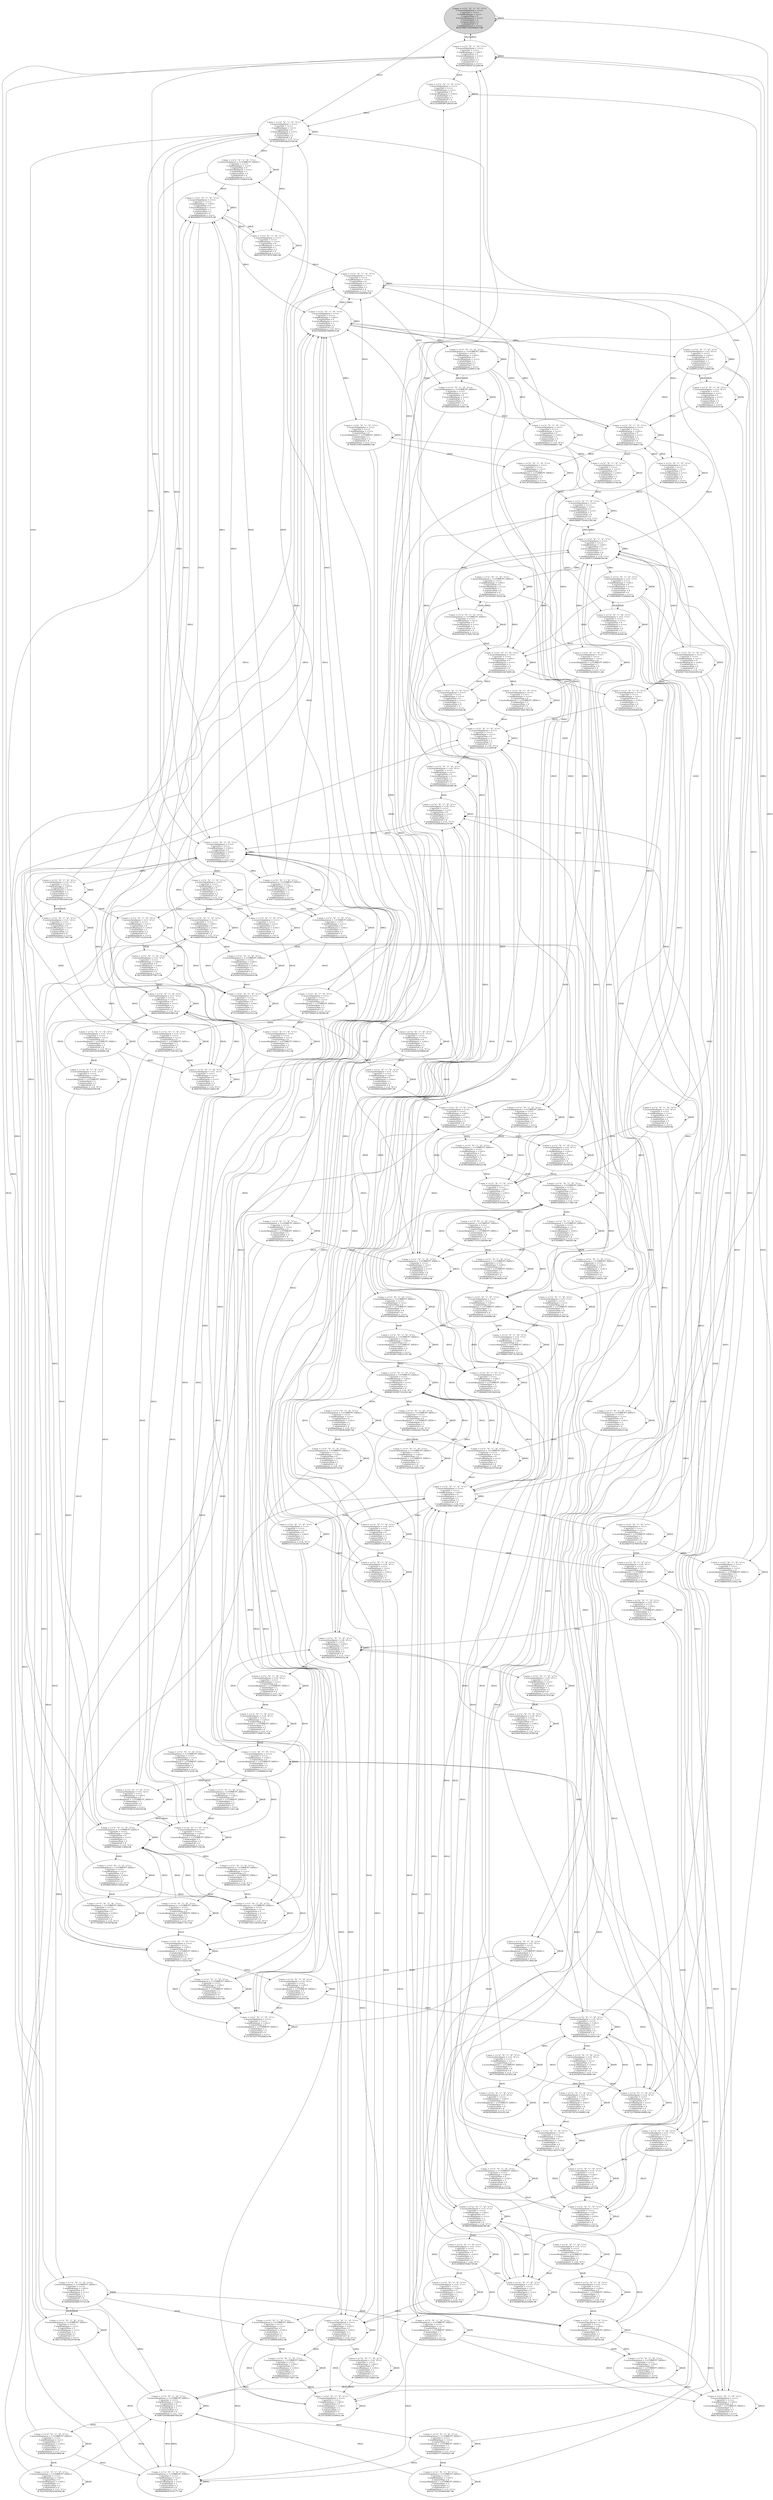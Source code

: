 digraph DiskGraph {
nodesep=0.35;
subgraph cluster_graph {
color="white";
"2207946113425498227.0" [style = filled] [label="/\\ mess = <<\"a\", \"b\", \"c\", \"d\", \"e\">>\n/\\ receiveDataQueue = <<>>\n/\\ messOut = <<>>\n/\\ sendReqQueue = <<>>\n/\\ requestNum = 0\n/\\ receiveReqQueue = <<>>\n/\\ windowStart = 1\n/\\ sequenceNum = 1\n/\\ windowEnd = 4\n/\\ sendDataQueue = <<>>
#2207946113425498227.0#"]
"2207946113425498227.0" -> "-2034487089247225296.0" [label="[fftttf]"];
"-2034487089247225296.0" [label="/\\ mess = <<\"a\", \"b\", \"c\", \"d\", \"e\">>\n/\\ receiveDataQueue = <<>>\n/\\ messOut = <<>>\n/\\ sendReqQueue = <<0>>\n/\\ requestNum = 0\n/\\ receiveReqQueue = <<>>\n/\\ windowStart = 1\n/\\ sequenceNum = 1\n/\\ windowEnd = 4\n/\\ sendDataQueue = <<>>
#-2034487089247225296.0#"];
"2207946113425498227.0" -> "-7533974389166253166.0" [label="[fftttt]"];
"-7533974389166253166.0" [label="/\\ mess = <<\"a\", \"b\", \"c\", \"d\", \"e\">>\n/\\ receiveDataQueue = <<>>\n/\\ messOut = <<>>\n/\\ sendReqQueue = <<>>\n/\\ requestNum = 0\n/\\ receiveReqQueue = <<>>\n/\\ windowStart = 1\n/\\ sequenceNum = 2\n/\\ windowEnd = 4\n/\\ sendDataQueue = <<1, \"a\">>
#-7533974389166253166.0#"];
"2207946113425498227.0" -> "2207946113425498227.0" [label="[fftttf]"];
"2207946113425498227.0" [label="/\\ mess = <<\"a\", \"b\", \"c\", \"d\", \"e\">>\n/\\ receiveDataQueue = <<>>\n/\\ messOut = <<>>\n/\\ sendReqQueue = <<>>\n/\\ requestNum = 0\n/\\ receiveReqQueue = <<>>\n/\\ windowStart = 1\n/\\ sequenceNum = 1\n/\\ windowEnd = 4\n/\\ sendDataQueue = <<>>
#2207946113425498227.0#"];
"-7533974389166253166.0" -> "-7533974389166253166.0" [label="[fftftt]"];
"-7533974389166253166.0" [label="/\\ mess = <<\"a\", \"b\", \"c\", \"d\", \"e\">>\n/\\ receiveDataQueue = <<>>\n/\\ messOut = <<>>\n/\\ sendReqQueue = <<>>\n/\\ requestNum = 0\n/\\ receiveReqQueue = <<>>\n/\\ windowStart = 1\n/\\ sequenceNum = 2\n/\\ windowEnd = 4\n/\\ sendDataQueue = <<1, \"a\">>
#-7533974389166253166.0#"];
"-7533974389166253166.0" -> "-9180493970172596219.0" [label="[fftftt]"];
"-9180493970172596219.0" [label="/\\ mess = <<\"a\", \"b\", \"c\", \"d\", \"e\">>\n/\\ receiveDataQueue = <<CORRUPT_DATA>>\n/\\ messOut = <<>>\n/\\ sendReqQueue = <<>>\n/\\ requestNum = 0\n/\\ receiveReqQueue = <<>>\n/\\ windowStart = 1\n/\\ sequenceNum = 2\n/\\ windowEnd = 4\n/\\ sendDataQueue = <<>>
#-9180493970172596219.0#"];
"-7533974389166253166.0" -> "8653557037367674982.0" [label="[fftftt]"];
"8653557037367674982.0" [label="/\\ mess = <<\"a\", \"b\", \"c\", \"d\", \"e\">>\n/\\ receiveDataQueue = <<>>\n/\\ messOut = <<>>\n/\\ sendReqQueue = <<>>\n/\\ requestNum = 0\n/\\ receiveReqQueue = <<>>\n/\\ windowStart = 1\n/\\ sequenceNum = 2\n/\\ windowEnd = 4\n/\\ sendDataQueue = <<>>
#8653557037367674982.0#"];
"-7533974389166253166.0" -> "3167831698849480773.0" [label="[fftftt]"];
"3167831698849480773.0" [label="/\\ mess = <<\"a\", \"b\", \"c\", \"d\", \"e\">>\n/\\ receiveDataQueue = <<>>\n/\\ messOut = <<>>\n/\\ sendReqQueue = <<0>>\n/\\ requestNum = 0\n/\\ receiveReqQueue = <<>>\n/\\ windowStart = 1\n/\\ sequenceNum = 2\n/\\ windowEnd = 4\n/\\ sendDataQueue = <<1, \"a\">>
#3167831698849480773.0#"];
"-7533974389166253166.0" -> "5787517578352677967.0" [label="[tftftt]"];
"5787517578352677967.0" [label="/\\ mess = <<\"a\", \"b\", \"c\", \"d\", \"e\">>\n/\\ receiveDataQueue = <<1, \"a\">>\n/\\ messOut = <<>>\n/\\ sendReqQueue = <<>>\n/\\ requestNum = 0\n/\\ receiveReqQueue = <<>>\n/\\ windowStart = 1\n/\\ sequenceNum = 2\n/\\ windowEnd = 4\n/\\ sendDataQueue = <<>>
#5787517578352677967.0#"];
"5787517578352677967.0" -> "-8829408457074191835.0" [label="[fftttf]"];
"-8829408457074191835.0" [label="/\\ mess = <<\"a\", \"b\", \"c\", \"d\", \"e\">>\n/\\ receiveDataQueue = <<>>\n/\\ messOut = <<>>\n/\\ sendReqQueue = <<0>>\n/\\ requestNum = 0\n/\\ receiveReqQueue = <<>>\n/\\ windowStart = 1\n/\\ sequenceNum = 2\n/\\ windowEnd = 4\n/\\ sendDataQueue = <<>>
#-8829408457074191835.0#"];
"5787517578352677967.0" -> "-3909769790620154824.0" [label="[ffttft]"];
"-3909769790620154824.0" [label="/\\ mess = <<\"a\", \"b\", \"c\", \"d\", \"e\">>\n/\\ receiveDataQueue = <<1, \"a\">>\n/\\ messOut = <<>>\n/\\ sendReqQueue = <<>>\n/\\ requestNum = 0\n/\\ receiveReqQueue = <<>>\n/\\ windowStart = 1\n/\\ sequenceNum = 3\n/\\ windowEnd = 4\n/\\ sendDataQueue = <<2, \"b\">>
#-3909769790620154824.0#"];
"5787517578352677967.0" -> "6321418230789765610.0" [label="[ffttff]"];
"6321418230789765610.0" [label="/\\ mess = <<\"a\", \"b\", \"c\", \"d\", \"e\">>\n/\\ receiveDataQueue = <<1, \"a\">>\n/\\ messOut = <<>>\n/\\ sendReqQueue = <<0>>\n/\\ requestNum = 0\n/\\ receiveReqQueue = <<>>\n/\\ windowStart = 1\n/\\ sequenceNum = 2\n/\\ windowEnd = 4\n/\\ sendDataQueue = <<>>
#6321418230789765610.0#"];
"5787517578352677967.0" -> "5787517578352677967.0" [label="[ffttff]"];
"5787517578352677967.0" [label="/\\ mess = <<\"a\", \"b\", \"c\", \"d\", \"e\">>\n/\\ receiveDataQueue = <<1, \"a\">>\n/\\ messOut = <<>>\n/\\ sendReqQueue = <<>>\n/\\ requestNum = 0\n/\\ receiveReqQueue = <<>>\n/\\ windowStart = 1\n/\\ sequenceNum = 2\n/\\ windowEnd = 4\n/\\ sendDataQueue = <<>>
#5787517578352677967.0#"];
"-2034487089247225296.0" -> "-2034487089247225296.0" [label="[fffttf]"];
"-2034487089247225296.0" [label="/\\ mess = <<\"a\", \"b\", \"c\", \"d\", \"e\">>\n/\\ receiveDataQueue = <<>>\n/\\ messOut = <<>>\n/\\ sendReqQueue = <<0>>\n/\\ requestNum = 0\n/\\ receiveReqQueue = <<>>\n/\\ windowStart = 1\n/\\ sequenceNum = 1\n/\\ windowEnd = 4\n/\\ sendDataQueue = <<>>
#-2034487089247225296.0#"];
"-2034487089247225296.0" -> "2207946113425498227.0" [label="[fffttf]"];
"2207946113425498227.0" [label="/\\ mess = <<\"a\", \"b\", \"c\", \"d\", \"e\">>\n/\\ receiveDataQueue = <<>>\n/\\ messOut = <<>>\n/\\ sendReqQueue = <<>>\n/\\ requestNum = 0\n/\\ receiveReqQueue = <<>>\n/\\ windowStart = 1\n/\\ sequenceNum = 1\n/\\ windowEnd = 4\n/\\ sendDataQueue = <<>>
#2207946113425498227.0#"];
"-2034487089247225296.0" -> "3167831698849480773.0" [label="[fffttt]"];
"3167831698849480773.0" [label="/\\ mess = <<\"a\", \"b\", \"c\", \"d\", \"e\">>\n/\\ receiveDataQueue = <<>>\n/\\ messOut = <<>>\n/\\ sendReqQueue = <<0>>\n/\\ requestNum = 0\n/\\ receiveReqQueue = <<>>\n/\\ windowStart = 1\n/\\ sequenceNum = 2\n/\\ windowEnd = 4\n/\\ sendDataQueue = <<1, \"a\">>
#3167831698849480773.0#"];
"-2034487089247225296.0" -> "1911986641003274922.0" [label="[fffttf]"];
"1911986641003274922.0" [label="/\\ mess = <<\"a\", \"b\", \"c\", \"d\", \"e\">>\n/\\ receiveDataQueue = <<>>\n/\\ messOut = <<>>\n/\\ sendReqQueue = <<>>\n/\\ requestNum = 0\n/\\ receiveReqQueue = <<CORRUPT_DATA>>\n/\\ windowStart = 1\n/\\ sequenceNum = 1\n/\\ windowEnd = 4\n/\\ sendDataQueue = <<>>
#1911986641003274922.0#"];
"-2034487089247225296.0" -> "5123144065667280559.0" [label="[ftfttf]"];
"5123144065667280559.0" [label="/\\ mess = <<\"a\", \"b\", \"c\", \"d\", \"e\">>\n/\\ receiveDataQueue = <<>>\n/\\ messOut = <<>>\n/\\ sendReqQueue = <<>>\n/\\ requestNum = 0\n/\\ receiveReqQueue = <<0>>\n/\\ windowStart = 1\n/\\ sequenceNum = 1\n/\\ windowEnd = 4\n/\\ sendDataQueue = <<>>
#5123144065667280559.0#"];
"8653557037367674982.0" -> "-8829408457074191835.0" [label="[fftttf]"];
"-8829408457074191835.0" [label="/\\ mess = <<\"a\", \"b\", \"c\", \"d\", \"e\">>\n/\\ receiveDataQueue = <<>>\n/\\ messOut = <<>>\n/\\ sendReqQueue = <<0>>\n/\\ requestNum = 0\n/\\ receiveReqQueue = <<>>\n/\\ windowStart = 1\n/\\ sequenceNum = 2\n/\\ windowEnd = 4\n/\\ sendDataQueue = <<>>
#-8829408457074191835.0#"];
"8653557037367674982.0" -> "8653557037367674982.0" [label="[fftttf]"];
"8653557037367674982.0" [label="/\\ mess = <<\"a\", \"b\", \"c\", \"d\", \"e\">>\n/\\ receiveDataQueue = <<>>\n/\\ messOut = <<>>\n/\\ sendReqQueue = <<>>\n/\\ requestNum = 0\n/\\ receiveReqQueue = <<>>\n/\\ windowStart = 1\n/\\ sequenceNum = 2\n/\\ windowEnd = 4\n/\\ sendDataQueue = <<>>
#8653557037367674982.0#"];
"8653557037367674982.0" -> "1938946216538048446.0" [label="[fftttt]"];
"1938946216538048446.0" [label="/\\ mess = <<\"a\", \"b\", \"c\", \"d\", \"e\">>\n/\\ receiveDataQueue = <<>>\n/\\ messOut = <<>>\n/\\ sendReqQueue = <<>>\n/\\ requestNum = 0\n/\\ receiveReqQueue = <<>>\n/\\ windowStart = 1\n/\\ sequenceNum = 3\n/\\ windowEnd = 4\n/\\ sendDataQueue = <<2, \"b\">>
#1938946216538048446.0#"];
"-9180493970172596219.0" -> "-8829408457074191835.0" [label="[fftttf]"];
"-8829408457074191835.0" [label="/\\ mess = <<\"a\", \"b\", \"c\", \"d\", \"e\">>\n/\\ receiveDataQueue = <<>>\n/\\ messOut = <<>>\n/\\ sendReqQueue = <<0>>\n/\\ requestNum = 0\n/\\ receiveReqQueue = <<>>\n/\\ windowStart = 1\n/\\ sequenceNum = 2\n/\\ windowEnd = 4\n/\\ sendDataQueue = <<>>
#-8829408457074191835.0#"];
"-9180493970172596219.0" -> "-9180493970172596219.0" [label="[ffttff]"];
"-9180493970172596219.0" [label="/\\ mess = <<\"a\", \"b\", \"c\", \"d\", \"e\">>\n/\\ receiveDataQueue = <<CORRUPT_DATA>>\n/\\ messOut = <<>>\n/\\ sendReqQueue = <<>>\n/\\ requestNum = 0\n/\\ receiveReqQueue = <<>>\n/\\ windowStart = 1\n/\\ sequenceNum = 2\n/\\ windowEnd = 4\n/\\ sendDataQueue = <<>>
#-9180493970172596219.0#"];
"-9180493970172596219.0" -> "-5547752254220248582.0" [label="[ffttff]"];
"-5547752254220248582.0" [label="/\\ mess = <<\"a\", \"b\", \"c\", \"d\", \"e\">>\n/\\ receiveDataQueue = <<CORRUPT_DATA>>\n/\\ messOut = <<>>\n/\\ sendReqQueue = <<0>>\n/\\ requestNum = 0\n/\\ receiveReqQueue = <<>>\n/\\ windowStart = 1\n/\\ sequenceNum = 2\n/\\ windowEnd = 4\n/\\ sendDataQueue = <<>>
#-5547752254220248582.0#"];
"-9180493970172596219.0" -> "-1055887104115879235.0" [label="[ffttft]"];
"-1055887104115879235.0" [label="/\\ mess = <<\"a\", \"b\", \"c\", \"d\", \"e\">>\n/\\ receiveDataQueue = <<CORRUPT_DATA>>\n/\\ messOut = <<>>\n/\\ sendReqQueue = <<>>\n/\\ requestNum = 0\n/\\ receiveReqQueue = <<>>\n/\\ windowStart = 1\n/\\ sequenceNum = 3\n/\\ windowEnd = 4\n/\\ sendDataQueue = <<2, \"b\">>
#-1055887104115879235.0#"];
"3167831698849480773.0" -> "1760750944154780386.0" [label="[fffftt]"];
"1760750944154780386.0" [label="/\\ mess = <<\"a\", \"b\", \"c\", \"d\", \"e\">>\n/\\ receiveDataQueue = <<>>\n/\\ messOut = <<>>\n/\\ sendReqQueue = <<>>\n/\\ requestNum = 0\n/\\ receiveReqQueue = <<CORRUPT_DATA>>\n/\\ windowStart = 1\n/\\ sequenceNum = 2\n/\\ windowEnd = 4\n/\\ sendDataQueue = <<1, \"a\">>
#1760750944154780386.0#"];
"3167831698849480773.0" -> "-7533974389166253166.0" [label="[fffftt]"];
"-7533974389166253166.0" [label="/\\ mess = <<\"a\", \"b\", \"c\", \"d\", \"e\">>\n/\\ receiveDataQueue = <<>>\n/\\ messOut = <<>>\n/\\ sendReqQueue = <<>>\n/\\ requestNum = 0\n/\\ receiveReqQueue = <<>>\n/\\ windowStart = 1\n/\\ sequenceNum = 2\n/\\ windowEnd = 4\n/\\ sendDataQueue = <<1, \"a\">>
#-7533974389166253166.0#"];
"3167831698849480773.0" -> "-8829408457074191835.0" [label="[fffftt]"];
"-8829408457074191835.0" [label="/\\ mess = <<\"a\", \"b\", \"c\", \"d\", \"e\">>\n/\\ receiveDataQueue = <<>>\n/\\ messOut = <<>>\n/\\ sendReqQueue = <<0>>\n/\\ requestNum = 0\n/\\ receiveReqQueue = <<>>\n/\\ windowStart = 1\n/\\ sequenceNum = 2\n/\\ windowEnd = 4\n/\\ sendDataQueue = <<>>
#-8829408457074191835.0#"];
"3167831698849480773.0" -> "3167831698849480773.0" [label="[fffftt]"];
"3167831698849480773.0" [label="/\\ mess = <<\"a\", \"b\", \"c\", \"d\", \"e\">>\n/\\ receiveDataQueue = <<>>\n/\\ messOut = <<>>\n/\\ sendReqQueue = <<0>>\n/\\ requestNum = 0\n/\\ receiveReqQueue = <<>>\n/\\ windowStart = 1\n/\\ sequenceNum = 2\n/\\ windowEnd = 4\n/\\ sendDataQueue = <<1, \"a\">>
#3167831698849480773.0#"];
"3167831698849480773.0" -> "6321418230789765610.0" [label="[tffftt]"];
"6321418230789765610.0" [label="/\\ mess = <<\"a\", \"b\", \"c\", \"d\", \"e\">>\n/\\ receiveDataQueue = <<1, \"a\">>\n/\\ messOut = <<>>\n/\\ sendReqQueue = <<0>>\n/\\ requestNum = 0\n/\\ receiveReqQueue = <<>>\n/\\ windowStart = 1\n/\\ sequenceNum = 2\n/\\ windowEnd = 4\n/\\ sendDataQueue = <<>>
#6321418230789765610.0#"];
"3167831698849480773.0" -> "-5547752254220248582.0" [label="[fffftt]"];
"-5547752254220248582.0" [label="/\\ mess = <<\"a\", \"b\", \"c\", \"d\", \"e\">>\n/\\ receiveDataQueue = <<CORRUPT_DATA>>\n/\\ messOut = <<>>\n/\\ sendReqQueue = <<0>>\n/\\ requestNum = 0\n/\\ receiveReqQueue = <<>>\n/\\ windowStart = 1\n/\\ sequenceNum = 2\n/\\ windowEnd = 4\n/\\ sendDataQueue = <<>>
#-5547752254220248582.0#"];
"3167831698849480773.0" -> "-5867515741499371459.0" [label="[ftfftt]"];
"-5867515741499371459.0" [label="/\\ mess = <<\"a\", \"b\", \"c\", \"d\", \"e\">>\n/\\ receiveDataQueue = <<>>\n/\\ messOut = <<>>\n/\\ sendReqQueue = <<>>\n/\\ requestNum = 0\n/\\ receiveReqQueue = <<0>>\n/\\ windowStart = 1\n/\\ sequenceNum = 2\n/\\ windowEnd = 4\n/\\ sendDataQueue = <<1, \"a\">>
#-5867515741499371459.0#"];
"5123144065667280559.0" -> "-7533974389166253166.0" [label="[fftttt]"];
"-7533974389166253166.0" [label="/\\ mess = <<\"a\", \"b\", \"c\", \"d\", \"e\">>\n/\\ receiveDataQueue = <<>>\n/\\ messOut = <<>>\n/\\ sendReqQueue = <<>>\n/\\ requestNum = 0\n/\\ receiveReqQueue = <<>>\n/\\ windowStart = 1\n/\\ sequenceNum = 2\n/\\ windowEnd = 4\n/\\ sendDataQueue = <<1, \"a\">>
#-7533974389166253166.0#"];
"5123144065667280559.0" -> "219729508514309932.0" [label="[fftttf]"];
"219729508514309932.0" [label="/\\ mess = <<\"a\", \"b\", \"c\", \"d\", \"e\">>\n/\\ receiveDataQueue = <<>>\n/\\ messOut = <<>>\n/\\ sendReqQueue = <<0>>\n/\\ requestNum = 0\n/\\ receiveReqQueue = <<0>>\n/\\ windowStart = 1\n/\\ sequenceNum = 1\n/\\ windowEnd = 4\n/\\ sendDataQueue = <<>>
#219729508514309932.0#"];
"5123144065667280559.0" -> "5123144065667280559.0" [label="[fftttf]"];
"5123144065667280559.0" [label="/\\ mess = <<\"a\", \"b\", \"c\", \"d\", \"e\">>\n/\\ receiveDataQueue = <<>>\n/\\ messOut = <<>>\n/\\ sendReqQueue = <<>>\n/\\ requestNum = 0\n/\\ receiveReqQueue = <<0>>\n/\\ windowStart = 1\n/\\ sequenceNum = 1\n/\\ windowEnd = 4\n/\\ sendDataQueue = <<>>
#5123144065667280559.0#"];
"-3909769790620154824.0" -> "8450368589540052804.0" [label="[ffttft]"];
"8450368589540052804.0" [label="/\\ mess = <<\"a\", \"b\", \"c\", \"d\", \"e\">>\n/\\ receiveDataQueue = <<1, \"a\">>\n/\\ messOut = <<>>\n/\\ sendReqQueue = <<0>>\n/\\ requestNum = 0\n/\\ receiveReqQueue = <<>>\n/\\ windowStart = 1\n/\\ sequenceNum = 3\n/\\ windowEnd = 4\n/\\ sendDataQueue = <<2, \"b\">>
#8450368589540052804.0#"];
"-3909769790620154824.0" -> "-3909769790620154824.0" [label="[ffttft]"];
"-3909769790620154824.0" [label="/\\ mess = <<\"a\", \"b\", \"c\", \"d\", \"e\">>\n/\\ receiveDataQueue = <<1, \"a\">>\n/\\ messOut = <<>>\n/\\ sendReqQueue = <<>>\n/\\ requestNum = 0\n/\\ receiveReqQueue = <<>>\n/\\ windowStart = 1\n/\\ sequenceNum = 3\n/\\ windowEnd = 4\n/\\ sendDataQueue = <<2, \"b\">>
#-3909769790620154824.0#"];
"-3909769790620154824.0" -> "-6453920640076800919.0" [label="[fftttt]"];
"-6453920640076800919.0" [label="/\\ mess = <<\"a\", \"b\", \"c\", \"d\", \"e\">>\n/\\ receiveDataQueue = <<>>\n/\\ messOut = <<>>\n/\\ sendReqQueue = <<0>>\n/\\ requestNum = 0\n/\\ receiveReqQueue = <<>>\n/\\ windowStart = 1\n/\\ sequenceNum = 3\n/\\ windowEnd = 4\n/\\ sendDataQueue = <<2, \"b\">>
#-6453920640076800919.0#"];
"1911986641003274922.0" -> "-7533974389166253166.0" [label="[fftttt]"];
"-7533974389166253166.0" [label="/\\ mess = <<\"a\", \"b\", \"c\", \"d\", \"e\">>\n/\\ receiveDataQueue = <<>>\n/\\ messOut = <<>>\n/\\ sendReqQueue = <<>>\n/\\ requestNum = 0\n/\\ receiveReqQueue = <<>>\n/\\ windowStart = 1\n/\\ sequenceNum = 2\n/\\ windowEnd = 4\n/\\ sendDataQueue = <<1, \"a\">>
#-7533974389166253166.0#"];
"1911986641003274922.0" -> "6817621942151932713.0" [label="[fftttf]"];
"6817621942151932713.0" [label="/\\ mess = <<\"a\", \"b\", \"c\", \"d\", \"e\">>\n/\\ receiveDataQueue = <<>>\n/\\ messOut = <<>>\n/\\ sendReqQueue = <<0>>\n/\\ requestNum = 0\n/\\ receiveReqQueue = <<CORRUPT_DATA>>\n/\\ windowStart = 1\n/\\ sequenceNum = 1\n/\\ windowEnd = 4\n/\\ sendDataQueue = <<>>
#6817621942151932713.0#"];
"1911986641003274922.0" -> "1911986641003274922.0" [label="[fftttf]"];
"1911986641003274922.0" [label="/\\ mess = <<\"a\", \"b\", \"c\", \"d\", \"e\">>\n/\\ receiveDataQueue = <<>>\n/\\ messOut = <<>>\n/\\ sendReqQueue = <<>>\n/\\ requestNum = 0\n/\\ receiveReqQueue = <<CORRUPT_DATA>>\n/\\ windowStart = 1\n/\\ sequenceNum = 1\n/\\ windowEnd = 4\n/\\ sendDataQueue = <<>>
#1911986641003274922.0#"];
"-8829408457074191835.0" -> "-8829408457074191835.0" [label="[fffttf]"];
"-8829408457074191835.0" [label="/\\ mess = <<\"a\", \"b\", \"c\", \"d\", \"e\">>\n/\\ receiveDataQueue = <<>>\n/\\ messOut = <<>>\n/\\ sendReqQueue = <<0>>\n/\\ requestNum = 0\n/\\ receiveReqQueue = <<>>\n/\\ windowStart = 1\n/\\ sequenceNum = 2\n/\\ windowEnd = 4\n/\\ sendDataQueue = <<>>
#-8829408457074191835.0#"];
"-8829408457074191835.0" -> "8653557037367674982.0" [label="[fffttf]"];
"8653557037367674982.0" [label="/\\ mess = <<\"a\", \"b\", \"c\", \"d\", \"e\">>\n/\\ receiveDataQueue = <<>>\n/\\ messOut = <<>>\n/\\ sendReqQueue = <<>>\n/\\ requestNum = 0\n/\\ receiveReqQueue = <<>>\n/\\ windowStart = 1\n/\\ sequenceNum = 2\n/\\ windowEnd = 4\n/\\ sendDataQueue = <<>>
#8653557037367674982.0#"];
"-8829408457074191835.0" -> "-6453920640076800919.0" [label="[fffttt]"];
"-6453920640076800919.0" [label="/\\ mess = <<\"a\", \"b\", \"c\", \"d\", \"e\">>\n/\\ receiveDataQueue = <<>>\n/\\ messOut = <<>>\n/\\ sendReqQueue = <<0>>\n/\\ requestNum = 0\n/\\ receiveReqQueue = <<>>\n/\\ windowStart = 1\n/\\ sequenceNum = 3\n/\\ windowEnd = 4\n/\\ sendDataQueue = <<2, \"b\">>
#-6453920640076800919.0#"];
"-8829408457074191835.0" -> "2425961828680992442.0" [label="[ftfttf]"];
"2425961828680992442.0" [label="/\\ mess = <<\"a\", \"b\", \"c\", \"d\", \"e\">>\n/\\ receiveDataQueue = <<>>\n/\\ messOut = <<>>\n/\\ sendReqQueue = <<>>\n/\\ requestNum = 0\n/\\ receiveReqQueue = <<0>>\n/\\ windowStart = 1\n/\\ sequenceNum = 2\n/\\ windowEnd = 4\n/\\ sendDataQueue = <<>>
#2425961828680992442.0#"];
"-8829408457074191835.0" -> "8951769248938937023.0" [label="[fffttf]"];
"8951769248938937023.0" [label="/\\ mess = <<\"a\", \"b\", \"c\", \"d\", \"e\">>\n/\\ receiveDataQueue = <<>>\n/\\ messOut = <<>>\n/\\ sendReqQueue = <<>>\n/\\ requestNum = 0\n/\\ receiveReqQueue = <<CORRUPT_DATA>>\n/\\ windowStart = 1\n/\\ sequenceNum = 2\n/\\ windowEnd = 4\n/\\ sendDataQueue = <<>>
#8951769248938937023.0#"];
"6321418230789765610.0" -> "-5839337897972407952.0" [label="[ffftff]"];
"-5839337897972407952.0" [label="/\\ mess = <<\"a\", \"b\", \"c\", \"d\", \"e\">>\n/\\ receiveDataQueue = <<1, \"a\">>\n/\\ messOut = <<>>\n/\\ sendReqQueue = <<>>\n/\\ requestNum = 0\n/\\ receiveReqQueue = <<CORRUPT_DATA>>\n/\\ windowStart = 1\n/\\ sequenceNum = 2\n/\\ windowEnd = 4\n/\\ sendDataQueue = <<>>
#-5839337897972407952.0#"];
"6321418230789765610.0" -> "8450368589540052804.0" [label="[ffftft]"];
"8450368589540052804.0" [label="/\\ mess = <<\"a\", \"b\", \"c\", \"d\", \"e\">>\n/\\ receiveDataQueue = <<1, \"a\">>\n/\\ messOut = <<>>\n/\\ sendReqQueue = <<0>>\n/\\ requestNum = 0\n/\\ receiveReqQueue = <<>>\n/\\ windowStart = 1\n/\\ sequenceNum = 3\n/\\ windowEnd = 4\n/\\ sendDataQueue = <<2, \"b\">>
#8450368589540052804.0#"];
"6321418230789765610.0" -> "-907707576671163019.0" [label="[ftftff]"];
"-907707576671163019.0" [label="/\\ mess = <<\"a\", \"b\", \"c\", \"d\", \"e\">>\n/\\ receiveDataQueue = <<1, \"a\">>\n/\\ messOut = <<>>\n/\\ sendReqQueue = <<>>\n/\\ requestNum = 0\n/\\ receiveReqQueue = <<0>>\n/\\ windowStart = 1\n/\\ sequenceNum = 2\n/\\ windowEnd = 4\n/\\ sendDataQueue = <<>>
#-907707576671163019.0#"];
"6321418230789765610.0" -> "-8829408457074191835.0" [label="[fffttf]"];
"-8829408457074191835.0" [label="/\\ mess = <<\"a\", \"b\", \"c\", \"d\", \"e\">>\n/\\ receiveDataQueue = <<>>\n/\\ messOut = <<>>\n/\\ sendReqQueue = <<0>>\n/\\ requestNum = 0\n/\\ receiveReqQueue = <<>>\n/\\ windowStart = 1\n/\\ sequenceNum = 2\n/\\ windowEnd = 4\n/\\ sendDataQueue = <<>>
#-8829408457074191835.0#"];
"6321418230789765610.0" -> "6321418230789765610.0" [label="[ffftff]"];
"6321418230789765610.0" [label="/\\ mess = <<\"a\", \"b\", \"c\", \"d\", \"e\">>\n/\\ receiveDataQueue = <<1, \"a\">>\n/\\ messOut = <<>>\n/\\ sendReqQueue = <<0>>\n/\\ requestNum = 0\n/\\ receiveReqQueue = <<>>\n/\\ windowStart = 1\n/\\ sequenceNum = 2\n/\\ windowEnd = 4\n/\\ sendDataQueue = <<>>
#6321418230789765610.0#"];
"6321418230789765610.0" -> "5787517578352677967.0" [label="[ffftff]"];
"5787517578352677967.0" [label="/\\ mess = <<\"a\", \"b\", \"c\", \"d\", \"e\">>\n/\\ receiveDataQueue = <<1, \"a\">>\n/\\ messOut = <<>>\n/\\ sendReqQueue = <<>>\n/\\ requestNum = 0\n/\\ receiveReqQueue = <<>>\n/\\ windowStart = 1\n/\\ sequenceNum = 2\n/\\ windowEnd = 4\n/\\ sendDataQueue = <<>>
#5787517578352677967.0#"];
"-1055887104115879235.0" -> "4480779334384722644.0" [label="[ffttft]"];
"4480779334384722644.0" [label="/\\ mess = <<\"a\", \"b\", \"c\", \"d\", \"e\">>\n/\\ receiveDataQueue = <<CORRUPT_DATA>>\n/\\ messOut = <<>>\n/\\ sendReqQueue = <<0>>\n/\\ requestNum = 0\n/\\ receiveReqQueue = <<>>\n/\\ windowStart = 1\n/\\ sequenceNum = 3\n/\\ windowEnd = 4\n/\\ sendDataQueue = <<2, \"b\">>
#4480779334384722644.0#"];
"-1055887104115879235.0" -> "-6453920640076800919.0" [label="[fftttt]"];
"-6453920640076800919.0" [label="/\\ mess = <<\"a\", \"b\", \"c\", \"d\", \"e\">>\n/\\ receiveDataQueue = <<>>\n/\\ messOut = <<>>\n/\\ sendReqQueue = <<0>>\n/\\ requestNum = 0\n/\\ receiveReqQueue = <<>>\n/\\ windowStart = 1\n/\\ sequenceNum = 3\n/\\ windowEnd = 4\n/\\ sendDataQueue = <<2, \"b\">>
#-6453920640076800919.0#"];
"-1055887104115879235.0" -> "-1055887104115879235.0" [label="[ffttft]"];
"-1055887104115879235.0" [label="/\\ mess = <<\"a\", \"b\", \"c\", \"d\", \"e\">>\n/\\ receiveDataQueue = <<CORRUPT_DATA>>\n/\\ messOut = <<>>\n/\\ sendReqQueue = <<>>\n/\\ requestNum = 0\n/\\ receiveReqQueue = <<>>\n/\\ windowStart = 1\n/\\ sequenceNum = 3\n/\\ windowEnd = 4\n/\\ sendDataQueue = <<2, \"b\">>
#-1055887104115879235.0#"];
"-5547752254220248582.0" -> "5354460867051274592.0" [label="[ffftff]"];
"5354460867051274592.0" [label="/\\ mess = <<\"a\", \"b\", \"c\", \"d\", \"e\">>\n/\\ receiveDataQueue = <<CORRUPT_DATA>>\n/\\ messOut = <<>>\n/\\ sendReqQueue = <<>>\n/\\ requestNum = 0\n/\\ receiveReqQueue = <<CORRUPT_DATA>>\n/\\ windowStart = 1\n/\\ sequenceNum = 2\n/\\ windowEnd = 4\n/\\ sendDataQueue = <<>>
#5354460867051274592.0#"];
"-5547752254220248582.0" -> "4480779334384722644.0" [label="[ffftft]"];
"4480779334384722644.0" [label="/\\ mess = <<\"a\", \"b\", \"c\", \"d\", \"e\">>\n/\\ receiveDataQueue = <<CORRUPT_DATA>>\n/\\ messOut = <<>>\n/\\ sendReqQueue = <<0>>\n/\\ requestNum = 0\n/\\ receiveReqQueue = <<>>\n/\\ windowStart = 1\n/\\ sequenceNum = 3\n/\\ windowEnd = 4\n/\\ sendDataQueue = <<2, \"b\">>
#4480779334384722644.0#"];
"-5547752254220248582.0" -> "1720216796820606309.0" [label="[ftftff]"];
"1720216796820606309.0" [label="/\\ mess = <<\"a\", \"b\", \"c\", \"d\", \"e\">>\n/\\ receiveDataQueue = <<CORRUPT_DATA>>\n/\\ messOut = <<>>\n/\\ sendReqQueue = <<>>\n/\\ requestNum = 0\n/\\ receiveReqQueue = <<0>>\n/\\ windowStart = 1\n/\\ sequenceNum = 2\n/\\ windowEnd = 4\n/\\ sendDataQueue = <<>>
#1720216796820606309.0#"];
"-5547752254220248582.0" -> "-9180493970172596219.0" [label="[ffftff]"];
"-9180493970172596219.0" [label="/\\ mess = <<\"a\", \"b\", \"c\", \"d\", \"e\">>\n/\\ receiveDataQueue = <<CORRUPT_DATA>>\n/\\ messOut = <<>>\n/\\ sendReqQueue = <<>>\n/\\ requestNum = 0\n/\\ receiveReqQueue = <<>>\n/\\ windowStart = 1\n/\\ sequenceNum = 2\n/\\ windowEnd = 4\n/\\ sendDataQueue = <<>>
#-9180493970172596219.0#"];
"-5547752254220248582.0" -> "-8829408457074191835.0" [label="[fffttf]"];
"-8829408457074191835.0" [label="/\\ mess = <<\"a\", \"b\", \"c\", \"d\", \"e\">>\n/\\ receiveDataQueue = <<>>\n/\\ messOut = <<>>\n/\\ sendReqQueue = <<0>>\n/\\ requestNum = 0\n/\\ receiveReqQueue = <<>>\n/\\ windowStart = 1\n/\\ sequenceNum = 2\n/\\ windowEnd = 4\n/\\ sendDataQueue = <<>>
#-8829408457074191835.0#"];
"-5547752254220248582.0" -> "-5547752254220248582.0" [label="[ffftff]"];
"-5547752254220248582.0" [label="/\\ mess = <<\"a\", \"b\", \"c\", \"d\", \"e\">>\n/\\ receiveDataQueue = <<CORRUPT_DATA>>\n/\\ messOut = <<>>\n/\\ sendReqQueue = <<0>>\n/\\ requestNum = 0\n/\\ receiveReqQueue = <<>>\n/\\ windowStart = 1\n/\\ sequenceNum = 2\n/\\ windowEnd = 4\n/\\ sendDataQueue = <<>>
#-5547752254220248582.0#"];
"-5867515741499371459.0" -> "-7533974389166253166.0" [label="[fftftt]"];
"-7533974389166253166.0" [label="/\\ mess = <<\"a\", \"b\", \"c\", \"d\", \"e\">>\n/\\ receiveDataQueue = <<>>\n/\\ messOut = <<>>\n/\\ sendReqQueue = <<>>\n/\\ requestNum = 0\n/\\ receiveReqQueue = <<>>\n/\\ windowStart = 1\n/\\ sequenceNum = 2\n/\\ windowEnd = 4\n/\\ sendDataQueue = <<1, \"a\">>
#-7533974389166253166.0#"];
"-5867515741499371459.0" -> "-907707576671163019.0" [label="[tftftf]"];
"-907707576671163019.0" [label="/\\ mess = <<\"a\", \"b\", \"c\", \"d\", \"e\">>\n/\\ receiveDataQueue = <<1, \"a\">>\n/\\ messOut = <<>>\n/\\ sendReqQueue = <<>>\n/\\ requestNum = 0\n/\\ receiveReqQueue = <<0>>\n/\\ windowStart = 1\n/\\ sequenceNum = 2\n/\\ windowEnd = 4\n/\\ sendDataQueue = <<>>
#-907707576671163019.0#"];
"-5867515741499371459.0" -> "1720216796820606309.0" [label="[fftftf]"];
"1720216796820606309.0" [label="/\\ mess = <<\"a\", \"b\", \"c\", \"d\", \"e\">>\n/\\ receiveDataQueue = <<CORRUPT_DATA>>\n/\\ messOut = <<>>\n/\\ sendReqQueue = <<>>\n/\\ requestNum = 0\n/\\ receiveReqQueue = <<0>>\n/\\ windowStart = 1\n/\\ sequenceNum = 2\n/\\ windowEnd = 4\n/\\ sendDataQueue = <<>>
#1720216796820606309.0#"];
"-5867515741499371459.0" -> "2425961828680992442.0" [label="[fftftf]"];
"2425961828680992442.0" [label="/\\ mess = <<\"a\", \"b\", \"c\", \"d\", \"e\">>\n/\\ receiveDataQueue = <<>>\n/\\ messOut = <<>>\n/\\ sendReqQueue = <<>>\n/\\ requestNum = 0\n/\\ receiveReqQueue = <<0>>\n/\\ windowStart = 1\n/\\ sequenceNum = 2\n/\\ windowEnd = 4\n/\\ sendDataQueue = <<>>
#2425961828680992442.0#"];
"-5867515741499371459.0" -> "-5867515741499371459.0" [label="[fftftf]"];
"-5867515741499371459.0" [label="/\\ mess = <<\"a\", \"b\", \"c\", \"d\", \"e\">>\n/\\ receiveDataQueue = <<>>\n/\\ messOut = <<>>\n/\\ sendReqQueue = <<>>\n/\\ requestNum = 0\n/\\ receiveReqQueue = <<0>>\n/\\ windowStart = 1\n/\\ sequenceNum = 2\n/\\ windowEnd = 4\n/\\ sendDataQueue = <<1, \"a\">>
#-5867515741499371459.0#"];
"-5867515741499371459.0" -> "1126800789530183790.0" [label="[fftftf]"];
"1126800789530183790.0" [label="/\\ mess = <<\"a\", \"b\", \"c\", \"d\", \"e\">>\n/\\ receiveDataQueue = <<>>\n/\\ messOut = <<>>\n/\\ sendReqQueue = <<0>>\n/\\ requestNum = 0\n/\\ receiveReqQueue = <<0>>\n/\\ windowStart = 1\n/\\ sequenceNum = 2\n/\\ windowEnd = 4\n/\\ sendDataQueue = <<1, \"a\">>
#1126800789530183790.0#"];
"1938946216538048446.0" -> "-7340081254552563535.0" [label="[tftftt]"];
"-7340081254552563535.0" [label="/\\ mess = <<\"a\", \"b\", \"c\", \"d\", \"e\">>\n/\\ receiveDataQueue = <<2, \"b\">>\n/\\ messOut = <<>>\n/\\ sendReqQueue = <<>>\n/\\ requestNum = 0\n/\\ receiveReqQueue = <<>>\n/\\ windowStart = 1\n/\\ sequenceNum = 3\n/\\ windowEnd = 4\n/\\ sendDataQueue = <<>>
#-7340081254552563535.0#"];
"1938946216538048446.0" -> "-6453920640076800919.0" [label="[fftftt]"];
"-6453920640076800919.0" [label="/\\ mess = <<\"a\", \"b\", \"c\", \"d\", \"e\">>\n/\\ receiveDataQueue = <<>>\n/\\ messOut = <<>>\n/\\ sendReqQueue = <<0>>\n/\\ requestNum = 0\n/\\ receiveReqQueue = <<>>\n/\\ windowStart = 1\n/\\ sequenceNum = 3\n/\\ windowEnd = 4\n/\\ sendDataQueue = <<2, \"b\">>
#-6453920640076800919.0#"];
"1938946216538048446.0" -> "-7909628664132210356.0" [label="[fftftt]"];
"-7909628664132210356.0" [label="/\\ mess = <<\"a\", \"b\", \"c\", \"d\", \"e\">>\n/\\ receiveDataQueue = <<>>\n/\\ messOut = <<>>\n/\\ sendReqQueue = <<>>\n/\\ requestNum = 0\n/\\ receiveReqQueue = <<>>\n/\\ windowStart = 1\n/\\ sequenceNum = 3\n/\\ windowEnd = 4\n/\\ sendDataQueue = <<>>
#-7909628664132210356.0#"];
"1938946216538048446.0" -> "1938946216538048446.0" [label="[fftftt]"];
"1938946216538048446.0" [label="/\\ mess = <<\"a\", \"b\", \"c\", \"d\", \"e\">>\n/\\ receiveDataQueue = <<>>\n/\\ messOut = <<>>\n/\\ sendReqQueue = <<>>\n/\\ requestNum = 0\n/\\ receiveReqQueue = <<>>\n/\\ windowStart = 1\n/\\ sequenceNum = 3\n/\\ windowEnd = 4\n/\\ sendDataQueue = <<2, \"b\">>
#1938946216538048446.0#"];
"1938946216538048446.0" -> "7688932891639154991.0" [label="[fftftt]"];
"7688932891639154991.0" [label="/\\ mess = <<\"a\", \"b\", \"c\", \"d\", \"e\">>\n/\\ receiveDataQueue = <<CORRUPT_DATA>>\n/\\ messOut = <<>>\n/\\ sendReqQueue = <<>>\n/\\ requestNum = 0\n/\\ receiveReqQueue = <<>>\n/\\ windowStart = 1\n/\\ sequenceNum = 3\n/\\ windowEnd = 4\n/\\ sendDataQueue = <<>>
#7688932891639154991.0#"];
"1760750944154780386.0" -> "-5839337897972407952.0" [label="[tftftf]"];
"-5839337897972407952.0" [label="/\\ mess = <<\"a\", \"b\", \"c\", \"d\", \"e\">>\n/\\ receiveDataQueue = <<1, \"a\">>\n/\\ messOut = <<>>\n/\\ sendReqQueue = <<>>\n/\\ requestNum = 0\n/\\ receiveReqQueue = <<CORRUPT_DATA>>\n/\\ windowStart = 1\n/\\ sequenceNum = 2\n/\\ windowEnd = 4\n/\\ sendDataQueue = <<>>
#-5839337897972407952.0#"];
"1760750944154780386.0" -> "5354460867051274592.0" [label="[fftftf]"];
"5354460867051274592.0" [label="/\\ mess = <<\"a\", \"b\", \"c\", \"d\", \"e\">>\n/\\ receiveDataQueue = <<CORRUPT_DATA>>\n/\\ messOut = <<>>\n/\\ sendReqQueue = <<>>\n/\\ requestNum = 0\n/\\ receiveReqQueue = <<CORRUPT_DATA>>\n/\\ windowStart = 1\n/\\ sequenceNum = 2\n/\\ windowEnd = 4\n/\\ sendDataQueue = <<>>
#5354460867051274592.0#"];
"1760750944154780386.0" -> "-7533974389166253166.0" [label="[fftftt]"];
"-7533974389166253166.0" [label="/\\ mess = <<\"a\", \"b\", \"c\", \"d\", \"e\">>\n/\\ receiveDataQueue = <<>>\n/\\ messOut = <<>>\n/\\ sendReqQueue = <<>>\n/\\ requestNum = 0\n/\\ receiveReqQueue = <<>>\n/\\ windowStart = 1\n/\\ sequenceNum = 2\n/\\ windowEnd = 4\n/\\ sendDataQueue = <<1, \"a\">>
#-7533974389166253166.0#"];
"1760750944154780386.0" -> "-5089587115398866255.0" [label="[fftftf]"];
"-5089587115398866255.0" [label="/\\ mess = <<\"a\", \"b\", \"c\", \"d\", \"e\">>\n/\\ receiveDataQueue = <<>>\n/\\ messOut = <<>>\n/\\ sendReqQueue = <<0>>\n/\\ requestNum = 0\n/\\ receiveReqQueue = <<CORRUPT_DATA>>\n/\\ windowStart = 1\n/\\ sequenceNum = 2\n/\\ windowEnd = 4\n/\\ sendDataQueue = <<1, \"a\">>
#-5089587115398866255.0#"];
"1760750944154780386.0" -> "1760750944154780386.0" [label="[fftftf]"];
"1760750944154780386.0" [label="/\\ mess = <<\"a\", \"b\", \"c\", \"d\", \"e\">>\n/\\ receiveDataQueue = <<>>\n/\\ messOut = <<>>\n/\\ sendReqQueue = <<>>\n/\\ requestNum = 0\n/\\ receiveReqQueue = <<CORRUPT_DATA>>\n/\\ windowStart = 1\n/\\ sequenceNum = 2\n/\\ windowEnd = 4\n/\\ sendDataQueue = <<1, \"a\">>
#1760750944154780386.0#"];
"1760750944154780386.0" -> "8951769248938937023.0" [label="[fftftf]"];
"8951769248938937023.0" [label="/\\ mess = <<\"a\", \"b\", \"c\", \"d\", \"e\">>\n/\\ receiveDataQueue = <<>>\n/\\ messOut = <<>>\n/\\ sendReqQueue = <<>>\n/\\ requestNum = 0\n/\\ receiveReqQueue = <<CORRUPT_DATA>>\n/\\ windowStart = 1\n/\\ sequenceNum = 2\n/\\ windowEnd = 4\n/\\ sendDataQueue = <<>>
#8951769248938937023.0#"];
"219729508514309932.0" -> "3167831698849480773.0" [label="[fftttt]"];
"3167831698849480773.0" [label="/\\ mess = <<\"a\", \"b\", \"c\", \"d\", \"e\">>\n/\\ receiveDataQueue = <<>>\n/\\ messOut = <<>>\n/\\ sendReqQueue = <<0>>\n/\\ requestNum = 0\n/\\ receiveReqQueue = <<>>\n/\\ windowStart = 1\n/\\ sequenceNum = 2\n/\\ windowEnd = 4\n/\\ sendDataQueue = <<1, \"a\">>
#3167831698849480773.0#"];
"219729508514309932.0" -> "219729508514309932.0" [label="[fftttf]"];
"219729508514309932.0" [label="/\\ mess = <<\"a\", \"b\", \"c\", \"d\", \"e\">>\n/\\ receiveDataQueue = <<>>\n/\\ messOut = <<>>\n/\\ sendReqQueue = <<0>>\n/\\ requestNum = 0\n/\\ receiveReqQueue = <<0>>\n/\\ windowStart = 1\n/\\ sequenceNum = 1\n/\\ windowEnd = 4\n/\\ sendDataQueue = <<>>
#219729508514309932.0#"];
"6817621942151932713.0" -> "3167831698849480773.0" [label="[fftttt]"];
"3167831698849480773.0" [label="/\\ mess = <<\"a\", \"b\", \"c\", \"d\", \"e\">>\n/\\ receiveDataQueue = <<>>\n/\\ messOut = <<>>\n/\\ sendReqQueue = <<0>>\n/\\ requestNum = 0\n/\\ receiveReqQueue = <<>>\n/\\ windowStart = 1\n/\\ sequenceNum = 2\n/\\ windowEnd = 4\n/\\ sendDataQueue = <<1, \"a\">>
#3167831698849480773.0#"];
"6817621942151932713.0" -> "6817621942151932713.0" [label="[fftttf]"];
"6817621942151932713.0" [label="/\\ mess = <<\"a\", \"b\", \"c\", \"d\", \"e\">>\n/\\ receiveDataQueue = <<>>\n/\\ messOut = <<>>\n/\\ sendReqQueue = <<0>>\n/\\ requestNum = 0\n/\\ receiveReqQueue = <<CORRUPT_DATA>>\n/\\ windowStart = 1\n/\\ sequenceNum = 1\n/\\ windowEnd = 4\n/\\ sendDataQueue = <<>>
#6817621942151932713.0#"];
"-6453920640076800919.0" -> "-5144005121387518480.0" [label="[tffftt]"];
"-5144005121387518480.0" [label="/\\ mess = <<\"a\", \"b\", \"c\", \"d\", \"e\">>\n/\\ receiveDataQueue = <<2, \"b\">>\n/\\ messOut = <<>>\n/\\ sendReqQueue = <<0>>\n/\\ requestNum = 0\n/\\ receiveReqQueue = <<>>\n/\\ windowStart = 1\n/\\ sequenceNum = 3\n/\\ windowEnd = 4\n/\\ sendDataQueue = <<>>
#-5144005121387518480.0#"];
"-6453920640076800919.0" -> "6426260988132286672.0" [label="[fffftt]"];
"6426260988132286672.0" [label="/\\ mess = <<\"a\", \"b\", \"c\", \"d\", \"e\">>\n/\\ receiveDataQueue = <<CORRUPT_DATA>>\n/\\ messOut = <<>>\n/\\ sendReqQueue = <<0>>\n/\\ requestNum = 0\n/\\ receiveReqQueue = <<>>\n/\\ windowStart = 1\n/\\ sequenceNum = 3\n/\\ windowEnd = 4\n/\\ sendDataQueue = <<>>
#6426260988132286672.0#"];
"-6453920640076800919.0" -> "2525132904248806417.0" [label="[ftfftt]"];
"2525132904248806417.0" [label="/\\ mess = <<\"a\", \"b\", \"c\", \"d\", \"e\">>\n/\\ receiveDataQueue = <<>>\n/\\ messOut = <<>>\n/\\ sendReqQueue = <<>>\n/\\ requestNum = 0\n/\\ receiveReqQueue = <<0>>\n/\\ windowStart = 1\n/\\ sequenceNum = 3\n/\\ windowEnd = 4\n/\\ sendDataQueue = <<2, \"b\">>
#2525132904248806417.0#"];
"-6453920640076800919.0" -> "1938946216538048446.0" [label="[fffftt]"];
"1938946216538048446.0" [label="/\\ mess = <<\"a\", \"b\", \"c\", \"d\", \"e\">>\n/\\ receiveDataQueue = <<>>\n/\\ messOut = <<>>\n/\\ sendReqQueue = <<>>\n/\\ requestNum = 0\n/\\ receiveReqQueue = <<>>\n/\\ windowStart = 1\n/\\ sequenceNum = 3\n/\\ windowEnd = 4\n/\\ sendDataQueue = <<2, \"b\">>
#1938946216538048446.0#"];
"-6453920640076800919.0" -> "-6453920640076800919.0" [label="[fffftt]"];
"-6453920640076800919.0" [label="/\\ mess = <<\"a\", \"b\", \"c\", \"d\", \"e\">>\n/\\ receiveDataQueue = <<>>\n/\\ messOut = <<>>\n/\\ sendReqQueue = <<0>>\n/\\ requestNum = 0\n/\\ receiveReqQueue = <<>>\n/\\ windowStart = 1\n/\\ sequenceNum = 3\n/\\ windowEnd = 4\n/\\ sendDataQueue = <<2, \"b\">>
#-6453920640076800919.0#"];
"-6453920640076800919.0" -> "-7640912169150980402.0" [label="[fffftt]"];
"-7640912169150980402.0" [label="/\\ mess = <<\"a\", \"b\", \"c\", \"d\", \"e\">>\n/\\ receiveDataQueue = <<>>\n/\\ messOut = <<>>\n/\\ sendReqQueue = <<>>\n/\\ requestNum = 0\n/\\ receiveReqQueue = <<CORRUPT_DATA>>\n/\\ windowStart = 1\n/\\ sequenceNum = 3\n/\\ windowEnd = 4\n/\\ sendDataQueue = <<2, \"b\">>
#-7640912169150980402.0#"];
"-6453920640076800919.0" -> "8024118401507289871.0" [label="[fffftt]"];
"8024118401507289871.0" [label="/\\ mess = <<\"a\", \"b\", \"c\", \"d\", \"e\">>\n/\\ receiveDataQueue = <<>>\n/\\ messOut = <<>>\n/\\ sendReqQueue = <<0>>\n/\\ requestNum = 0\n/\\ receiveReqQueue = <<>>\n/\\ windowStart = 1\n/\\ sequenceNum = 3\n/\\ windowEnd = 4\n/\\ sendDataQueue = <<>>
#8024118401507289871.0#"];
"2425961828680992442.0" -> "7331593968731623225.0" [label="[fftttf]"];
"7331593968731623225.0" [label="/\\ mess = <<\"a\", \"b\", \"c\", \"d\", \"e\">>\n/\\ receiveDataQueue = <<>>\n/\\ messOut = <<>>\n/\\ sendReqQueue = <<0>>\n/\\ requestNum = 0\n/\\ receiveReqQueue = <<0>>\n/\\ windowStart = 1\n/\\ sequenceNum = 2\n/\\ windowEnd = 4\n/\\ sendDataQueue = <<>>
#7331593968731623225.0#"];
"2425961828680992442.0" -> "2425961828680992442.0" [label="[fftttf]"];
"2425961828680992442.0" [label="/\\ mess = <<\"a\", \"b\", \"c\", \"d\", \"e\">>\n/\\ receiveDataQueue = <<>>\n/\\ messOut = <<>>\n/\\ sendReqQueue = <<>>\n/\\ requestNum = 0\n/\\ receiveReqQueue = <<0>>\n/\\ windowStart = 1\n/\\ sequenceNum = 2\n/\\ windowEnd = 4\n/\\ sendDataQueue = <<>>
#2425961828680992442.0#"];
"2425961828680992442.0" -> "1938946216538048446.0" [label="[fftttt]"];
"1938946216538048446.0" [label="/\\ mess = <<\"a\", \"b\", \"c\", \"d\", \"e\">>\n/\\ receiveDataQueue = <<>>\n/\\ messOut = <<>>\n/\\ sendReqQueue = <<>>\n/\\ requestNum = 0\n/\\ receiveReqQueue = <<>>\n/\\ windowStart = 1\n/\\ sequenceNum = 3\n/\\ windowEnd = 4\n/\\ sendDataQueue = <<2, \"b\">>
#1938946216538048446.0#"];
"8951769248938937023.0" -> "4048349056790971196.0" [label="[fftttf]"];
"4048349056790971196.0" [label="/\\ mess = <<\"a\", \"b\", \"c\", \"d\", \"e\">>\n/\\ receiveDataQueue = <<>>\n/\\ messOut = <<>>\n/\\ sendReqQueue = <<0>>\n/\\ requestNum = 0\n/\\ receiveReqQueue = <<CORRUPT_DATA>>\n/\\ windowStart = 1\n/\\ sequenceNum = 2\n/\\ windowEnd = 4\n/\\ sendDataQueue = <<>>
#4048349056790971196.0#"];
"8951769248938937023.0" -> "1938946216538048446.0" [label="[fftttt]"];
"1938946216538048446.0" [label="/\\ mess = <<\"a\", \"b\", \"c\", \"d\", \"e\">>\n/\\ receiveDataQueue = <<>>\n/\\ messOut = <<>>\n/\\ sendReqQueue = <<>>\n/\\ requestNum = 0\n/\\ receiveReqQueue = <<>>\n/\\ windowStart = 1\n/\\ sequenceNum = 3\n/\\ windowEnd = 4\n/\\ sendDataQueue = <<2, \"b\">>
#1938946216538048446.0#"];
"8951769248938937023.0" -> "8951769248938937023.0" [label="[fftttf]"];
"8951769248938937023.0" [label="/\\ mess = <<\"a\", \"b\", \"c\", \"d\", \"e\">>\n/\\ receiveDataQueue = <<>>\n/\\ messOut = <<>>\n/\\ sendReqQueue = <<>>\n/\\ requestNum = 0\n/\\ receiveReqQueue = <<CORRUPT_DATA>>\n/\\ windowStart = 1\n/\\ sequenceNum = 2\n/\\ windowEnd = 4\n/\\ sendDataQueue = <<>>
#8951769248938937023.0#"];
"8450368589540052804.0" -> "5106144055814098403.0" [label="[ffftft]"];
"5106144055814098403.0" [label="/\\ mess = <<\"a\", \"b\", \"c\", \"d\", \"e\">>\n/\\ receiveDataQueue = <<1, \"a\">>\n/\\ messOut = <<>>\n/\\ sendReqQueue = <<>>\n/\\ requestNum = 0\n/\\ receiveReqQueue = <<CORRUPT_DATA>>\n/\\ windowStart = 1\n/\\ sequenceNum = 3\n/\\ windowEnd = 4\n/\\ sendDataQueue = <<2, \"b\">>
#5106144055814098403.0#"];
"8450368589540052804.0" -> "8450368589540052804.0" [label="[ffftft]"];
"8450368589540052804.0" [label="/\\ mess = <<\"a\", \"b\", \"c\", \"d\", \"e\">>\n/\\ receiveDataQueue = <<1, \"a\">>\n/\\ messOut = <<>>\n/\\ sendReqQueue = <<0>>\n/\\ requestNum = 0\n/\\ receiveReqQueue = <<>>\n/\\ windowStart = 1\n/\\ sequenceNum = 3\n/\\ windowEnd = 4\n/\\ sendDataQueue = <<2, \"b\">>
#8450368589540052804.0#"];
"8450368589540052804.0" -> "-3909769790620154824.0" [label="[ffftft]"];
"-3909769790620154824.0" [label="/\\ mess = <<\"a\", \"b\", \"c\", \"d\", \"e\">>\n/\\ receiveDataQueue = <<1, \"a\">>\n/\\ messOut = <<>>\n/\\ sendReqQueue = <<>>\n/\\ requestNum = 0\n/\\ receiveReqQueue = <<>>\n/\\ windowStart = 1\n/\\ sequenceNum = 3\n/\\ windowEnd = 4\n/\\ sendDataQueue = <<2, \"b\">>
#-3909769790620154824.0#"];
"8450368589540052804.0" -> "-6453920640076800919.0" [label="[fffttt]"];
"-6453920640076800919.0" [label="/\\ mess = <<\"a\", \"b\", \"c\", \"d\", \"e\">>\n/\\ receiveDataQueue = <<>>\n/\\ messOut = <<>>\n/\\ sendReqQueue = <<0>>\n/\\ requestNum = 0\n/\\ receiveReqQueue = <<>>\n/\\ windowStart = 1\n/\\ sequenceNum = 3\n/\\ windowEnd = 4\n/\\ sendDataQueue = <<2, \"b\">>
#-6453920640076800919.0#"];
"8450368589540052804.0" -> "-1143423004053020868.0" [label="[ftftft]"];
"-1143423004053020868.0" [label="/\\ mess = <<\"a\", \"b\", \"c\", \"d\", \"e\">>\n/\\ receiveDataQueue = <<1, \"a\">>\n/\\ messOut = <<>>\n/\\ sendReqQueue = <<>>\n/\\ requestNum = 0\n/\\ receiveReqQueue = <<0>>\n/\\ windowStart = 1\n/\\ sequenceNum = 3\n/\\ windowEnd = 4\n/\\ sendDataQueue = <<2, \"b\">>
#-1143423004053020868.0#"];
"-5839337897972407952.0" -> "-5839337897972407952.0" [label="[ffttff]"];
"-5839337897972407952.0" [label="/\\ mess = <<\"a\", \"b\", \"c\", \"d\", \"e\">>\n/\\ receiveDataQueue = <<1, \"a\">>\n/\\ messOut = <<>>\n/\\ sendReqQueue = <<>>\n/\\ requestNum = 0\n/\\ receiveReqQueue = <<CORRUPT_DATA>>\n/\\ windowStart = 1\n/\\ sequenceNum = 2\n/\\ windowEnd = 4\n/\\ sendDataQueue = <<>>
#-5839337897972407952.0#"];
"-5839337897972407952.0" -> "-3909769790620154824.0" [label="[ffttft]"];
"-3909769790620154824.0" [label="/\\ mess = <<\"a\", \"b\", \"c\", \"d\", \"e\">>\n/\\ receiveDataQueue = <<1, \"a\">>\n/\\ messOut = <<>>\n/\\ sendReqQueue = <<>>\n/\\ requestNum = 0\n/\\ receiveReqQueue = <<>>\n/\\ windowStart = 1\n/\\ sequenceNum = 3\n/\\ windowEnd = 4\n/\\ sendDataQueue = <<2, \"b\">>
#-3909769790620154824.0#"];
"-5839337897972407952.0" -> "-7600759784353365558.0" [label="[ffttff]"];
"-7600759784353365558.0" [label="/\\ mess = <<\"a\", \"b\", \"c\", \"d\", \"e\">>\n/\\ receiveDataQueue = <<1, \"a\">>\n/\\ messOut = <<>>\n/\\ sendReqQueue = <<0>>\n/\\ requestNum = 0\n/\\ receiveReqQueue = <<CORRUPT_DATA>>\n/\\ windowStart = 1\n/\\ sequenceNum = 2\n/\\ windowEnd = 4\n/\\ sendDataQueue = <<>>
#-7600759784353365558.0#"];
"-5839337897972407952.0" -> "4048349056790971196.0" [label="[fftttf]"];
"4048349056790971196.0" [label="/\\ mess = <<\"a\", \"b\", \"c\", \"d\", \"e\">>\n/\\ receiveDataQueue = <<>>\n/\\ messOut = <<>>\n/\\ sendReqQueue = <<0>>\n/\\ requestNum = 0\n/\\ receiveReqQueue = <<CORRUPT_DATA>>\n/\\ windowStart = 1\n/\\ sequenceNum = 2\n/\\ windowEnd = 4\n/\\ sendDataQueue = <<>>
#4048349056790971196.0#"];
"1720216796820606309.0" -> "1720216796820606309.0" [label="[ffttff]"];
"1720216796820606309.0" [label="/\\ mess = <<\"a\", \"b\", \"c\", \"d\", \"e\">>\n/\\ receiveDataQueue = <<CORRUPT_DATA>>\n/\\ messOut = <<>>\n/\\ sendReqQueue = <<>>\n/\\ requestNum = 0\n/\\ receiveReqQueue = <<0>>\n/\\ windowStart = 1\n/\\ sequenceNum = 2\n/\\ windowEnd = 4\n/\\ sendDataQueue = <<>>
#1720216796820606309.0#"];
"1720216796820606309.0" -> "7331593968731623225.0" [label="[fftttf]"];
"7331593968731623225.0" [label="/\\ mess = <<\"a\", \"b\", \"c\", \"d\", \"e\">>\n/\\ receiveDataQueue = <<>>\n/\\ messOut = <<>>\n/\\ sendReqQueue = <<0>>\n/\\ requestNum = 0\n/\\ receiveReqQueue = <<0>>\n/\\ windowStart = 1\n/\\ sequenceNum = 2\n/\\ windowEnd = 4\n/\\ sendDataQueue = <<>>
#7331593968731623225.0#"];
"1720216796820606309.0" -> "-1055887104115879235.0" [label="[ffttft]"];
"-1055887104115879235.0" [label="/\\ mess = <<\"a\", \"b\", \"c\", \"d\", \"e\">>\n/\\ receiveDataQueue = <<CORRUPT_DATA>>\n/\\ messOut = <<>>\n/\\ sendReqQueue = <<>>\n/\\ requestNum = 0\n/\\ receiveReqQueue = <<>>\n/\\ windowStart = 1\n/\\ sequenceNum = 3\n/\\ windowEnd = 4\n/\\ sendDataQueue = <<2, \"b\">>
#-1055887104115879235.0#"];
"1720216796820606309.0" -> "3530303782783695630.0" [label="[ffttff]"];
"3530303782783695630.0" [label="/\\ mess = <<\"a\", \"b\", \"c\", \"d\", \"e\">>\n/\\ receiveDataQueue = <<CORRUPT_DATA>>\n/\\ messOut = <<>>\n/\\ sendReqQueue = <<0>>\n/\\ requestNum = 0\n/\\ receiveReqQueue = <<0>>\n/\\ windowStart = 1\n/\\ sequenceNum = 2\n/\\ windowEnd = 4\n/\\ sendDataQueue = <<>>
#3530303782783695630.0#"];
"5354460867051274592.0" -> "5354460867051274592.0" [label="[ffttff]"];
"5354460867051274592.0" [label="/\\ mess = <<\"a\", \"b\", \"c\", \"d\", \"e\">>\n/\\ receiveDataQueue = <<CORRUPT_DATA>>\n/\\ messOut = <<>>\n/\\ sendReqQueue = <<>>\n/\\ requestNum = 0\n/\\ receiveReqQueue = <<CORRUPT_DATA>>\n/\\ windowStart = 1\n/\\ sequenceNum = 2\n/\\ windowEnd = 4\n/\\ sendDataQueue = <<>>
#5354460867051274592.0#"];
"5354460867051274592.0" -> "7885668034373711627.0" [label="[ffttff]"];
"7885668034373711627.0" [label="/\\ mess = <<\"a\", \"b\", \"c\", \"d\", \"e\">>\n/\\ receiveDataQueue = <<CORRUPT_DATA>>\n/\\ messOut = <<>>\n/\\ sendReqQueue = <<0>>\n/\\ requestNum = 0\n/\\ receiveReqQueue = <<CORRUPT_DATA>>\n/\\ windowStart = 1\n/\\ sequenceNum = 2\n/\\ windowEnd = 4\n/\\ sendDataQueue = <<>>
#7885668034373711627.0#"];
"5354460867051274592.0" -> "4048349056790971196.0" [label="[fftttf]"];
"4048349056790971196.0" [label="/\\ mess = <<\"a\", \"b\", \"c\", \"d\", \"e\">>\n/\\ receiveDataQueue = <<>>\n/\\ messOut = <<>>\n/\\ sendReqQueue = <<0>>\n/\\ requestNum = 0\n/\\ receiveReqQueue = <<CORRUPT_DATA>>\n/\\ windowStart = 1\n/\\ sequenceNum = 2\n/\\ windowEnd = 4\n/\\ sendDataQueue = <<>>
#4048349056790971196.0#"];
"5354460867051274592.0" -> "-1055887104115879235.0" [label="[ffttft]"];
"-1055887104115879235.0" [label="/\\ mess = <<\"a\", \"b\", \"c\", \"d\", \"e\">>\n/\\ receiveDataQueue = <<CORRUPT_DATA>>\n/\\ messOut = <<>>\n/\\ sendReqQueue = <<>>\n/\\ requestNum = 0\n/\\ receiveReqQueue = <<>>\n/\\ windowStart = 1\n/\\ sequenceNum = 3\n/\\ windowEnd = 4\n/\\ sendDataQueue = <<2, \"b\">>
#-1055887104115879235.0#"];
"4480779334384722644.0" -> "988534151232315507.0" [label="[ffftft]"];
"988534151232315507.0" [label="/\\ mess = <<\"a\", \"b\", \"c\", \"d\", \"e\">>\n/\\ receiveDataQueue = <<CORRUPT_DATA>>\n/\\ messOut = <<>>\n/\\ sendReqQueue = <<>>\n/\\ requestNum = 0\n/\\ receiveReqQueue = <<CORRUPT_DATA>>\n/\\ windowStart = 1\n/\\ sequenceNum = 3\n/\\ windowEnd = 4\n/\\ sendDataQueue = <<2, \"b\">>
#988534151232315507.0#"];
"4480779334384722644.0" -> "4480779334384722644.0" [label="[ffftft]"];
"4480779334384722644.0" [label="/\\ mess = <<\"a\", \"b\", \"c\", \"d\", \"e\">>\n/\\ receiveDataQueue = <<CORRUPT_DATA>>\n/\\ messOut = <<>>\n/\\ sendReqQueue = <<0>>\n/\\ requestNum = 0\n/\\ receiveReqQueue = <<>>\n/\\ windowStart = 1\n/\\ sequenceNum = 3\n/\\ windowEnd = 4\n/\\ sendDataQueue = <<2, \"b\">>
#4480779334384722644.0#"];
"4480779334384722644.0" -> "-6453920640076800919.0" [label="[fffttt]"];
"-6453920640076800919.0" [label="/\\ mess = <<\"a\", \"b\", \"c\", \"d\", \"e\">>\n/\\ receiveDataQueue = <<>>\n/\\ messOut = <<>>\n/\\ sendReqQueue = <<0>>\n/\\ requestNum = 0\n/\\ receiveReqQueue = <<>>\n/\\ windowStart = 1\n/\\ sequenceNum = 3\n/\\ windowEnd = 4\n/\\ sendDataQueue = <<2, \"b\">>
#-6453920640076800919.0#"];
"4480779334384722644.0" -> "-4950882399297326420.0" [label="[ftftft]"];
"-4950882399297326420.0" [label="/\\ mess = <<\"a\", \"b\", \"c\", \"d\", \"e\">>\n/\\ receiveDataQueue = <<CORRUPT_DATA>>\n/\\ messOut = <<>>\n/\\ sendReqQueue = <<>>\n/\\ requestNum = 0\n/\\ receiveReqQueue = <<0>>\n/\\ windowStart = 1\n/\\ sequenceNum = 3\n/\\ windowEnd = 4\n/\\ sendDataQueue = <<2, \"b\">>
#-4950882399297326420.0#"];
"4480779334384722644.0" -> "-1055887104115879235.0" [label="[ffftft]"];
"-1055887104115879235.0" [label="/\\ mess = <<\"a\", \"b\", \"c\", \"d\", \"e\">>\n/\\ receiveDataQueue = <<CORRUPT_DATA>>\n/\\ messOut = <<>>\n/\\ sendReqQueue = <<>>\n/\\ requestNum = 0\n/\\ receiveReqQueue = <<>>\n/\\ windowStart = 1\n/\\ sequenceNum = 3\n/\\ windowEnd = 4\n/\\ sendDataQueue = <<2, \"b\">>
#-1055887104115879235.0#"];
"-7340081254552563535.0" -> "-5144005121387518480.0" [label="[ffttff]"];
"-5144005121387518480.0" [label="/\\ mess = <<\"a\", \"b\", \"c\", \"d\", \"e\">>\n/\\ receiveDataQueue = <<2, \"b\">>\n/\\ messOut = <<>>\n/\\ sendReqQueue = <<0>>\n/\\ requestNum = 0\n/\\ receiveReqQueue = <<>>\n/\\ windowStart = 1\n/\\ sequenceNum = 3\n/\\ windowEnd = 4\n/\\ sendDataQueue = <<>>
#-5144005121387518480.0#"];
"-7340081254552563535.0" -> "-7340081254552563535.0" [label="[ffttff]"];
"-7340081254552563535.0" [label="/\\ mess = <<\"a\", \"b\", \"c\", \"d\", \"e\">>\n/\\ receiveDataQueue = <<2, \"b\">>\n/\\ messOut = <<>>\n/\\ sendReqQueue = <<>>\n/\\ requestNum = 0\n/\\ receiveReqQueue = <<>>\n/\\ windowStart = 1\n/\\ sequenceNum = 3\n/\\ windowEnd = 4\n/\\ sendDataQueue = <<>>
#-7340081254552563535.0#"];
"-7340081254552563535.0" -> "-167323706098180889.0" [label="[ffttft]"];
"-167323706098180889.0" [label="/\\ mess = <<\"a\", \"b\", \"c\", \"d\", \"e\">>\n/\\ receiveDataQueue = <<2, \"b\">>\n/\\ messOut = <<>>\n/\\ sendReqQueue = <<>>\n/\\ requestNum = 0\n/\\ receiveReqQueue = <<>>\n/\\ windowStart = 1\n/\\ sequenceNum = 4\n/\\ windowEnd = 4\n/\\ sendDataQueue = <<3, \"c\">>
#-167323706098180889.0#"];
"-7340081254552563535.0" -> "8024118401507289871.0" [label="[fftttf]"];
"8024118401507289871.0" [label="/\\ mess = <<\"a\", \"b\", \"c\", \"d\", \"e\">>\n/\\ receiveDataQueue = <<>>\n/\\ messOut = <<>>\n/\\ sendReqQueue = <<0>>\n/\\ requestNum = 0\n/\\ receiveReqQueue = <<>>\n/\\ windowStart = 1\n/\\ sequenceNum = 3\n/\\ windowEnd = 4\n/\\ sendDataQueue = <<>>
#8024118401507289871.0#"];
"7688932891639154991.0" -> "6426260988132286672.0" [label="[ffttff]"];
"6426260988132286672.0" [label="/\\ mess = <<\"a\", \"b\", \"c\", \"d\", \"e\">>\n/\\ receiveDataQueue = <<CORRUPT_DATA>>\n/\\ messOut = <<>>\n/\\ sendReqQueue = <<0>>\n/\\ requestNum = 0\n/\\ receiveReqQueue = <<>>\n/\\ windowStart = 1\n/\\ sequenceNum = 3\n/\\ windowEnd = 4\n/\\ sendDataQueue = <<>>
#6426260988132286672.0#"];
"7688932891639154991.0" -> "7688932891639154991.0" [label="[ffttff]"];
"7688932891639154991.0" [label="/\\ mess = <<\"a\", \"b\", \"c\", \"d\", \"e\">>\n/\\ receiveDataQueue = <<CORRUPT_DATA>>\n/\\ messOut = <<>>\n/\\ sendReqQueue = <<>>\n/\\ requestNum = 0\n/\\ receiveReqQueue = <<>>\n/\\ windowStart = 1\n/\\ sequenceNum = 3\n/\\ windowEnd = 4\n/\\ sendDataQueue = <<>>
#7688932891639154991.0#"];
"7688932891639154991.0" -> "-5383343809573458666.0" [label="[ffttft]"];
"-5383343809573458666.0" [label="/\\ mess = <<\"a\", \"b\", \"c\", \"d\", \"e\">>\n/\\ receiveDataQueue = <<CORRUPT_DATA>>\n/\\ messOut = <<>>\n/\\ sendReqQueue = <<>>\n/\\ requestNum = 0\n/\\ receiveReqQueue = <<>>\n/\\ windowStart = 1\n/\\ sequenceNum = 4\n/\\ windowEnd = 4\n/\\ sendDataQueue = <<3, \"c\">>
#-5383343809573458666.0#"];
"7688932891639154991.0" -> "8024118401507289871.0" [label="[fftttf]"];
"8024118401507289871.0" [label="/\\ mess = <<\"a\", \"b\", \"c\", \"d\", \"e\">>\n/\\ receiveDataQueue = <<>>\n/\\ messOut = <<>>\n/\\ sendReqQueue = <<0>>\n/\\ requestNum = 0\n/\\ receiveReqQueue = <<>>\n/\\ windowStart = 1\n/\\ sequenceNum = 3\n/\\ windowEnd = 4\n/\\ sendDataQueue = <<>>
#8024118401507289871.0#"];
"-907707576671163019.0" -> "-907707576671163019.0" [label="[ffttff]"];
"-907707576671163019.0" [label="/\\ mess = <<\"a\", \"b\", \"c\", \"d\", \"e\">>\n/\\ receiveDataQueue = <<1, \"a\">>\n/\\ messOut = <<>>\n/\\ sendReqQueue = <<>>\n/\\ requestNum = 0\n/\\ receiveReqQueue = <<0>>\n/\\ windowStart = 1\n/\\ sequenceNum = 2\n/\\ windowEnd = 4\n/\\ sendDataQueue = <<>>
#-907707576671163019.0#"];
"-907707576671163019.0" -> "-3909769790620154824.0" [label="[ffttft]"];
"-3909769790620154824.0" [label="/\\ mess = <<\"a\", \"b\", \"c\", \"d\", \"e\">>\n/\\ receiveDataQueue = <<1, \"a\">>\n/\\ messOut = <<>>\n/\\ sendReqQueue = <<>>\n/\\ requestNum = 0\n/\\ receiveReqQueue = <<>>\n/\\ windowStart = 1\n/\\ sequenceNum = 3\n/\\ windowEnd = 4\n/\\ sendDataQueue = <<2, \"b\">>
#-3909769790620154824.0#"];
"-907707576671163019.0" -> "7331593968731623225.0" [label="[fftttf]"];
"7331593968731623225.0" [label="/\\ mess = <<\"a\", \"b\", \"c\", \"d\", \"e\">>\n/\\ receiveDataQueue = <<>>\n/\\ messOut = <<>>\n/\\ sendReqQueue = <<0>>\n/\\ requestNum = 0\n/\\ receiveReqQueue = <<0>>\n/\\ windowStart = 1\n/\\ sequenceNum = 2\n/\\ windowEnd = 4\n/\\ sendDataQueue = <<>>
#7331593968731623225.0#"];
"-907707576671163019.0" -> "-3813140524978778673.0" [label="[ffttff]"];
"-3813140524978778673.0" [label="/\\ mess = <<\"a\", \"b\", \"c\", \"d\", \"e\">>\n/\\ receiveDataQueue = <<1, \"a\">>\n/\\ messOut = <<>>\n/\\ sendReqQueue = <<0>>\n/\\ requestNum = 0\n/\\ receiveReqQueue = <<0>>\n/\\ windowStart = 1\n/\\ sequenceNum = 2\n/\\ windowEnd = 4\n/\\ sendDataQueue = <<>>
#-3813140524978778673.0#"];
"-7909628664132210356.0" -> "6843989677293451285.0" [label="[fftttt]"];
"6843989677293451285.0" [label="/\\ mess = <<\"a\", \"b\", \"c\", \"d\", \"e\">>\n/\\ receiveDataQueue = <<>>\n/\\ messOut = <<>>\n/\\ sendReqQueue = <<>>\n/\\ requestNum = 0\n/\\ receiveReqQueue = <<>>\n/\\ windowStart = 1\n/\\ sequenceNum = 4\n/\\ windowEnd = 4\n/\\ sendDataQueue = <<3, \"c\">>
#6843989677293451285.0#"];
"-7909628664132210356.0" -> "-7909628664132210356.0" [label="[fftttf]"];
"-7909628664132210356.0" [label="/\\ mess = <<\"a\", \"b\", \"c\", \"d\", \"e\">>\n/\\ receiveDataQueue = <<>>\n/\\ messOut = <<>>\n/\\ sendReqQueue = <<>>\n/\\ requestNum = 0\n/\\ receiveReqQueue = <<>>\n/\\ windowStart = 1\n/\\ sequenceNum = 3\n/\\ windowEnd = 4\n/\\ sendDataQueue = <<>>
#-7909628664132210356.0#"];
"-7909628664132210356.0" -> "8024118401507289871.0" [label="[fftttf]"];
"8024118401507289871.0" [label="/\\ mess = <<\"a\", \"b\", \"c\", \"d\", \"e\">>\n/\\ receiveDataQueue = <<>>\n/\\ messOut = <<>>\n/\\ sendReqQueue = <<0>>\n/\\ requestNum = 0\n/\\ receiveReqQueue = <<>>\n/\\ windowStart = 1\n/\\ sequenceNum = 3\n/\\ windowEnd = 4\n/\\ sendDataQueue = <<>>
#8024118401507289871.0#"];
"-5089587115398866255.0" -> "-5089587115398866255.0" [label="[fftftf]"];
"-5089587115398866255.0" [label="/\\ mess = <<\"a\", \"b\", \"c\", \"d\", \"e\">>\n/\\ receiveDataQueue = <<>>\n/\\ messOut = <<>>\n/\\ sendReqQueue = <<0>>\n/\\ requestNum = 0\n/\\ receiveReqQueue = <<CORRUPT_DATA>>\n/\\ windowStart = 1\n/\\ sequenceNum = 2\n/\\ windowEnd = 4\n/\\ sendDataQueue = <<1, \"a\">>
#-5089587115398866255.0#"];
"-5089587115398866255.0" -> "3167831698849480773.0" [label="[fftftt]"];
"3167831698849480773.0" [label="/\\ mess = <<\"a\", \"b\", \"c\", \"d\", \"e\">>\n/\\ receiveDataQueue = <<>>\n/\\ messOut = <<>>\n/\\ sendReqQueue = <<0>>\n/\\ requestNum = 0\n/\\ receiveReqQueue = <<>>\n/\\ windowStart = 1\n/\\ sequenceNum = 2\n/\\ windowEnd = 4\n/\\ sendDataQueue = <<1, \"a\">>
#3167831698849480773.0#"];
"-5089587115398866255.0" -> "-7600759784353365558.0" [label="[tftftf]"];
"-7600759784353365558.0" [label="/\\ mess = <<\"a\", \"b\", \"c\", \"d\", \"e\">>\n/\\ receiveDataQueue = <<1, \"a\">>\n/\\ messOut = <<>>\n/\\ sendReqQueue = <<0>>\n/\\ requestNum = 0\n/\\ receiveReqQueue = <<CORRUPT_DATA>>\n/\\ windowStart = 1\n/\\ sequenceNum = 2\n/\\ windowEnd = 4\n/\\ sendDataQueue = <<>>
#-7600759784353365558.0#"];
"-5089587115398866255.0" -> "7885668034373711627.0" [label="[fftftf]"];
"7885668034373711627.0" [label="/\\ mess = <<\"a\", \"b\", \"c\", \"d\", \"e\">>\n/\\ receiveDataQueue = <<CORRUPT_DATA>>\n/\\ messOut = <<>>\n/\\ sendReqQueue = <<0>>\n/\\ requestNum = 0\n/\\ receiveReqQueue = <<CORRUPT_DATA>>\n/\\ windowStart = 1\n/\\ sequenceNum = 2\n/\\ windowEnd = 4\n/\\ sendDataQueue = <<>>
#7885668034373711627.0#"];
"-5089587115398866255.0" -> "4048349056790971196.0" [label="[fftftf]"];
"4048349056790971196.0" [label="/\\ mess = <<\"a\", \"b\", \"c\", \"d\", \"e\">>\n/\\ receiveDataQueue = <<>>\n/\\ messOut = <<>>\n/\\ sendReqQueue = <<0>>\n/\\ requestNum = 0\n/\\ receiveReqQueue = <<CORRUPT_DATA>>\n/\\ windowStart = 1\n/\\ sequenceNum = 2\n/\\ windowEnd = 4\n/\\ sendDataQueue = <<>>
#4048349056790971196.0#"];
"1126800789530183790.0" -> "1126800789530183790.0" [label="[fftftf]"];
"1126800789530183790.0" [label="/\\ mess = <<\"a\", \"b\", \"c\", \"d\", \"e\">>\n/\\ receiveDataQueue = <<>>\n/\\ messOut = <<>>\n/\\ sendReqQueue = <<0>>\n/\\ requestNum = 0\n/\\ receiveReqQueue = <<0>>\n/\\ windowStart = 1\n/\\ sequenceNum = 2\n/\\ windowEnd = 4\n/\\ sendDataQueue = <<1, \"a\">>
#1126800789530183790.0#"];
"1126800789530183790.0" -> "3167831698849480773.0" [label="[fftftt]"];
"3167831698849480773.0" [label="/\\ mess = <<\"a\", \"b\", \"c\", \"d\", \"e\">>\n/\\ receiveDataQueue = <<>>\n/\\ messOut = <<>>\n/\\ sendReqQueue = <<0>>\n/\\ requestNum = 0\n/\\ receiveReqQueue = <<>>\n/\\ windowStart = 1\n/\\ sequenceNum = 2\n/\\ windowEnd = 4\n/\\ sendDataQueue = <<1, \"a\">>
#3167831698849480773.0#"];
"1126800789530183790.0" -> "7331593968731623225.0" [label="[fftftf]"];
"7331593968731623225.0" [label="/\\ mess = <<\"a\", \"b\", \"c\", \"d\", \"e\">>\n/\\ receiveDataQueue = <<>>\n/\\ messOut = <<>>\n/\\ sendReqQueue = <<0>>\n/\\ requestNum = 0\n/\\ receiveReqQueue = <<0>>\n/\\ windowStart = 1\n/\\ sequenceNum = 2\n/\\ windowEnd = 4\n/\\ sendDataQueue = <<>>
#7331593968731623225.0#"];
"1126800789530183790.0" -> "3530303782783695630.0" [label="[fftftf]"];
"3530303782783695630.0" [label="/\\ mess = <<\"a\", \"b\", \"c\", \"d\", \"e\">>\n/\\ receiveDataQueue = <<CORRUPT_DATA>>\n/\\ messOut = <<>>\n/\\ sendReqQueue = <<0>>\n/\\ requestNum = 0\n/\\ receiveReqQueue = <<0>>\n/\\ windowStart = 1\n/\\ sequenceNum = 2\n/\\ windowEnd = 4\n/\\ sendDataQueue = <<>>
#3530303782783695630.0#"];
"1126800789530183790.0" -> "-3813140524978778673.0" [label="[tftftf]"];
"-3813140524978778673.0" [label="/\\ mess = <<\"a\", \"b\", \"c\", \"d\", \"e\">>\n/\\ receiveDataQueue = <<1, \"a\">>\n/\\ messOut = <<>>\n/\\ sendReqQueue = <<0>>\n/\\ requestNum = 0\n/\\ receiveReqQueue = <<0>>\n/\\ windowStart = 1\n/\\ sequenceNum = 2\n/\\ windowEnd = 4\n/\\ sendDataQueue = <<>>
#-3813140524978778673.0#"];
"6426260988132286672.0" -> "7688932891639154991.0" [label="[ffftff]"];
"7688932891639154991.0" [label="/\\ mess = <<\"a\", \"b\", \"c\", \"d\", \"e\">>\n/\\ receiveDataQueue = <<CORRUPT_DATA>>\n/\\ messOut = <<>>\n/\\ sendReqQueue = <<>>\n/\\ requestNum = 0\n/\\ receiveReqQueue = <<>>\n/\\ windowStart = 1\n/\\ sequenceNum = 3\n/\\ windowEnd = 4\n/\\ sendDataQueue = <<>>
#7688932891639154991.0#"];
"6426260988132286672.0" -> "8808148095012117887.0" [label="[ffftft]"];
"8808148095012117887.0" [label="/\\ mess = <<\"a\", \"b\", \"c\", \"d\", \"e\">>\n/\\ receiveDataQueue = <<CORRUPT_DATA>>\n/\\ messOut = <<>>\n/\\ sendReqQueue = <<0>>\n/\\ requestNum = 0\n/\\ receiveReqQueue = <<>>\n/\\ windowStart = 1\n/\\ sequenceNum = 4\n/\\ windowEnd = 4\n/\\ sendDataQueue = <<3, \"c\">>
#8808148095012117887.0#"];
"6426260988132286672.0" -> "8024118401507289871.0" [label="[fffttf]"];
"8024118401507289871.0" [label="/\\ mess = <<\"a\", \"b\", \"c\", \"d\", \"e\">>\n/\\ receiveDataQueue = <<>>\n/\\ messOut = <<>>\n/\\ sendReqQueue = <<0>>\n/\\ requestNum = 0\n/\\ receiveReqQueue = <<>>\n/\\ windowStart = 1\n/\\ sequenceNum = 3\n/\\ windowEnd = 4\n/\\ sendDataQueue = <<>>
#8024118401507289871.0#"];
"6426260988132286672.0" -> "6426260988132286672.0" [label="[ffftff]"];
"6426260988132286672.0" [label="/\\ mess = <<\"a\", \"b\", \"c\", \"d\", \"e\">>\n/\\ receiveDataQueue = <<CORRUPT_DATA>>\n/\\ messOut = <<>>\n/\\ sendReqQueue = <<0>>\n/\\ requestNum = 0\n/\\ receiveReqQueue = <<>>\n/\\ windowStart = 1\n/\\ sequenceNum = 3\n/\\ windowEnd = 4\n/\\ sendDataQueue = <<>>
#6426260988132286672.0#"];
"6426260988132286672.0" -> "-6889914587243251638.0" [label="[ffftff]"];
"-6889914587243251638.0" [label="/\\ mess = <<\"a\", \"b\", \"c\", \"d\", \"e\">>\n/\\ receiveDataQueue = <<CORRUPT_DATA>>\n/\\ messOut = <<>>\n/\\ sendReqQueue = <<>>\n/\\ requestNum = 0\n/\\ receiveReqQueue = <<CORRUPT_DATA>>\n/\\ windowStart = 1\n/\\ sequenceNum = 3\n/\\ windowEnd = 4\n/\\ sendDataQueue = <<>>
#-6889914587243251638.0#"];
"6426260988132286672.0" -> "-147573195331849137.0" [label="[ftftff]"];
"-147573195331849137.0" [label="/\\ mess = <<\"a\", \"b\", \"c\", \"d\", \"e\">>\n/\\ receiveDataQueue = <<CORRUPT_DATA>>\n/\\ messOut = <<>>\n/\\ sendReqQueue = <<>>\n/\\ requestNum = 0\n/\\ receiveReqQueue = <<0>>\n/\\ windowStart = 1\n/\\ sequenceNum = 3\n/\\ windowEnd = 4\n/\\ sendDataQueue = <<>>
#-147573195331849137.0#"];
"8024118401507289871.0" -> "-3781201194996252784.0" [label="[ftfttf]"];
"-3781201194996252784.0" [label="/\\ mess = <<\"a\", \"b\", \"c\", \"d\", \"e\">>\n/\\ receiveDataQueue = <<>>\n/\\ messOut = <<>>\n/\\ sendReqQueue = <<>>\n/\\ requestNum = 0\n/\\ receiveReqQueue = <<0>>\n/\\ windowStart = 1\n/\\ sequenceNum = 3\n/\\ windowEnd = 4\n/\\ sendDataQueue = <<>>
#-3781201194996252784.0#"];
"8024118401507289871.0" -> "-2126499153348680766.0" [label="[fffttt]"];
"-2126499153348680766.0" [label="/\\ mess = <<\"a\", \"b\", \"c\", \"d\", \"e\">>\n/\\ receiveDataQueue = <<>>\n/\\ messOut = <<>>\n/\\ sendReqQueue = <<0>>\n/\\ requestNum = 0\n/\\ receiveReqQueue = <<>>\n/\\ windowStart = 1\n/\\ sequenceNum = 4\n/\\ windowEnd = 4\n/\\ sendDataQueue = <<3, \"c\">>
#-2126499153348680766.0#"];
"8024118401507289871.0" -> "-7631397595364822123.0" [label="[fffttf]"];
"-7631397595364822123.0" [label="/\\ mess = <<\"a\", \"b\", \"c\", \"d\", \"e\">>\n/\\ receiveDataQueue = <<>>\n/\\ messOut = <<>>\n/\\ sendReqQueue = <<>>\n/\\ requestNum = 0\n/\\ receiveReqQueue = <<CORRUPT_DATA>>\n/\\ windowStart = 1\n/\\ sequenceNum = 3\n/\\ windowEnd = 4\n/\\ sendDataQueue = <<>>
#-7631397595364822123.0#"];
"8024118401507289871.0" -> "-7909628664132210356.0" [label="[fffttf]"];
"-7909628664132210356.0" [label="/\\ mess = <<\"a\", \"b\", \"c\", \"d\", \"e\">>\n/\\ receiveDataQueue = <<>>\n/\\ messOut = <<>>\n/\\ sendReqQueue = <<>>\n/\\ requestNum = 0\n/\\ receiveReqQueue = <<>>\n/\\ windowStart = 1\n/\\ sequenceNum = 3\n/\\ windowEnd = 4\n/\\ sendDataQueue = <<>>
#-7909628664132210356.0#"];
"8024118401507289871.0" -> "8024118401507289871.0" [label="[fffttf]"];
"8024118401507289871.0" [label="/\\ mess = <<\"a\", \"b\", \"c\", \"d\", \"e\">>\n/\\ receiveDataQueue = <<>>\n/\\ messOut = <<>>\n/\\ sendReqQueue = <<0>>\n/\\ requestNum = 0\n/\\ receiveReqQueue = <<>>\n/\\ windowStart = 1\n/\\ sequenceNum = 3\n/\\ windowEnd = 4\n/\\ sendDataQueue = <<>>
#8024118401507289871.0#"];
"2525132904248806417.0" -> "-147573195331849137.0" [label="[fftftf]"];
"-147573195331849137.0" [label="/\\ mess = <<\"a\", \"b\", \"c\", \"d\", \"e\">>\n/\\ receiveDataQueue = <<CORRUPT_DATA>>\n/\\ messOut = <<>>\n/\\ sendReqQueue = <<>>\n/\\ requestNum = 0\n/\\ receiveReqQueue = <<0>>\n/\\ windowStart = 1\n/\\ sequenceNum = 3\n/\\ windowEnd = 4\n/\\ sendDataQueue = <<>>
#-147573195331849137.0#"];
"2525132904248806417.0" -> "-3781201194996252784.0" [label="[fftftf]"];
"-3781201194996252784.0" [label="/\\ mess = <<\"a\", \"b\", \"c\", \"d\", \"e\">>\n/\\ receiveDataQueue = <<>>\n/\\ messOut = <<>>\n/\\ sendReqQueue = <<>>\n/\\ requestNum = 0\n/\\ receiveReqQueue = <<0>>\n/\\ windowStart = 1\n/\\ sequenceNum = 3\n/\\ windowEnd = 4\n/\\ sendDataQueue = <<>>
#-3781201194996252784.0#"];
"2525132904248806417.0" -> "-9062856382190988222.0" [label="[fftftf]"];
"-9062856382190988222.0" [label="/\\ mess = <<\"a\", \"b\", \"c\", \"d\", \"e\">>\n/\\ receiveDataQueue = <<>>\n/\\ messOut = <<>>\n/\\ sendReqQueue = <<0>>\n/\\ requestNum = 0\n/\\ receiveReqQueue = <<0>>\n/\\ windowStart = 1\n/\\ sequenceNum = 3\n/\\ windowEnd = 4\n/\\ sendDataQueue = <<2, \"b\">>
#-9062856382190988222.0#"];
"2525132904248806417.0" -> "2525132904248806417.0" [label="[fftftf]"];
"2525132904248806417.0" [label="/\\ mess = <<\"a\", \"b\", \"c\", \"d\", \"e\">>\n/\\ receiveDataQueue = <<>>\n/\\ messOut = <<>>\n/\\ sendReqQueue = <<>>\n/\\ requestNum = 0\n/\\ receiveReqQueue = <<0>>\n/\\ windowStart = 1\n/\\ sequenceNum = 3\n/\\ windowEnd = 4\n/\\ sendDataQueue = <<2, \"b\">>
#2525132904248806417.0#"];
"2525132904248806417.0" -> "1938946216538048446.0" [label="[fftftt]"];
"1938946216538048446.0" [label="/\\ mess = <<\"a\", \"b\", \"c\", \"d\", \"e\">>\n/\\ receiveDataQueue = <<>>\n/\\ messOut = <<>>\n/\\ sendReqQueue = <<>>\n/\\ requestNum = 0\n/\\ receiveReqQueue = <<>>\n/\\ windowStart = 1\n/\\ sequenceNum = 3\n/\\ windowEnd = 4\n/\\ sendDataQueue = <<2, \"b\">>
#1938946216538048446.0#"];
"2525132904248806417.0" -> "2036135278516334959.0" [label="[tftftf]"];
"2036135278516334959.0" [label="/\\ mess = <<\"a\", \"b\", \"c\", \"d\", \"e\">>\n/\\ receiveDataQueue = <<2, \"b\">>\n/\\ messOut = <<>>\n/\\ sendReqQueue = <<>>\n/\\ requestNum = 0\n/\\ receiveReqQueue = <<0>>\n/\\ windowStart = 1\n/\\ sequenceNum = 3\n/\\ windowEnd = 4\n/\\ sendDataQueue = <<>>
#2036135278516334959.0#"];
"-7640912169150980402.0" -> "-7631397595364822123.0" [label="[fftftf]"];
"-7631397595364822123.0" [label="/\\ mess = <<\"a\", \"b\", \"c\", \"d\", \"e\">>\n/\\ receiveDataQueue = <<>>\n/\\ messOut = <<>>\n/\\ sendReqQueue = <<>>\n/\\ requestNum = 0\n/\\ receiveReqQueue = <<CORRUPT_DATA>>\n/\\ windowStart = 1\n/\\ sequenceNum = 3\n/\\ windowEnd = 4\n/\\ sendDataQueue = <<>>
#-7631397595364822123.0#"];
"-7640912169150980402.0" -> "4742400244597013866.0" [label="[tftftf]"];
"4742400244597013866.0" [label="/\\ mess = <<\"a\", \"b\", \"c\", \"d\", \"e\">>\n/\\ receiveDataQueue = <<2, \"b\">>\n/\\ messOut = <<>>\n/\\ sendReqQueue = <<>>\n/\\ requestNum = 0\n/\\ receiveReqQueue = <<CORRUPT_DATA>>\n/\\ windowStart = 1\n/\\ sequenceNum = 3\n/\\ windowEnd = 4\n/\\ sendDataQueue = <<>>
#4742400244597013866.0#"];
"-7640912169150980402.0" -> "-6889914587243251638.0" [label="[fftftf]"];
"-6889914587243251638.0" [label="/\\ mess = <<\"a\", \"b\", \"c\", \"d\", \"e\">>\n/\\ receiveDataQueue = <<CORRUPT_DATA>>\n/\\ messOut = <<>>\n/\\ sendReqQueue = <<>>\n/\\ requestNum = 0\n/\\ receiveReqQueue = <<CORRUPT_DATA>>\n/\\ windowStart = 1\n/\\ sequenceNum = 3\n/\\ windowEnd = 4\n/\\ sendDataQueue = <<>>
#-6889914587243251638.0#"];
"-7640912169150980402.0" -> "3803096379131332253.0" [label="[fftftf]"];
"3803096379131332253.0" [label="/\\ mess = <<\"a\", \"b\", \"c\", \"d\", \"e\">>\n/\\ receiveDataQueue = <<>>\n/\\ messOut = <<>>\n/\\ sendReqQueue = <<0>>\n/\\ requestNum = 0\n/\\ receiveReqQueue = <<CORRUPT_DATA>>\n/\\ windowStart = 1\n/\\ sequenceNum = 3\n/\\ windowEnd = 4\n/\\ sendDataQueue = <<2, \"b\">>
#3803096379131332253.0#"];
"-7640912169150980402.0" -> "1938946216538048446.0" [label="[fftftt]"];
"1938946216538048446.0" [label="/\\ mess = <<\"a\", \"b\", \"c\", \"d\", \"e\">>\n/\\ receiveDataQueue = <<>>\n/\\ messOut = <<>>\n/\\ sendReqQueue = <<>>\n/\\ requestNum = 0\n/\\ receiveReqQueue = <<>>\n/\\ windowStart = 1\n/\\ sequenceNum = 3\n/\\ windowEnd = 4\n/\\ sendDataQueue = <<2, \"b\">>
#1938946216538048446.0#"];
"-7640912169150980402.0" -> "-7640912169150980402.0" [label="[fftftf]"];
"-7640912169150980402.0" [label="/\\ mess = <<\"a\", \"b\", \"c\", \"d\", \"e\">>\n/\\ receiveDataQueue = <<>>\n/\\ messOut = <<>>\n/\\ sendReqQueue = <<>>\n/\\ requestNum = 0\n/\\ receiveReqQueue = <<CORRUPT_DATA>>\n/\\ windowStart = 1\n/\\ sequenceNum = 3\n/\\ windowEnd = 4\n/\\ sendDataQueue = <<2, \"b\">>
#-7640912169150980402.0#"];
"-1143423004053020868.0" -> "-2362966934648935807.0" [label="[ffttff]"];
"-2362966934648935807.0" [label="/\\ mess = <<\"a\", \"b\", \"c\", \"d\", \"e\">>\n/\\ receiveDataQueue = <<1, \"a\">>\n/\\ messOut = <<>>\n/\\ sendReqQueue = <<0>>\n/\\ requestNum = 0\n/\\ receiveReqQueue = <<0>>\n/\\ windowStart = 1\n/\\ sequenceNum = 3\n/\\ windowEnd = 4\n/\\ sendDataQueue = <<2, \"b\">>
#-2362966934648935807.0#"];
"-1143423004053020868.0" -> "-9062856382190988222.0" [label="[fftttf]"];
"-9062856382190988222.0" [label="/\\ mess = <<\"a\", \"b\", \"c\", \"d\", \"e\">>\n/\\ receiveDataQueue = <<>>\n/\\ messOut = <<>>\n/\\ sendReqQueue = <<0>>\n/\\ requestNum = 0\n/\\ receiveReqQueue = <<0>>\n/\\ windowStart = 1\n/\\ sequenceNum = 3\n/\\ windowEnd = 4\n/\\ sendDataQueue = <<2, \"b\">>
#-9062856382190988222.0#"];
"-1143423004053020868.0" -> "-3909769790620154824.0" [label="[ffttft]"];
"-3909769790620154824.0" [label="/\\ mess = <<\"a\", \"b\", \"c\", \"d\", \"e\">>\n/\\ receiveDataQueue = <<1, \"a\">>\n/\\ messOut = <<>>\n/\\ sendReqQueue = <<>>\n/\\ requestNum = 0\n/\\ receiveReqQueue = <<>>\n/\\ windowStart = 1\n/\\ sequenceNum = 3\n/\\ windowEnd = 4\n/\\ sendDataQueue = <<2, \"b\">>
#-3909769790620154824.0#"];
"-1143423004053020868.0" -> "-1143423004053020868.0" [label="[ffttff]"];
"-1143423004053020868.0" [label="/\\ mess = <<\"a\", \"b\", \"c\", \"d\", \"e\">>\n/\\ receiveDataQueue = <<1, \"a\">>\n/\\ messOut = <<>>\n/\\ sendReqQueue = <<>>\n/\\ requestNum = 0\n/\\ receiveReqQueue = <<0>>\n/\\ windowStart = 1\n/\\ sequenceNum = 3\n/\\ windowEnd = 4\n/\\ sendDataQueue = <<2, \"b\">>
#-1143423004053020868.0#"];
"5106144055814098403.0" -> "5106144055814098403.0" [label="[ffttff]"];
"5106144055814098403.0" [label="/\\ mess = <<\"a\", \"b\", \"c\", \"d\", \"e\">>\n/\\ receiveDataQueue = <<1, \"a\">>\n/\\ messOut = <<>>\n/\\ sendReqQueue = <<>>\n/\\ requestNum = 0\n/\\ receiveReqQueue = <<CORRUPT_DATA>>\n/\\ windowStart = 1\n/\\ sequenceNum = 3\n/\\ windowEnd = 4\n/\\ sendDataQueue = <<2, \"b\">>
#5106144055814098403.0#"];
"5106144055814098403.0" -> "-3909769790620154824.0" [label="[ffttft]"];
"-3909769790620154824.0" [label="/\\ mess = <<\"a\", \"b\", \"c\", \"d\", \"e\">>\n/\\ receiveDataQueue = <<1, \"a\">>\n/\\ messOut = <<>>\n/\\ sendReqQueue = <<>>\n/\\ requestNum = 0\n/\\ receiveReqQueue = <<>>\n/\\ windowStart = 1\n/\\ sequenceNum = 3\n/\\ windowEnd = 4\n/\\ sendDataQueue = <<2, \"b\">>
#-3909769790620154824.0#"];
"5106144055814098403.0" -> "3803096379131332253.0" [label="[fftttf]"];
"3803096379131332253.0" [label="/\\ mess = <<\"a\", \"b\", \"c\", \"d\", \"e\">>\n/\\ receiveDataQueue = <<>>\n/\\ messOut = <<>>\n/\\ sendReqQueue = <<0>>\n/\\ requestNum = 0\n/\\ receiveReqQueue = <<CORRUPT_DATA>>\n/\\ windowStart = 1\n/\\ sequenceNum = 3\n/\\ windowEnd = 4\n/\\ sendDataQueue = <<2, \"b\">>
#3803096379131332253.0#"];
"5106144055814098403.0" -> "7622371185500420190.0" [label="[ffttff]"];
"7622371185500420190.0" [label="/\\ mess = <<\"a\", \"b\", \"c\", \"d\", \"e\">>\n/\\ receiveDataQueue = <<1, \"a\">>\n/\\ messOut = <<>>\n/\\ sendReqQueue = <<0>>\n/\\ requestNum = 0\n/\\ receiveReqQueue = <<CORRUPT_DATA>>\n/\\ windowStart = 1\n/\\ sequenceNum = 3\n/\\ windowEnd = 4\n/\\ sendDataQueue = <<2, \"b\">>
#7622371185500420190.0#"];
"7331593968731623225.0" -> "-6453920640076800919.0" [label="[fftttt]"];
"-6453920640076800919.0" [label="/\\ mess = <<\"a\", \"b\", \"c\", \"d\", \"e\">>\n/\\ receiveDataQueue = <<>>\n/\\ messOut = <<>>\n/\\ sendReqQueue = <<0>>\n/\\ requestNum = 0\n/\\ receiveReqQueue = <<>>\n/\\ windowStart = 1\n/\\ sequenceNum = 3\n/\\ windowEnd = 4\n/\\ sendDataQueue = <<2, \"b\">>
#-6453920640076800919.0#"];
"7331593968731623225.0" -> "7331593968731623225.0" [label="[fftttf]"];
"7331593968731623225.0" [label="/\\ mess = <<\"a\", \"b\", \"c\", \"d\", \"e\">>\n/\\ receiveDataQueue = <<>>\n/\\ messOut = <<>>\n/\\ sendReqQueue = <<0>>\n/\\ requestNum = 0\n/\\ receiveReqQueue = <<0>>\n/\\ windowStart = 1\n/\\ sequenceNum = 2\n/\\ windowEnd = 4\n/\\ sendDataQueue = <<>>
#7331593968731623225.0#"];
"4048349056790971196.0" -> "-6453920640076800919.0" [label="[fftttt]"];
"-6453920640076800919.0" [label="/\\ mess = <<\"a\", \"b\", \"c\", \"d\", \"e\">>\n/\\ receiveDataQueue = <<>>\n/\\ messOut = <<>>\n/\\ sendReqQueue = <<0>>\n/\\ requestNum = 0\n/\\ receiveReqQueue = <<>>\n/\\ windowStart = 1\n/\\ sequenceNum = 3\n/\\ windowEnd = 4\n/\\ sendDataQueue = <<2, \"b\">>
#-6453920640076800919.0#"];
"4048349056790971196.0" -> "4048349056790971196.0" [label="[fftttf]"];
"4048349056790971196.0" [label="/\\ mess = <<\"a\", \"b\", \"c\", \"d\", \"e\">>\n/\\ receiveDataQueue = <<>>\n/\\ messOut = <<>>\n/\\ sendReqQueue = <<0>>\n/\\ requestNum = 0\n/\\ receiveReqQueue = <<CORRUPT_DATA>>\n/\\ windowStart = 1\n/\\ sequenceNum = 2\n/\\ windowEnd = 4\n/\\ sendDataQueue = <<>>
#4048349056790971196.0#"];
"-7600759784353365558.0" -> "8450368589540052804.0" [label="[ffttft]"];
"8450368589540052804.0" [label="/\\ mess = <<\"a\", \"b\", \"c\", \"d\", \"e\">>\n/\\ receiveDataQueue = <<1, \"a\">>\n/\\ messOut = <<>>\n/\\ sendReqQueue = <<0>>\n/\\ requestNum = 0\n/\\ receiveReqQueue = <<>>\n/\\ windowStart = 1\n/\\ sequenceNum = 3\n/\\ windowEnd = 4\n/\\ sendDataQueue = <<2, \"b\">>
#8450368589540052804.0#"];
"-7600759784353365558.0" -> "-7600759784353365558.0" [label="[ffttff]"];
"-7600759784353365558.0" [label="/\\ mess = <<\"a\", \"b\", \"c\", \"d\", \"e\">>\n/\\ receiveDataQueue = <<1, \"a\">>\n/\\ messOut = <<>>\n/\\ sendReqQueue = <<0>>\n/\\ requestNum = 0\n/\\ receiveReqQueue = <<CORRUPT_DATA>>\n/\\ windowStart = 1\n/\\ sequenceNum = 2\n/\\ windowEnd = 4\n/\\ sendDataQueue = <<>>
#-7600759784353365558.0#"];
"-7600759784353365558.0" -> "4048349056790971196.0" [label="[fftttf]"];
"4048349056790971196.0" [label="/\\ mess = <<\"a\", \"b\", \"c\", \"d\", \"e\">>\n/\\ receiveDataQueue = <<>>\n/\\ messOut = <<>>\n/\\ sendReqQueue = <<0>>\n/\\ requestNum = 0\n/\\ receiveReqQueue = <<CORRUPT_DATA>>\n/\\ windowStart = 1\n/\\ sequenceNum = 2\n/\\ windowEnd = 4\n/\\ sendDataQueue = <<>>
#4048349056790971196.0#"];
"-5144005121387518480.0" -> "8024118401507289871.0" [label="[fffttf]"];
"8024118401507289871.0" [label="/\\ mess = <<\"a\", \"b\", \"c\", \"d\", \"e\">>\n/\\ receiveDataQueue = <<>>\n/\\ messOut = <<>>\n/\\ sendReqQueue = <<0>>\n/\\ requestNum = 0\n/\\ receiveReqQueue = <<>>\n/\\ windowStart = 1\n/\\ sequenceNum = 3\n/\\ windowEnd = 4\n/\\ sendDataQueue = <<>>
#8024118401507289871.0#"];
"-5144005121387518480.0" -> "-7340081254552563535.0" [label="[ffftff]"];
"-7340081254552563535.0" [label="/\\ mess = <<\"a\", \"b\", \"c\", \"d\", \"e\">>\n/\\ receiveDataQueue = <<2, \"b\">>\n/\\ messOut = <<>>\n/\\ sendReqQueue = <<>>\n/\\ requestNum = 0\n/\\ receiveReqQueue = <<>>\n/\\ windowStart = 1\n/\\ sequenceNum = 3\n/\\ windowEnd = 4\n/\\ sendDataQueue = <<>>
#-7340081254552563535.0#"];
"-5144005121387518480.0" -> "-5144005121387518480.0" [label="[ffftff]"];
"-5144005121387518480.0" [label="/\\ mess = <<\"a\", \"b\", \"c\", \"d\", \"e\">>\n/\\ receiveDataQueue = <<2, \"b\">>\n/\\ messOut = <<>>\n/\\ sendReqQueue = <<0>>\n/\\ requestNum = 0\n/\\ receiveReqQueue = <<>>\n/\\ windowStart = 1\n/\\ sequenceNum = 3\n/\\ windowEnd = 4\n/\\ sendDataQueue = <<>>
#-5144005121387518480.0#"];
"-5144005121387518480.0" -> "8205305026989429145.0" [label="[ffftft]"];
"8205305026989429145.0" [label="/\\ mess = <<\"a\", \"b\", \"c\", \"d\", \"e\">>\n/\\ receiveDataQueue = <<2, \"b\">>\n/\\ messOut = <<>>\n/\\ sendReqQueue = <<0>>\n/\\ requestNum = 0\n/\\ receiveReqQueue = <<>>\n/\\ windowStart = 1\n/\\ sequenceNum = 4\n/\\ windowEnd = 4\n/\\ sendDataQueue = <<3, \"c\">>
#8205305026989429145.0#"];
"-5144005121387518480.0" -> "4742400244597013866.0" [label="[ffftff]"];
"4742400244597013866.0" [label="/\\ mess = <<\"a\", \"b\", \"c\", \"d\", \"e\">>\n/\\ receiveDataQueue = <<2, \"b\">>\n/\\ messOut = <<>>\n/\\ sendReqQueue = <<>>\n/\\ requestNum = 0\n/\\ receiveReqQueue = <<CORRUPT_DATA>>\n/\\ windowStart = 1\n/\\ sequenceNum = 3\n/\\ windowEnd = 4\n/\\ sendDataQueue = <<>>
#4742400244597013866.0#"];
"-5144005121387518480.0" -> "2036135278516334959.0" [label="[ftftff]"];
"2036135278516334959.0" [label="/\\ mess = <<\"a\", \"b\", \"c\", \"d\", \"e\">>\n/\\ receiveDataQueue = <<2, \"b\">>\n/\\ messOut = <<>>\n/\\ sendReqQueue = <<>>\n/\\ requestNum = 0\n/\\ receiveReqQueue = <<0>>\n/\\ windowStart = 1\n/\\ sequenceNum = 3\n/\\ windowEnd = 4\n/\\ sendDataQueue = <<>>
#2036135278516334959.0#"];
"7885668034373711627.0" -> "4480779334384722644.0" [label="[ffttft]"];
"4480779334384722644.0" [label="/\\ mess = <<\"a\", \"b\", \"c\", \"d\", \"e\">>\n/\\ receiveDataQueue = <<CORRUPT_DATA>>\n/\\ messOut = <<>>\n/\\ sendReqQueue = <<0>>\n/\\ requestNum = 0\n/\\ receiveReqQueue = <<>>\n/\\ windowStart = 1\n/\\ sequenceNum = 3\n/\\ windowEnd = 4\n/\\ sendDataQueue = <<2, \"b\">>
#4480779334384722644.0#"];
"7885668034373711627.0" -> "7885668034373711627.0" [label="[ffttff]"];
"7885668034373711627.0" [label="/\\ mess = <<\"a\", \"b\", \"c\", \"d\", \"e\">>\n/\\ receiveDataQueue = <<CORRUPT_DATA>>\n/\\ messOut = <<>>\n/\\ sendReqQueue = <<0>>\n/\\ requestNum = 0\n/\\ receiveReqQueue = <<CORRUPT_DATA>>\n/\\ windowStart = 1\n/\\ sequenceNum = 2\n/\\ windowEnd = 4\n/\\ sendDataQueue = <<>>
#7885668034373711627.0#"];
"7885668034373711627.0" -> "4048349056790971196.0" [label="[fftttf]"];
"4048349056790971196.0" [label="/\\ mess = <<\"a\", \"b\", \"c\", \"d\", \"e\">>\n/\\ receiveDataQueue = <<>>\n/\\ messOut = <<>>\n/\\ sendReqQueue = <<0>>\n/\\ requestNum = 0\n/\\ receiveReqQueue = <<CORRUPT_DATA>>\n/\\ windowStart = 1\n/\\ sequenceNum = 2\n/\\ windowEnd = 4\n/\\ sendDataQueue = <<>>
#4048349056790971196.0#"];
"-4950882399297326420.0" -> "-9062856382190988222.0" [label="[fftttf]"];
"-9062856382190988222.0" [label="/\\ mess = <<\"a\", \"b\", \"c\", \"d\", \"e\">>\n/\\ receiveDataQueue = <<>>\n/\\ messOut = <<>>\n/\\ sendReqQueue = <<0>>\n/\\ requestNum = 0\n/\\ receiveReqQueue = <<0>>\n/\\ windowStart = 1\n/\\ sequenceNum = 3\n/\\ windowEnd = 4\n/\\ sendDataQueue = <<2, \"b\">>
#-9062856382190988222.0#"];
"-4950882399297326420.0" -> "1377562481539740788.0" [label="[ffttff]"];
"1377562481539740788.0" [label="/\\ mess = <<\"a\", \"b\", \"c\", \"d\", \"e\">>\n/\\ receiveDataQueue = <<CORRUPT_DATA>>\n/\\ messOut = <<>>\n/\\ sendReqQueue = <<0>>\n/\\ requestNum = 0\n/\\ receiveReqQueue = <<0>>\n/\\ windowStart = 1\n/\\ sequenceNum = 3\n/\\ windowEnd = 4\n/\\ sendDataQueue = <<2, \"b\">>
#1377562481539740788.0#"];
"-4950882399297326420.0" -> "-4950882399297326420.0" [label="[ffttff]"];
"-4950882399297326420.0" [label="/\\ mess = <<\"a\", \"b\", \"c\", \"d\", \"e\">>\n/\\ receiveDataQueue = <<CORRUPT_DATA>>\n/\\ messOut = <<>>\n/\\ sendReqQueue = <<>>\n/\\ requestNum = 0\n/\\ receiveReqQueue = <<0>>\n/\\ windowStart = 1\n/\\ sequenceNum = 3\n/\\ windowEnd = 4\n/\\ sendDataQueue = <<2, \"b\">>
#-4950882399297326420.0#"];
"-4950882399297326420.0" -> "-1055887104115879235.0" [label="[ffttft]"];
"-1055887104115879235.0" [label="/\\ mess = <<\"a\", \"b\", \"c\", \"d\", \"e\">>\n/\\ receiveDataQueue = <<CORRUPT_DATA>>\n/\\ messOut = <<>>\n/\\ sendReqQueue = <<>>\n/\\ requestNum = 0\n/\\ receiveReqQueue = <<>>\n/\\ windowStart = 1\n/\\ sequenceNum = 3\n/\\ windowEnd = 4\n/\\ sendDataQueue = <<2, \"b\">>
#-1055887104115879235.0#"];
"3530303782783695630.0" -> "4480779334384722644.0" [label="[ffttft]"];
"4480779334384722644.0" [label="/\\ mess = <<\"a\", \"b\", \"c\", \"d\", \"e\">>\n/\\ receiveDataQueue = <<CORRUPT_DATA>>\n/\\ messOut = <<>>\n/\\ sendReqQueue = <<0>>\n/\\ requestNum = 0\n/\\ receiveReqQueue = <<>>\n/\\ windowStart = 1\n/\\ sequenceNum = 3\n/\\ windowEnd = 4\n/\\ sendDataQueue = <<2, \"b\">>
#4480779334384722644.0#"];
"3530303782783695630.0" -> "7331593968731623225.0" [label="[fftttf]"];
"7331593968731623225.0" [label="/\\ mess = <<\"a\", \"b\", \"c\", \"d\", \"e\">>\n/\\ receiveDataQueue = <<>>\n/\\ messOut = <<>>\n/\\ sendReqQueue = <<0>>\n/\\ requestNum = 0\n/\\ receiveReqQueue = <<0>>\n/\\ windowStart = 1\n/\\ sequenceNum = 2\n/\\ windowEnd = 4\n/\\ sendDataQueue = <<>>
#7331593968731623225.0#"];
"3530303782783695630.0" -> "3530303782783695630.0" [label="[ffttff]"];
"3530303782783695630.0" [label="/\\ mess = <<\"a\", \"b\", \"c\", \"d\", \"e\">>\n/\\ receiveDataQueue = <<CORRUPT_DATA>>\n/\\ messOut = <<>>\n/\\ sendReqQueue = <<0>>\n/\\ requestNum = 0\n/\\ receiveReqQueue = <<0>>\n/\\ windowStart = 1\n/\\ sequenceNum = 2\n/\\ windowEnd = 4\n/\\ sendDataQueue = <<>>
#3530303782783695630.0#"];
"-3813140524978778673.0" -> "8450368589540052804.0" [label="[ffttft]"];
"8450368589540052804.0" [label="/\\ mess = <<\"a\", \"b\", \"c\", \"d\", \"e\">>\n/\\ receiveDataQueue = <<1, \"a\">>\n/\\ messOut = <<>>\n/\\ sendReqQueue = <<0>>\n/\\ requestNum = 0\n/\\ receiveReqQueue = <<>>\n/\\ windowStart = 1\n/\\ sequenceNum = 3\n/\\ windowEnd = 4\n/\\ sendDataQueue = <<2, \"b\">>
#8450368589540052804.0#"];
"-3813140524978778673.0" -> "7331593968731623225.0" [label="[fftttf]"];
"7331593968731623225.0" [label="/\\ mess = <<\"a\", \"b\", \"c\", \"d\", \"e\">>\n/\\ receiveDataQueue = <<>>\n/\\ messOut = <<>>\n/\\ sendReqQueue = <<0>>\n/\\ requestNum = 0\n/\\ receiveReqQueue = <<0>>\n/\\ windowStart = 1\n/\\ sequenceNum = 2\n/\\ windowEnd = 4\n/\\ sendDataQueue = <<>>
#7331593968731623225.0#"];
"-3813140524978778673.0" -> "-3813140524978778673.0" [label="[ffttff]"];
"-3813140524978778673.0" [label="/\\ mess = <<\"a\", \"b\", \"c\", \"d\", \"e\">>\n/\\ receiveDataQueue = <<1, \"a\">>\n/\\ messOut = <<>>\n/\\ sendReqQueue = <<0>>\n/\\ requestNum = 0\n/\\ receiveReqQueue = <<0>>\n/\\ windowStart = 1\n/\\ sequenceNum = 2\n/\\ windowEnd = 4\n/\\ sendDataQueue = <<>>
#-3813140524978778673.0#"];
"-167323706098180889.0" -> "-2126499153348680766.0" [label="[fftttt]"];
"-2126499153348680766.0" [label="/\\ mess = <<\"a\", \"b\", \"c\", \"d\", \"e\">>\n/\\ receiveDataQueue = <<>>\n/\\ messOut = <<>>\n/\\ sendReqQueue = <<0>>\n/\\ requestNum = 0\n/\\ receiveReqQueue = <<>>\n/\\ windowStart = 1\n/\\ sequenceNum = 4\n/\\ windowEnd = 4\n/\\ sendDataQueue = <<3, \"c\">>
#-2126499153348680766.0#"];
"-167323706098180889.0" -> "-167323706098180889.0" [label="[ffttft]"];
"-167323706098180889.0" [label="/\\ mess = <<\"a\", \"b\", \"c\", \"d\", \"e\">>\n/\\ receiveDataQueue = <<2, \"b\">>\n/\\ messOut = <<>>\n/\\ sendReqQueue = <<>>\n/\\ requestNum = 0\n/\\ receiveReqQueue = <<>>\n/\\ windowStart = 1\n/\\ sequenceNum = 4\n/\\ windowEnd = 4\n/\\ sendDataQueue = <<3, \"c\">>
#-167323706098180889.0#"];
"-167323706098180889.0" -> "8205305026989429145.0" [label="[ffttft]"];
"8205305026989429145.0" [label="/\\ mess = <<\"a\", \"b\", \"c\", \"d\", \"e\">>\n/\\ receiveDataQueue = <<2, \"b\">>\n/\\ messOut = <<>>\n/\\ sendReqQueue = <<0>>\n/\\ requestNum = 0\n/\\ receiveReqQueue = <<>>\n/\\ windowStart = 1\n/\\ sequenceNum = 4\n/\\ windowEnd = 4\n/\\ sendDataQueue = <<3, \"c\">>
#8205305026989429145.0#"];
"988534151232315507.0" -> "988534151232315507.0" [label="[ffttff]"];
"988534151232315507.0" [label="/\\ mess = <<\"a\", \"b\", \"c\", \"d\", \"e\">>\n/\\ receiveDataQueue = <<CORRUPT_DATA>>\n/\\ messOut = <<>>\n/\\ sendReqQueue = <<>>\n/\\ requestNum = 0\n/\\ receiveReqQueue = <<CORRUPT_DATA>>\n/\\ windowStart = 1\n/\\ sequenceNum = 3\n/\\ windowEnd = 4\n/\\ sendDataQueue = <<2, \"b\">>
#988534151232315507.0#"];
"988534151232315507.0" -> "-6493344151898577237.0" [label="[ffttff]"];
"-6493344151898577237.0" [label="/\\ mess = <<\"a\", \"b\", \"c\", \"d\", \"e\">>\n/\\ receiveDataQueue = <<CORRUPT_DATA>>\n/\\ messOut = <<>>\n/\\ sendReqQueue = <<0>>\n/\\ requestNum = 0\n/\\ receiveReqQueue = <<CORRUPT_DATA>>\n/\\ windowStart = 1\n/\\ sequenceNum = 3\n/\\ windowEnd = 4\n/\\ sendDataQueue = <<2, \"b\">>
#-6493344151898577237.0#"];
"988534151232315507.0" -> "-1055887104115879235.0" [label="[ffttft]"];
"-1055887104115879235.0" [label="/\\ mess = <<\"a\", \"b\", \"c\", \"d\", \"e\">>\n/\\ receiveDataQueue = <<CORRUPT_DATA>>\n/\\ messOut = <<>>\n/\\ sendReqQueue = <<>>\n/\\ requestNum = 0\n/\\ receiveReqQueue = <<>>\n/\\ windowStart = 1\n/\\ sequenceNum = 3\n/\\ windowEnd = 4\n/\\ sendDataQueue = <<2, \"b\">>
#-1055887104115879235.0#"];
"988534151232315507.0" -> "3803096379131332253.0" [label="[fftttf]"];
"3803096379131332253.0" [label="/\\ mess = <<\"a\", \"b\", \"c\", \"d\", \"e\">>\n/\\ receiveDataQueue = <<>>\n/\\ messOut = <<>>\n/\\ sendReqQueue = <<0>>\n/\\ requestNum = 0\n/\\ receiveReqQueue = <<CORRUPT_DATA>>\n/\\ windowStart = 1\n/\\ sequenceNum = 3\n/\\ windowEnd = 4\n/\\ sendDataQueue = <<2, \"b\">>
#3803096379131332253.0#"];
"-5383343809573458666.0" -> "-2126499153348680766.0" [label="[fftttt]"];
"-2126499153348680766.0" [label="/\\ mess = <<\"a\", \"b\", \"c\", \"d\", \"e\">>\n/\\ receiveDataQueue = <<>>\n/\\ messOut = <<>>\n/\\ sendReqQueue = <<0>>\n/\\ requestNum = 0\n/\\ receiveReqQueue = <<>>\n/\\ windowStart = 1\n/\\ sequenceNum = 4\n/\\ windowEnd = 4\n/\\ sendDataQueue = <<3, \"c\">>
#-2126499153348680766.0#"];
"-5383343809573458666.0" -> "-5383343809573458666.0" [label="[ffttft]"];
"-5383343809573458666.0" [label="/\\ mess = <<\"a\", \"b\", \"c\", \"d\", \"e\">>\n/\\ receiveDataQueue = <<CORRUPT_DATA>>\n/\\ messOut = <<>>\n/\\ sendReqQueue = <<>>\n/\\ requestNum = 0\n/\\ receiveReqQueue = <<>>\n/\\ windowStart = 1\n/\\ sequenceNum = 4\n/\\ windowEnd = 4\n/\\ sendDataQueue = <<3, \"c\">>
#-5383343809573458666.0#"];
"-5383343809573458666.0" -> "8808148095012117887.0" [label="[ffttft]"];
"8808148095012117887.0" [label="/\\ mess = <<\"a\", \"b\", \"c\", \"d\", \"e\">>\n/\\ receiveDataQueue = <<CORRUPT_DATA>>\n/\\ messOut = <<>>\n/\\ sendReqQueue = <<0>>\n/\\ requestNum = 0\n/\\ receiveReqQueue = <<>>\n/\\ windowStart = 1\n/\\ sequenceNum = 4\n/\\ windowEnd = 4\n/\\ sendDataQueue = <<3, \"c\">>
#8808148095012117887.0#"];
"6843989677293451285.0" -> "-2126499153348680766.0" [label="[fftftt]"];
"-2126499153348680766.0" [label="/\\ mess = <<\"a\", \"b\", \"c\", \"d\", \"e\">>\n/\\ receiveDataQueue = <<>>\n/\\ messOut = <<>>\n/\\ sendReqQueue = <<0>>\n/\\ requestNum = 0\n/\\ receiveReqQueue = <<>>\n/\\ windowStart = 1\n/\\ sequenceNum = 4\n/\\ windowEnd = 4\n/\\ sendDataQueue = <<3, \"c\">>
#-2126499153348680766.0#"];
"6843989677293451285.0" -> "7701672578034240548.0" [label="[tftftt]"];
"7701672578034240548.0" [label="/\\ mess = <<\"a\", \"b\", \"c\", \"d\", \"e\">>\n/\\ receiveDataQueue = <<3, \"c\">>\n/\\ messOut = <<>>\n/\\ sendReqQueue = <<>>\n/\\ requestNum = 0\n/\\ receiveReqQueue = <<>>\n/\\ windowStart = 1\n/\\ sequenceNum = 4\n/\\ windowEnd = 4\n/\\ sendDataQueue = <<>>
#7701672578034240548.0#"];
"6843989677293451285.0" -> "6843989677293451285.0" [label="[fftftt]"];
"6843989677293451285.0" [label="/\\ mess = <<\"a\", \"b\", \"c\", \"d\", \"e\">>\n/\\ receiveDataQueue = <<>>\n/\\ messOut = <<>>\n/\\ sendReqQueue = <<>>\n/\\ requestNum = 0\n/\\ receiveReqQueue = <<>>\n/\\ windowStart = 1\n/\\ sequenceNum = 4\n/\\ windowEnd = 4\n/\\ sendDataQueue = <<3, \"c\">>
#6843989677293451285.0#"];
"6843989677293451285.0" -> "-5372580645061093300.0" [label="[fftftt]"];
"-5372580645061093300.0" [label="/\\ mess = <<\"a\", \"b\", \"c\", \"d\", \"e\">>\n/\\ receiveDataQueue = <<>>\n/\\ messOut = <<>>\n/\\ sendReqQueue = <<>>\n/\\ requestNum = 0\n/\\ receiveReqQueue = <<>>\n/\\ windowStart = 1\n/\\ sequenceNum = 4\n/\\ windowEnd = 4\n/\\ sendDataQueue = <<>>
#-5372580645061093300.0#"];
"6843989677293451285.0" -> "5620223261315981359.0" [label="[fftftt]"];
"5620223261315981359.0" [label="/\\ mess = <<\"a\", \"b\", \"c\", \"d\", \"e\">>\n/\\ receiveDataQueue = <<CORRUPT_DATA>>\n/\\ messOut = <<>>\n/\\ sendReqQueue = <<>>\n/\\ requestNum = 0\n/\\ receiveReqQueue = <<>>\n/\\ windowStart = 1\n/\\ sequenceNum = 4\n/\\ windowEnd = 4\n/\\ sendDataQueue = <<>>
#5620223261315981359.0#"];
"2036135278516334959.0" -> "-8100907849214708205.0" [label="[fftttf]"];
"-8100907849214708205.0" [label="/\\ mess = <<\"a\", \"b\", \"c\", \"d\", \"e\">>\n/\\ receiveDataQueue = <<>>\n/\\ messOut = <<>>\n/\\ sendReqQueue = <<0>>\n/\\ requestNum = 0\n/\\ receiveReqQueue = <<0>>\n/\\ windowStart = 1\n/\\ sequenceNum = 3\n/\\ windowEnd = 4\n/\\ sendDataQueue = <<>>
#-8100907849214708205.0#"];
"2036135278516334959.0" -> "-167323706098180889.0" [label="[ffttft]"];
"-167323706098180889.0" [label="/\\ mess = <<\"a\", \"b\", \"c\", \"d\", \"e\">>\n/\\ receiveDataQueue = <<2, \"b\">>\n/\\ messOut = <<>>\n/\\ sendReqQueue = <<>>\n/\\ requestNum = 0\n/\\ receiveReqQueue = <<>>\n/\\ windowStart = 1\n/\\ sequenceNum = 4\n/\\ windowEnd = 4\n/\\ sendDataQueue = <<3, \"c\">>
#-167323706098180889.0#"];
"2036135278516334959.0" -> "2232320826581706599.0" [label="[ffttff]"];
"2232320826581706599.0" [label="/\\ mess = <<\"a\", \"b\", \"c\", \"d\", \"e\">>\n/\\ receiveDataQueue = <<2, \"b\">>\n/\\ messOut = <<>>\n/\\ sendReqQueue = <<0>>\n/\\ requestNum = 0\n/\\ receiveReqQueue = <<0>>\n/\\ windowStart = 1\n/\\ sequenceNum = 3\n/\\ windowEnd = 4\n/\\ sendDataQueue = <<>>
#2232320826581706599.0#"];
"2036135278516334959.0" -> "2036135278516334959.0" [label="[ffttff]"];
"2036135278516334959.0" [label="/\\ mess = <<\"a\", \"b\", \"c\", \"d\", \"e\">>\n/\\ receiveDataQueue = <<2, \"b\">>\n/\\ messOut = <<>>\n/\\ sendReqQueue = <<>>\n/\\ requestNum = 0\n/\\ receiveReqQueue = <<0>>\n/\\ windowStart = 1\n/\\ sequenceNum = 3\n/\\ windowEnd = 4\n/\\ sendDataQueue = <<>>
#2036135278516334959.0#"];
"4742400244597013866.0" -> "4858088966415362914.0" [label="[ffttff]"];
"4858088966415362914.0" [label="/\\ mess = <<\"a\", \"b\", \"c\", \"d\", \"e\">>\n/\\ receiveDataQueue = <<2, \"b\">>\n/\\ messOut = <<>>\n/\\ sendReqQueue = <<0>>\n/\\ requestNum = 0\n/\\ receiveReqQueue = <<CORRUPT_DATA>>\n/\\ windowStart = 1\n/\\ sequenceNum = 3\n/\\ windowEnd = 4\n/\\ sendDataQueue = <<>>
#4858088966415362914.0#"];
"4742400244597013866.0" -> "-3313973257793209834.0" [label="[fftttf]"];
"-3313973257793209834.0" [label="/\\ mess = <<\"a\", \"b\", \"c\", \"d\", \"e\">>\n/\\ receiveDataQueue = <<>>\n/\\ messOut = <<>>\n/\\ sendReqQueue = <<0>>\n/\\ requestNum = 0\n/\\ receiveReqQueue = <<CORRUPT_DATA>>\n/\\ windowStart = 1\n/\\ sequenceNum = 3\n/\\ windowEnd = 4\n/\\ sendDataQueue = <<>>
#-3313973257793209834.0#"];
"4742400244597013866.0" -> "-167323706098180889.0" [label="[ffttft]"];
"-167323706098180889.0" [label="/\\ mess = <<\"a\", \"b\", \"c\", \"d\", \"e\">>\n/\\ receiveDataQueue = <<2, \"b\">>\n/\\ messOut = <<>>\n/\\ sendReqQueue = <<>>\n/\\ requestNum = 0\n/\\ receiveReqQueue = <<>>\n/\\ windowStart = 1\n/\\ sequenceNum = 4\n/\\ windowEnd = 4\n/\\ sendDataQueue = <<3, \"c\">>
#-167323706098180889.0#"];
"4742400244597013866.0" -> "4742400244597013866.0" [label="[ffttff]"];
"4742400244597013866.0" [label="/\\ mess = <<\"a\", \"b\", \"c\", \"d\", \"e\">>\n/\\ receiveDataQueue = <<2, \"b\">>\n/\\ messOut = <<>>\n/\\ sendReqQueue = <<>>\n/\\ requestNum = 0\n/\\ receiveReqQueue = <<CORRUPT_DATA>>\n/\\ windowStart = 1\n/\\ sequenceNum = 3\n/\\ windowEnd = 4\n/\\ sendDataQueue = <<>>
#4742400244597013866.0#"];
"-147573195331849137.0" -> "-8100907849214708205.0" [label="[fftttf]"];
"-8100907849214708205.0" [label="/\\ mess = <<\"a\", \"b\", \"c\", \"d\", \"e\">>\n/\\ receiveDataQueue = <<>>\n/\\ messOut = <<>>\n/\\ sendReqQueue = <<0>>\n/\\ requestNum = 0\n/\\ receiveReqQueue = <<0>>\n/\\ windowStart = 1\n/\\ sequenceNum = 3\n/\\ windowEnd = 4\n/\\ sendDataQueue = <<>>
#-8100907849214708205.0#"];
"-147573195331849137.0" -> "-2678816646402080220.0" [label="[ffttff]"];
"-2678816646402080220.0" [label="/\\ mess = <<\"a\", \"b\", \"c\", \"d\", \"e\">>\n/\\ receiveDataQueue = <<CORRUPT_DATA>>\n/\\ messOut = <<>>\n/\\ sendReqQueue = <<0>>\n/\\ requestNum = 0\n/\\ receiveReqQueue = <<0>>\n/\\ windowStart = 1\n/\\ sequenceNum = 3\n/\\ windowEnd = 4\n/\\ sendDataQueue = <<>>
#-2678816646402080220.0#"];
"-147573195331849137.0" -> "-5383343809573458666.0" [label="[ffttft]"];
"-5383343809573458666.0" [label="/\\ mess = <<\"a\", \"b\", \"c\", \"d\", \"e\">>\n/\\ receiveDataQueue = <<CORRUPT_DATA>>\n/\\ messOut = <<>>\n/\\ sendReqQueue = <<>>\n/\\ requestNum = 0\n/\\ receiveReqQueue = <<>>\n/\\ windowStart = 1\n/\\ sequenceNum = 4\n/\\ windowEnd = 4\n/\\ sendDataQueue = <<3, \"c\">>
#-5383343809573458666.0#"];
"-147573195331849137.0" -> "-147573195331849137.0" [label="[ffttff]"];
"-147573195331849137.0" [label="/\\ mess = <<\"a\", \"b\", \"c\", \"d\", \"e\">>\n/\\ receiveDataQueue = <<CORRUPT_DATA>>\n/\\ messOut = <<>>\n/\\ sendReqQueue = <<>>\n/\\ requestNum = 0\n/\\ receiveReqQueue = <<0>>\n/\\ windowStart = 1\n/\\ sequenceNum = 3\n/\\ windowEnd = 4\n/\\ sendDataQueue = <<>>
#-147573195331849137.0#"];
"8205305026989429145.0" -> "-812025814796140063.0" [label="[ftftft]"];
"-812025814796140063.0" [label="/\\ mess = <<\"a\", \"b\", \"c\", \"d\", \"e\">>\n/\\ receiveDataQueue = <<2, \"b\">>\n/\\ messOut = <<>>\n/\\ sendReqQueue = <<>>\n/\\ requestNum = 0\n/\\ receiveReqQueue = <<0>>\n/\\ windowStart = 1\n/\\ sequenceNum = 4\n/\\ windowEnd = 4\n/\\ sendDataQueue = <<3, \"c\">>
#-812025814796140063.0#"];
"8205305026989429145.0" -> "-2126499153348680766.0" [label="[fffttt]"];
"-2126499153348680766.0" [label="/\\ mess = <<\"a\", \"b\", \"c\", \"d\", \"e\">>\n/\\ receiveDataQueue = <<>>\n/\\ messOut = <<>>\n/\\ sendReqQueue = <<0>>\n/\\ requestNum = 0\n/\\ receiveReqQueue = <<>>\n/\\ windowStart = 1\n/\\ sequenceNum = 4\n/\\ windowEnd = 4\n/\\ sendDataQueue = <<3, \"c\">>
#-2126499153348680766.0#"];
"8205305026989429145.0" -> "-167323706098180889.0" [label="[ffftft]"];
"-167323706098180889.0" [label="/\\ mess = <<\"a\", \"b\", \"c\", \"d\", \"e\">>\n/\\ receiveDataQueue = <<2, \"b\">>\n/\\ messOut = <<>>\n/\\ sendReqQueue = <<>>\n/\\ requestNum = 0\n/\\ receiveReqQueue = <<>>\n/\\ windowStart = 1\n/\\ sequenceNum = 4\n/\\ windowEnd = 4\n/\\ sendDataQueue = <<3, \"c\">>
#-167323706098180889.0#"];
"8205305026989429145.0" -> "8205305026989429145.0" [label="[ffftft]"];
"8205305026989429145.0" [label="/\\ mess = <<\"a\", \"b\", \"c\", \"d\", \"e\">>\n/\\ receiveDataQueue = <<2, \"b\">>\n/\\ messOut = <<>>\n/\\ sendReqQueue = <<0>>\n/\\ requestNum = 0\n/\\ receiveReqQueue = <<>>\n/\\ windowStart = 1\n/\\ sequenceNum = 4\n/\\ windowEnd = 4\n/\\ sendDataQueue = <<3, \"c\">>
#8205305026989429145.0#"];
"8205305026989429145.0" -> "4775520878912623422.0" [label="[ffftft]"];
"4775520878912623422.0" [label="/\\ mess = <<\"a\", \"b\", \"c\", \"d\", \"e\">>\n/\\ receiveDataQueue = <<2, \"b\">>\n/\\ messOut = <<>>\n/\\ sendReqQueue = <<>>\n/\\ requestNum = 0\n/\\ receiveReqQueue = <<CORRUPT_DATA>>\n/\\ windowStart = 1\n/\\ sequenceNum = 4\n/\\ windowEnd = 4\n/\\ sendDataQueue = <<3, \"c\">>
#4775520878912623422.0#"];
"-6889914587243251638.0" -> "-8700035658200625631.0" [label="[ffttff]"];
"-8700035658200625631.0" [label="/\\ mess = <<\"a\", \"b\", \"c\", \"d\", \"e\">>\n/\\ receiveDataQueue = <<CORRUPT_DATA>>\n/\\ messOut = <<>>\n/\\ sendReqQueue = <<0>>\n/\\ requestNum = 0\n/\\ receiveReqQueue = <<CORRUPT_DATA>>\n/\\ windowStart = 1\n/\\ sequenceNum = 3\n/\\ windowEnd = 4\n/\\ sendDataQueue = <<>>
#-8700035658200625631.0#"];
"-6889914587243251638.0" -> "-5383343809573458666.0" [label="[ffttft]"];
"-5383343809573458666.0" [label="/\\ mess = <<\"a\", \"b\", \"c\", \"d\", \"e\">>\n/\\ receiveDataQueue = <<CORRUPT_DATA>>\n/\\ messOut = <<>>\n/\\ sendReqQueue = <<>>\n/\\ requestNum = 0\n/\\ receiveReqQueue = <<>>\n/\\ windowStart = 1\n/\\ sequenceNum = 4\n/\\ windowEnd = 4\n/\\ sendDataQueue = <<3, \"c\">>
#-5383343809573458666.0#"];
"-6889914587243251638.0" -> "-3313973257793209834.0" [label="[fftttf]"];
"-3313973257793209834.0" [label="/\\ mess = <<\"a\", \"b\", \"c\", \"d\", \"e\">>\n/\\ receiveDataQueue = <<>>\n/\\ messOut = <<>>\n/\\ sendReqQueue = <<0>>\n/\\ requestNum = 0\n/\\ receiveReqQueue = <<CORRUPT_DATA>>\n/\\ windowStart = 1\n/\\ sequenceNum = 3\n/\\ windowEnd = 4\n/\\ sendDataQueue = <<>>
#-3313973257793209834.0#"];
"-6889914587243251638.0" -> "-6889914587243251638.0" [label="[ffttff]"];
"-6889914587243251638.0" [label="/\\ mess = <<\"a\", \"b\", \"c\", \"d\", \"e\">>\n/\\ receiveDataQueue = <<CORRUPT_DATA>>\n/\\ messOut = <<>>\n/\\ sendReqQueue = <<>>\n/\\ requestNum = 0\n/\\ receiveReqQueue = <<CORRUPT_DATA>>\n/\\ windowStart = 1\n/\\ sequenceNum = 3\n/\\ windowEnd = 4\n/\\ sendDataQueue = <<>>
#-6889914587243251638.0#"];
"-3781201194996252784.0" -> "-3781201194996252784.0" [label="[fftttf]"];
"-3781201194996252784.0" [label="/\\ mess = <<\"a\", \"b\", \"c\", \"d\", \"e\">>\n/\\ receiveDataQueue = <<>>\n/\\ messOut = <<>>\n/\\ sendReqQueue = <<>>\n/\\ requestNum = 0\n/\\ receiveReqQueue = <<0>>\n/\\ windowStart = 1\n/\\ sequenceNum = 3\n/\\ windowEnd = 4\n/\\ sendDataQueue = <<>>
#-3781201194996252784.0#"];
"-3781201194996252784.0" -> "-8100907849214708205.0" [label="[fftttf]"];
"-8100907849214708205.0" [label="/\\ mess = <<\"a\", \"b\", \"c\", \"d\", \"e\">>\n/\\ receiveDataQueue = <<>>\n/\\ messOut = <<>>\n/\\ sendReqQueue = <<0>>\n/\\ requestNum = 0\n/\\ receiveReqQueue = <<0>>\n/\\ windowStart = 1\n/\\ sequenceNum = 3\n/\\ windowEnd = 4\n/\\ sendDataQueue = <<>>
#-8100907849214708205.0#"];
"-3781201194996252784.0" -> "6843989677293451285.0" [label="[fftttt]"];
"6843989677293451285.0" [label="/\\ mess = <<\"a\", \"b\", \"c\", \"d\", \"e\">>\n/\\ receiveDataQueue = <<>>\n/\\ messOut = <<>>\n/\\ sendReqQueue = <<>>\n/\\ requestNum = 0\n/\\ receiveReqQueue = <<>>\n/\\ windowStart = 1\n/\\ sequenceNum = 4\n/\\ windowEnd = 4\n/\\ sendDataQueue = <<3, \"c\">>
#6843989677293451285.0#"];
"-7631397595364822123.0" -> "6843989677293451285.0" [label="[fftttt]"];
"6843989677293451285.0" [label="/\\ mess = <<\"a\", \"b\", \"c\", \"d\", \"e\">>\n/\\ receiveDataQueue = <<>>\n/\\ messOut = <<>>\n/\\ sendReqQueue = <<>>\n/\\ requestNum = 0\n/\\ receiveReqQueue = <<>>\n/\\ windowStart = 1\n/\\ sequenceNum = 4\n/\\ windowEnd = 4\n/\\ sendDataQueue = <<3, \"c\">>
#6843989677293451285.0#"];
"-7631397595364822123.0" -> "-3313973257793209834.0" [label="[fftttf]"];
"-3313973257793209834.0" [label="/\\ mess = <<\"a\", \"b\", \"c\", \"d\", \"e\">>\n/\\ receiveDataQueue = <<>>\n/\\ messOut = <<>>\n/\\ sendReqQueue = <<0>>\n/\\ requestNum = 0\n/\\ receiveReqQueue = <<CORRUPT_DATA>>\n/\\ windowStart = 1\n/\\ sequenceNum = 3\n/\\ windowEnd = 4\n/\\ sendDataQueue = <<>>
#-3313973257793209834.0#"];
"-7631397595364822123.0" -> "-7631397595364822123.0" [label="[fftttf]"];
"-7631397595364822123.0" [label="/\\ mess = <<\"a\", \"b\", \"c\", \"d\", \"e\">>\n/\\ receiveDataQueue = <<>>\n/\\ messOut = <<>>\n/\\ sendReqQueue = <<>>\n/\\ requestNum = 0\n/\\ receiveReqQueue = <<CORRUPT_DATA>>\n/\\ windowStart = 1\n/\\ sequenceNum = 3\n/\\ windowEnd = 4\n/\\ sendDataQueue = <<>>
#-7631397595364822123.0#"];
"8808148095012117887.0" -> "-2126499153348680766.0" [label="[fffttt]"];
"-2126499153348680766.0" [label="/\\ mess = <<\"a\", \"b\", \"c\", \"d\", \"e\">>\n/\\ receiveDataQueue = <<>>\n/\\ messOut = <<>>\n/\\ sendReqQueue = <<0>>\n/\\ requestNum = 0\n/\\ receiveReqQueue = <<>>\n/\\ windowStart = 1\n/\\ sequenceNum = 4\n/\\ windowEnd = 4\n/\\ sendDataQueue = <<3, \"c\">>
#-2126499153348680766.0#"];
"8808148095012117887.0" -> "-5383343809573458666.0" [label="[ffftft]"];
"-5383343809573458666.0" [label="/\\ mess = <<\"a\", \"b\", \"c\", \"d\", \"e\">>\n/\\ receiveDataQueue = <<CORRUPT_DATA>>\n/\\ messOut = <<>>\n/\\ sendReqQueue = <<>>\n/\\ requestNum = 0\n/\\ receiveReqQueue = <<>>\n/\\ windowStart = 1\n/\\ sequenceNum = 4\n/\\ windowEnd = 4\n/\\ sendDataQueue = <<3, \"c\">>
#-5383343809573458666.0#"];
"8808148095012117887.0" -> "-47050686177440505.0" [label="[ftftft]"];
"-47050686177440505.0" [label="/\\ mess = <<\"a\", \"b\", \"c\", \"d\", \"e\">>\n/\\ receiveDataQueue = <<CORRUPT_DATA>>\n/\\ messOut = <<>>\n/\\ sendReqQueue = <<>>\n/\\ requestNum = 0\n/\\ receiveReqQueue = <<0>>\n/\\ windowStart = 1\n/\\ sequenceNum = 4\n/\\ windowEnd = 4\n/\\ sendDataQueue = <<3, \"c\">>
#-47050686177440505.0#"];
"8808148095012117887.0" -> "5306862710151569368.0" [label="[ffftft]"];
"5306862710151569368.0" [label="/\\ mess = <<\"a\", \"b\", \"c\", \"d\", \"e\">>\n/\\ receiveDataQueue = <<CORRUPT_DATA>>\n/\\ messOut = <<>>\n/\\ sendReqQueue = <<>>\n/\\ requestNum = 0\n/\\ receiveReqQueue = <<CORRUPT_DATA>>\n/\\ windowStart = 1\n/\\ sequenceNum = 4\n/\\ windowEnd = 4\n/\\ sendDataQueue = <<3, \"c\">>
#5306862710151569368.0#"];
"8808148095012117887.0" -> "8808148095012117887.0" [label="[ffftft]"];
"8808148095012117887.0" [label="/\\ mess = <<\"a\", \"b\", \"c\", \"d\", \"e\">>\n/\\ receiveDataQueue = <<CORRUPT_DATA>>\n/\\ messOut = <<>>\n/\\ sendReqQueue = <<0>>\n/\\ requestNum = 0\n/\\ receiveReqQueue = <<>>\n/\\ windowStart = 1\n/\\ sequenceNum = 4\n/\\ windowEnd = 4\n/\\ sendDataQueue = <<3, \"c\">>
#8808148095012117887.0#"];
"-2126499153348680766.0" -> "-7146836094732406816.0" [label="[tffftt]"];
"-7146836094732406816.0" [label="/\\ mess = <<\"a\", \"b\", \"c\", \"d\", \"e\">>\n/\\ receiveDataQueue = <<3, \"c\">>\n/\\ messOut = <<>>\n/\\ sendReqQueue = <<0>>\n/\\ requestNum = 0\n/\\ receiveReqQueue = <<>>\n/\\ windowStart = 1\n/\\ sequenceNum = 4\n/\\ windowEnd = 4\n/\\ sendDataQueue = <<>>
#-7146836094732406816.0#"];
"-2126499153348680766.0" -> "9107741550326778320.0" [label="[fffftt]"];
"9107741550326778320.0" [label="/\\ mess = <<\"a\", \"b\", \"c\", \"d\", \"e\">>\n/\\ receiveDataQueue = <<CORRUPT_DATA>>\n/\\ messOut = <<>>\n/\\ sendReqQueue = <<0>>\n/\\ requestNum = 0\n/\\ receiveReqQueue = <<>>\n/\\ windowStart = 1\n/\\ sequenceNum = 4\n/\\ windowEnd = 4\n/\\ sendDataQueue = <<>>
#9107741550326778320.0#"];
"-2126499153348680766.0" -> "-2126499153348680766.0" [label="[fffftt]"];
"-2126499153348680766.0" [label="/\\ mess = <<\"a\", \"b\", \"c\", \"d\", \"e\">>\n/\\ receiveDataQueue = <<>>\n/\\ messOut = <<>>\n/\\ sendReqQueue = <<0>>\n/\\ requestNum = 0\n/\\ receiveReqQueue = <<>>\n/\\ windowStart = 1\n/\\ sequenceNum = 4\n/\\ windowEnd = 4\n/\\ sendDataQueue = <<3, \"c\">>
#-2126499153348680766.0#"];
"-2126499153348680766.0" -> "-3322460481043996315.0" [label="[fffftt]"];
"-3322460481043996315.0" [label="/\\ mess = <<\"a\", \"b\", \"c\", \"d\", \"e\">>\n/\\ receiveDataQueue = <<>>\n/\\ messOut = <<>>\n/\\ sendReqQueue = <<>>\n/\\ requestNum = 0\n/\\ receiveReqQueue = <<CORRUPT_DATA>>\n/\\ windowStart = 1\n/\\ sequenceNum = 4\n/\\ windowEnd = 4\n/\\ sendDataQueue = <<3, \"c\">>
#-3322460481043996315.0#"];
"-2126499153348680766.0" -> "6843989677293451285.0" [label="[fffftt]"];
"6843989677293451285.0" [label="/\\ mess = <<\"a\", \"b\", \"c\", \"d\", \"e\">>\n/\\ receiveDataQueue = <<>>\n/\\ messOut = <<>>\n/\\ sendReqQueue = <<>>\n/\\ requestNum = 0\n/\\ receiveReqQueue = <<>>\n/\\ windowStart = 1\n/\\ sequenceNum = 4\n/\\ windowEnd = 4\n/\\ sendDataQueue = <<3, \"c\">>
#6843989677293451285.0#"];
"-2126499153348680766.0" -> "7429017341305041850.0" [label="[ftfftt]"];
"7429017341305041850.0" [label="/\\ mess = <<\"a\", \"b\", \"c\", \"d\", \"e\">>\n/\\ receiveDataQueue = <<>>\n/\\ messOut = <<>>\n/\\ sendReqQueue = <<>>\n/\\ requestNum = 0\n/\\ receiveReqQueue = <<0>>\n/\\ windowStart = 1\n/\\ sequenceNum = 4\n/\\ windowEnd = 4\n/\\ sendDataQueue = <<3, \"c\">>
#7429017341305041850.0#"];
"-2126499153348680766.0" -> "5192929446316474895.0" [label="[fffftt]"];
"5192929446316474895.0" [label="/\\ mess = <<\"a\", \"b\", \"c\", \"d\", \"e\">>\n/\\ receiveDataQueue = <<>>\n/\\ messOut = <<>>\n/\\ sendReqQueue = <<0>>\n/\\ requestNum = 0\n/\\ receiveReqQueue = <<>>\n/\\ windowStart = 1\n/\\ sequenceNum = 4\n/\\ windowEnd = 4\n/\\ sendDataQueue = <<>>
#5192929446316474895.0#"];
"3803096379131332253.0" -> "-8700035658200625631.0" [label="[fftftf]"];
"-8700035658200625631.0" [label="/\\ mess = <<\"a\", \"b\", \"c\", \"d\", \"e\">>\n/\\ receiveDataQueue = <<CORRUPT_DATA>>\n/\\ messOut = <<>>\n/\\ sendReqQueue = <<0>>\n/\\ requestNum = 0\n/\\ receiveReqQueue = <<CORRUPT_DATA>>\n/\\ windowStart = 1\n/\\ sequenceNum = 3\n/\\ windowEnd = 4\n/\\ sendDataQueue = <<>>
#-8700035658200625631.0#"];
"3803096379131332253.0" -> "4858088966415362914.0" [label="[tftftf]"];
"4858088966415362914.0" [label="/\\ mess = <<\"a\", \"b\", \"c\", \"d\", \"e\">>\n/\\ receiveDataQueue = <<2, \"b\">>\n/\\ messOut = <<>>\n/\\ sendReqQueue = <<0>>\n/\\ requestNum = 0\n/\\ receiveReqQueue = <<CORRUPT_DATA>>\n/\\ windowStart = 1\n/\\ sequenceNum = 3\n/\\ windowEnd = 4\n/\\ sendDataQueue = <<>>
#4858088966415362914.0#"];
"3803096379131332253.0" -> "-3313973257793209834.0" [label="[fftftf]"];
"-3313973257793209834.0" [label="/\\ mess = <<\"a\", \"b\", \"c\", \"d\", \"e\">>\n/\\ receiveDataQueue = <<>>\n/\\ messOut = <<>>\n/\\ sendReqQueue = <<0>>\n/\\ requestNum = 0\n/\\ receiveReqQueue = <<CORRUPT_DATA>>\n/\\ windowStart = 1\n/\\ sequenceNum = 3\n/\\ windowEnd = 4\n/\\ sendDataQueue = <<>>
#-3313973257793209834.0#"];
"3803096379131332253.0" -> "-6453920640076800919.0" [label="[fftftt]"];
"-6453920640076800919.0" [label="/\\ mess = <<\"a\", \"b\", \"c\", \"d\", \"e\">>\n/\\ receiveDataQueue = <<>>\n/\\ messOut = <<>>\n/\\ sendReqQueue = <<0>>\n/\\ requestNum = 0\n/\\ receiveReqQueue = <<>>\n/\\ windowStart = 1\n/\\ sequenceNum = 3\n/\\ windowEnd = 4\n/\\ sendDataQueue = <<2, \"b\">>
#-6453920640076800919.0#"];
"3803096379131332253.0" -> "3803096379131332253.0" [label="[fftftf]"];
"3803096379131332253.0" [label="/\\ mess = <<\"a\", \"b\", \"c\", \"d\", \"e\">>\n/\\ receiveDataQueue = <<>>\n/\\ messOut = <<>>\n/\\ sendReqQueue = <<0>>\n/\\ requestNum = 0\n/\\ receiveReqQueue = <<CORRUPT_DATA>>\n/\\ windowStart = 1\n/\\ sequenceNum = 3\n/\\ windowEnd = 4\n/\\ sendDataQueue = <<2, \"b\">>
#3803096379131332253.0#"];
"-2362966934648935807.0" -> "-2362966934648935807.0" [label="[ffttff]"];
"-2362966934648935807.0" [label="/\\ mess = <<\"a\", \"b\", \"c\", \"d\", \"e\">>\n/\\ receiveDataQueue = <<1, \"a\">>\n/\\ messOut = <<>>\n/\\ sendReqQueue = <<0>>\n/\\ requestNum = 0\n/\\ receiveReqQueue = <<0>>\n/\\ windowStart = 1\n/\\ sequenceNum = 3\n/\\ windowEnd = 4\n/\\ sendDataQueue = <<2, \"b\">>
#-2362966934648935807.0#"];
"-2362966934648935807.0" -> "-9062856382190988222.0" [label="[fftttf]"];
"-9062856382190988222.0" [label="/\\ mess = <<\"a\", \"b\", \"c\", \"d\", \"e\">>\n/\\ receiveDataQueue = <<>>\n/\\ messOut = <<>>\n/\\ sendReqQueue = <<0>>\n/\\ requestNum = 0\n/\\ receiveReqQueue = <<0>>\n/\\ windowStart = 1\n/\\ sequenceNum = 3\n/\\ windowEnd = 4\n/\\ sendDataQueue = <<2, \"b\">>
#-9062856382190988222.0#"];
"-2362966934648935807.0" -> "8450368589540052804.0" [label="[ffttft]"];
"8450368589540052804.0" [label="/\\ mess = <<\"a\", \"b\", \"c\", \"d\", \"e\">>\n/\\ receiveDataQueue = <<1, \"a\">>\n/\\ messOut = <<>>\n/\\ sendReqQueue = <<0>>\n/\\ requestNum = 0\n/\\ receiveReqQueue = <<>>\n/\\ windowStart = 1\n/\\ sequenceNum = 3\n/\\ windowEnd = 4\n/\\ sendDataQueue = <<2, \"b\">>
#8450368589540052804.0#"];
"7622371185500420190.0" -> "8450368589540052804.0" [label="[ffttft]"];
"8450368589540052804.0" [label="/\\ mess = <<\"a\", \"b\", \"c\", \"d\", \"e\">>\n/\\ receiveDataQueue = <<1, \"a\">>\n/\\ messOut = <<>>\n/\\ sendReqQueue = <<0>>\n/\\ requestNum = 0\n/\\ receiveReqQueue = <<>>\n/\\ windowStart = 1\n/\\ sequenceNum = 3\n/\\ windowEnd = 4\n/\\ sendDataQueue = <<2, \"b\">>
#8450368589540052804.0#"];
"7622371185500420190.0" -> "3803096379131332253.0" [label="[fftttf]"];
"3803096379131332253.0" [label="/\\ mess = <<\"a\", \"b\", \"c\", \"d\", \"e\">>\n/\\ receiveDataQueue = <<>>\n/\\ messOut = <<>>\n/\\ sendReqQueue = <<0>>\n/\\ requestNum = 0\n/\\ receiveReqQueue = <<CORRUPT_DATA>>\n/\\ windowStart = 1\n/\\ sequenceNum = 3\n/\\ windowEnd = 4\n/\\ sendDataQueue = <<2, \"b\">>
#3803096379131332253.0#"];
"7622371185500420190.0" -> "7622371185500420190.0" [label="[ffttff]"];
"7622371185500420190.0" [label="/\\ mess = <<\"a\", \"b\", \"c\", \"d\", \"e\">>\n/\\ receiveDataQueue = <<1, \"a\">>\n/\\ messOut = <<>>\n/\\ sendReqQueue = <<0>>\n/\\ requestNum = 0\n/\\ receiveReqQueue = <<CORRUPT_DATA>>\n/\\ windowStart = 1\n/\\ sequenceNum = 3\n/\\ windowEnd = 4\n/\\ sendDataQueue = <<2, \"b\">>
#7622371185500420190.0#"];
"1377562481539740788.0" -> "-9062856382190988222.0" [label="[fftttf]"];
"-9062856382190988222.0" [label="/\\ mess = <<\"a\", \"b\", \"c\", \"d\", \"e\">>\n/\\ receiveDataQueue = <<>>\n/\\ messOut = <<>>\n/\\ sendReqQueue = <<0>>\n/\\ requestNum = 0\n/\\ receiveReqQueue = <<0>>\n/\\ windowStart = 1\n/\\ sequenceNum = 3\n/\\ windowEnd = 4\n/\\ sendDataQueue = <<2, \"b\">>
#-9062856382190988222.0#"];
"1377562481539740788.0" -> "4480779334384722644.0" [label="[ffttft]"];
"4480779334384722644.0" [label="/\\ mess = <<\"a\", \"b\", \"c\", \"d\", \"e\">>\n/\\ receiveDataQueue = <<CORRUPT_DATA>>\n/\\ messOut = <<>>\n/\\ sendReqQueue = <<0>>\n/\\ requestNum = 0\n/\\ receiveReqQueue = <<>>\n/\\ windowStart = 1\n/\\ sequenceNum = 3\n/\\ windowEnd = 4\n/\\ sendDataQueue = <<2, \"b\">>
#4480779334384722644.0#"];
"1377562481539740788.0" -> "1377562481539740788.0" [label="[ffttff]"];
"1377562481539740788.0" [label="/\\ mess = <<\"a\", \"b\", \"c\", \"d\", \"e\">>\n/\\ receiveDataQueue = <<CORRUPT_DATA>>\n/\\ messOut = <<>>\n/\\ sendReqQueue = <<0>>\n/\\ requestNum = 0\n/\\ receiveReqQueue = <<0>>\n/\\ windowStart = 1\n/\\ sequenceNum = 3\n/\\ windowEnd = 4\n/\\ sendDataQueue = <<2, \"b\">>
#1377562481539740788.0#"];
"-6493344151898577237.0" -> "4480779334384722644.0" [label="[ffttft]"];
"4480779334384722644.0" [label="/\\ mess = <<\"a\", \"b\", \"c\", \"d\", \"e\">>\n/\\ receiveDataQueue = <<CORRUPT_DATA>>\n/\\ messOut = <<>>\n/\\ sendReqQueue = <<0>>\n/\\ requestNum = 0\n/\\ receiveReqQueue = <<>>\n/\\ windowStart = 1\n/\\ sequenceNum = 3\n/\\ windowEnd = 4\n/\\ sendDataQueue = <<2, \"b\">>
#4480779334384722644.0#"];
"-6493344151898577237.0" -> "-6493344151898577237.0" [label="[ffttff]"];
"-6493344151898577237.0" [label="/\\ mess = <<\"a\", \"b\", \"c\", \"d\", \"e\">>\n/\\ receiveDataQueue = <<CORRUPT_DATA>>\n/\\ messOut = <<>>\n/\\ sendReqQueue = <<0>>\n/\\ requestNum = 0\n/\\ receiveReqQueue = <<CORRUPT_DATA>>\n/\\ windowStart = 1\n/\\ sequenceNum = 3\n/\\ windowEnd = 4\n/\\ sendDataQueue = <<2, \"b\">>
#-6493344151898577237.0#"];
"-6493344151898577237.0" -> "3803096379131332253.0" [label="[fftttf]"];
"3803096379131332253.0" [label="/\\ mess = <<\"a\", \"b\", \"c\", \"d\", \"e\">>\n/\\ receiveDataQueue = <<>>\n/\\ messOut = <<>>\n/\\ sendReqQueue = <<0>>\n/\\ requestNum = 0\n/\\ receiveReqQueue = <<CORRUPT_DATA>>\n/\\ windowStart = 1\n/\\ sequenceNum = 3\n/\\ windowEnd = 4\n/\\ sendDataQueue = <<2, \"b\">>
#3803096379131332253.0#"];
"7701672578034240548.0" -> "-7146836094732406816.0" [label="[ffttff]"];
"-7146836094732406816.0" [label="/\\ mess = <<\"a\", \"b\", \"c\", \"d\", \"e\">>\n/\\ receiveDataQueue = <<3, \"c\">>\n/\\ messOut = <<>>\n/\\ sendReqQueue = <<0>>\n/\\ requestNum = 0\n/\\ receiveReqQueue = <<>>\n/\\ windowStart = 1\n/\\ sequenceNum = 4\n/\\ windowEnd = 4\n/\\ sendDataQueue = <<>>
#-7146836094732406816.0#"];
"7701672578034240548.0" -> "7701672578034240548.0" [label="[ffttff]"];
"7701672578034240548.0" [label="/\\ mess = <<\"a\", \"b\", \"c\", \"d\", \"e\">>\n/\\ receiveDataQueue = <<3, \"c\">>\n/\\ messOut = <<>>\n/\\ sendReqQueue = <<>>\n/\\ requestNum = 0\n/\\ receiveReqQueue = <<>>\n/\\ windowStart = 1\n/\\ sequenceNum = 4\n/\\ windowEnd = 4\n/\\ sendDataQueue = <<>>
#7701672578034240548.0#"];
"7701672578034240548.0" -> "2159448050626526090.0" [label="[ffttft]"];
"2159448050626526090.0" [label="/\\ mess = <<\"a\", \"b\", \"c\", \"d\", \"e\">>\n/\\ receiveDataQueue = <<3, \"c\">>\n/\\ messOut = <<>>\n/\\ sendReqQueue = <<>>\n/\\ requestNum = 0\n/\\ receiveReqQueue = <<>>\n/\\ windowStart = 1\n/\\ sequenceNum = 1\n/\\ windowEnd = 4\n/\\ sendDataQueue = <<4, \"d\">>
#2159448050626526090.0#"];
"7701672578034240548.0" -> "5192929446316474895.0" [label="[fftttf]"];
"5192929446316474895.0" [label="/\\ mess = <<\"a\", \"b\", \"c\", \"d\", \"e\">>\n/\\ receiveDataQueue = <<>>\n/\\ messOut = <<>>\n/\\ sendReqQueue = <<0>>\n/\\ requestNum = 0\n/\\ receiveReqQueue = <<>>\n/\\ windowStart = 1\n/\\ sequenceNum = 4\n/\\ windowEnd = 4\n/\\ sendDataQueue = <<>>
#5192929446316474895.0#"];
"5620223261315981359.0" -> "9107741550326778320.0" [label="[ffttff]"];
"9107741550326778320.0" [label="/\\ mess = <<\"a\", \"b\", \"c\", \"d\", \"e\">>\n/\\ receiveDataQueue = <<CORRUPT_DATA>>\n/\\ messOut = <<>>\n/\\ sendReqQueue = <<0>>\n/\\ requestNum = 0\n/\\ receiveReqQueue = <<>>\n/\\ windowStart = 1\n/\\ sequenceNum = 4\n/\\ windowEnd = 4\n/\\ sendDataQueue = <<>>
#9107741550326778320.0#"];
"5620223261315981359.0" -> "5620223261315981359.0" [label="[ffttff]"];
"5620223261315981359.0" [label="/\\ mess = <<\"a\", \"b\", \"c\", \"d\", \"e\">>\n/\\ receiveDataQueue = <<CORRUPT_DATA>>\n/\\ messOut = <<>>\n/\\ sendReqQueue = <<>>\n/\\ requestNum = 0\n/\\ receiveReqQueue = <<>>\n/\\ windowStart = 1\n/\\ sequenceNum = 4\n/\\ windowEnd = 4\n/\\ sendDataQueue = <<>>
#5620223261315981359.0#"];
"5620223261315981359.0" -> "-5571877892224218738.0" [label="[ffttft]"];
"-5571877892224218738.0" [label="/\\ mess = <<\"a\", \"b\", \"c\", \"d\", \"e\">>\n/\\ receiveDataQueue = <<CORRUPT_DATA>>\n/\\ messOut = <<>>\n/\\ sendReqQueue = <<>>\n/\\ requestNum = 0\n/\\ receiveReqQueue = <<>>\n/\\ windowStart = 1\n/\\ sequenceNum = 1\n/\\ windowEnd = 4\n/\\ sendDataQueue = <<4, \"d\">>
#-5571877892224218738.0#"];
"5620223261315981359.0" -> "5192929446316474895.0" [label="[fftttf]"];
"5192929446316474895.0" [label="/\\ mess = <<\"a\", \"b\", \"c\", \"d\", \"e\">>\n/\\ receiveDataQueue = <<>>\n/\\ messOut = <<>>\n/\\ sendReqQueue = <<0>>\n/\\ requestNum = 0\n/\\ receiveReqQueue = <<>>\n/\\ windowStart = 1\n/\\ sequenceNum = 4\n/\\ windowEnd = 4\n/\\ sendDataQueue = <<>>
#5192929446316474895.0#"];
"-5372580645061093300.0" -> "-5372580645061093300.0" [label="[fftttf]"];
"-5372580645061093300.0" [label="/\\ mess = <<\"a\", \"b\", \"c\", \"d\", \"e\">>\n/\\ receiveDataQueue = <<>>\n/\\ messOut = <<>>\n/\\ sendReqQueue = <<>>\n/\\ requestNum = 0\n/\\ receiveReqQueue = <<>>\n/\\ windowStart = 1\n/\\ sequenceNum = 4\n/\\ windowEnd = 4\n/\\ sendDataQueue = <<>>
#-5372580645061093300.0#"];
"-5372580645061093300.0" -> "6421165058315312269.0" [label="[fftttt]"];
"6421165058315312269.0" [label="/\\ mess = <<\"a\", \"b\", \"c\", \"d\", \"e\">>\n/\\ receiveDataQueue = <<>>\n/\\ messOut = <<>>\n/\\ sendReqQueue = <<>>\n/\\ requestNum = 0\n/\\ receiveReqQueue = <<>>\n/\\ windowStart = 1\n/\\ sequenceNum = 1\n/\\ windowEnd = 4\n/\\ sendDataQueue = <<4, \"d\">>
#6421165058315312269.0#"];
"-5372580645061093300.0" -> "5192929446316474895.0" [label="[fftttf]"];
"5192929446316474895.0" [label="/\\ mess = <<\"a\", \"b\", \"c\", \"d\", \"e\">>\n/\\ receiveDataQueue = <<>>\n/\\ messOut = <<>>\n/\\ sendReqQueue = <<0>>\n/\\ requestNum = 0\n/\\ receiveReqQueue = <<>>\n/\\ windowStart = 1\n/\\ sequenceNum = 4\n/\\ windowEnd = 4\n/\\ sendDataQueue = <<>>
#5192929446316474895.0#"];
"-8100907849214708205.0" -> "-2126499153348680766.0" [label="[fftttt]"];
"-2126499153348680766.0" [label="/\\ mess = <<\"a\", \"b\", \"c\", \"d\", \"e\">>\n/\\ receiveDataQueue = <<>>\n/\\ messOut = <<>>\n/\\ sendReqQueue = <<0>>\n/\\ requestNum = 0\n/\\ receiveReqQueue = <<>>\n/\\ windowStart = 1\n/\\ sequenceNum = 4\n/\\ windowEnd = 4\n/\\ sendDataQueue = <<3, \"c\">>
#-2126499153348680766.0#"];
"-8100907849214708205.0" -> "-8100907849214708205.0" [label="[fftttf]"];
"-8100907849214708205.0" [label="/\\ mess = <<\"a\", \"b\", \"c\", \"d\", \"e\">>\n/\\ receiveDataQueue = <<>>\n/\\ messOut = <<>>\n/\\ sendReqQueue = <<0>>\n/\\ requestNum = 0\n/\\ receiveReqQueue = <<0>>\n/\\ windowStart = 1\n/\\ sequenceNum = 3\n/\\ windowEnd = 4\n/\\ sendDataQueue = <<>>
#-8100907849214708205.0#"];
"2232320826581706599.0" -> "-8100907849214708205.0" [label="[fftttf]"];
"-8100907849214708205.0" [label="/\\ mess = <<\"a\", \"b\", \"c\", \"d\", \"e\">>\n/\\ receiveDataQueue = <<>>\n/\\ messOut = <<>>\n/\\ sendReqQueue = <<0>>\n/\\ requestNum = 0\n/\\ receiveReqQueue = <<0>>\n/\\ windowStart = 1\n/\\ sequenceNum = 3\n/\\ windowEnd = 4\n/\\ sendDataQueue = <<>>
#-8100907849214708205.0#"];
"2232320826581706599.0" -> "2232320826581706599.0" [label="[ffttff]"];
"2232320826581706599.0" [label="/\\ mess = <<\"a\", \"b\", \"c\", \"d\", \"e\">>\n/\\ receiveDataQueue = <<2, \"b\">>\n/\\ messOut = <<>>\n/\\ sendReqQueue = <<0>>\n/\\ requestNum = 0\n/\\ receiveReqQueue = <<0>>\n/\\ windowStart = 1\n/\\ sequenceNum = 3\n/\\ windowEnd = 4\n/\\ sendDataQueue = <<>>
#2232320826581706599.0#"];
"2232320826581706599.0" -> "8205305026989429145.0" [label="[ffttft]"];
"8205305026989429145.0" [label="/\\ mess = <<\"a\", \"b\", \"c\", \"d\", \"e\">>\n/\\ receiveDataQueue = <<2, \"b\">>\n/\\ messOut = <<>>\n/\\ sendReqQueue = <<0>>\n/\\ requestNum = 0\n/\\ receiveReqQueue = <<>>\n/\\ windowStart = 1\n/\\ sequenceNum = 4\n/\\ windowEnd = 4\n/\\ sendDataQueue = <<3, \"c\">>
#8205305026989429145.0#"];
"-3313973257793209834.0" -> "-2126499153348680766.0" [label="[fftttt]"];
"-2126499153348680766.0" [label="/\\ mess = <<\"a\", \"b\", \"c\", \"d\", \"e\">>\n/\\ receiveDataQueue = <<>>\n/\\ messOut = <<>>\n/\\ sendReqQueue = <<0>>\n/\\ requestNum = 0\n/\\ receiveReqQueue = <<>>\n/\\ windowStart = 1\n/\\ sequenceNum = 4\n/\\ windowEnd = 4\n/\\ sendDataQueue = <<3, \"c\">>
#-2126499153348680766.0#"];
"-3313973257793209834.0" -> "-3313973257793209834.0" [label="[fftttf]"];
"-3313973257793209834.0" [label="/\\ mess = <<\"a\", \"b\", \"c\", \"d\", \"e\">>\n/\\ receiveDataQueue = <<>>\n/\\ messOut = <<>>\n/\\ sendReqQueue = <<0>>\n/\\ requestNum = 0\n/\\ receiveReqQueue = <<CORRUPT_DATA>>\n/\\ windowStart = 1\n/\\ sequenceNum = 3\n/\\ windowEnd = 4\n/\\ sendDataQueue = <<>>
#-3313973257793209834.0#"];
"4858088966415362914.0" -> "4858088966415362914.0" [label="[ffttff]"];
"4858088966415362914.0" [label="/\\ mess = <<\"a\", \"b\", \"c\", \"d\", \"e\">>\n/\\ receiveDataQueue = <<2, \"b\">>\n/\\ messOut = <<>>\n/\\ sendReqQueue = <<0>>\n/\\ requestNum = 0\n/\\ receiveReqQueue = <<CORRUPT_DATA>>\n/\\ windowStart = 1\n/\\ sequenceNum = 3\n/\\ windowEnd = 4\n/\\ sendDataQueue = <<>>
#4858088966415362914.0#"];
"4858088966415362914.0" -> "-3313973257793209834.0" [label="[fftttf]"];
"-3313973257793209834.0" [label="/\\ mess = <<\"a\", \"b\", \"c\", \"d\", \"e\">>\n/\\ receiveDataQueue = <<>>\n/\\ messOut = <<>>\n/\\ sendReqQueue = <<0>>\n/\\ requestNum = 0\n/\\ receiveReqQueue = <<CORRUPT_DATA>>\n/\\ windowStart = 1\n/\\ sequenceNum = 3\n/\\ windowEnd = 4\n/\\ sendDataQueue = <<>>
#-3313973257793209834.0#"];
"4858088966415362914.0" -> "8205305026989429145.0" [label="[ffttft]"];
"8205305026989429145.0" [label="/\\ mess = <<\"a\", \"b\", \"c\", \"d\", \"e\">>\n/\\ receiveDataQueue = <<2, \"b\">>\n/\\ messOut = <<>>\n/\\ sendReqQueue = <<0>>\n/\\ requestNum = 0\n/\\ receiveReqQueue = <<>>\n/\\ windowStart = 1\n/\\ sequenceNum = 4\n/\\ windowEnd = 4\n/\\ sendDataQueue = <<3, \"c\">>
#8205305026989429145.0#"];
"-812025814796140063.0" -> "-812025814796140063.0" [label="[ffttff]"];
"-812025814796140063.0" [label="/\\ mess = <<\"a\", \"b\", \"c\", \"d\", \"e\">>\n/\\ receiveDataQueue = <<2, \"b\">>\n/\\ messOut = <<>>\n/\\ sendReqQueue = <<>>\n/\\ requestNum = 0\n/\\ receiveReqQueue = <<0>>\n/\\ windowStart = 1\n/\\ sequenceNum = 4\n/\\ windowEnd = 4\n/\\ sendDataQueue = <<3, \"c\">>
#-812025814796140063.0#"];
"-812025814796140063.0" -> "-4703397307431989803.0" [label="[ffttff]"];
"-4703397307431989803.0" [label="/\\ mess = <<\"a\", \"b\", \"c\", \"d\", \"e\">>\n/\\ receiveDataQueue = <<2, \"b\">>\n/\\ messOut = <<>>\n/\\ sendReqQueue = <<0>>\n/\\ requestNum = 0\n/\\ receiveReqQueue = <<0>>\n/\\ windowStart = 1\n/\\ sequenceNum = 4\n/\\ windowEnd = 4\n/\\ sendDataQueue = <<3, \"c\">>
#-4703397307431989803.0#"];
"-812025814796140063.0" -> "-167323706098180889.0" [label="[ffttft]"];
"-167323706098180889.0" [label="/\\ mess = <<\"a\", \"b\", \"c\", \"d\", \"e\">>\n/\\ receiveDataQueue = <<2, \"b\">>\n/\\ messOut = <<>>\n/\\ sendReqQueue = <<>>\n/\\ requestNum = 0\n/\\ receiveReqQueue = <<>>\n/\\ windowStart = 1\n/\\ sequenceNum = 4\n/\\ windowEnd = 4\n/\\ sendDataQueue = <<3, \"c\">>
#-167323706098180889.0#"];
"-812025814796140063.0" -> "-4167943788212425751.0" [label="[fftttf]"];
"-4167943788212425751.0" [label="/\\ mess = <<\"a\", \"b\", \"c\", \"d\", \"e\">>\n/\\ receiveDataQueue = <<>>\n/\\ messOut = <<>>\n/\\ sendReqQueue = <<0>>\n/\\ requestNum = 0\n/\\ receiveReqQueue = <<0>>\n/\\ windowStart = 1\n/\\ sequenceNum = 4\n/\\ windowEnd = 4\n/\\ sendDataQueue = <<3, \"c\">>
#-4167943788212425751.0#"];
"4775520878912623422.0" -> "8130520253925964086.0" [label="[fftttf]"];
"8130520253925964086.0" [label="/\\ mess = <<\"a\", \"b\", \"c\", \"d\", \"e\">>\n/\\ receiveDataQueue = <<>>\n/\\ messOut = <<>>\n/\\ sendReqQueue = <<0>>\n/\\ requestNum = 0\n/\\ receiveReqQueue = <<CORRUPT_DATA>>\n/\\ windowStart = 1\n/\\ sequenceNum = 4\n/\\ windowEnd = 4\n/\\ sendDataQueue = <<3, \"c\">>
#8130520253925964086.0#"];
"4775520878912623422.0" -> "-167323706098180889.0" [label="[ffttft]"];
"-167323706098180889.0" [label="/\\ mess = <<\"a\", \"b\", \"c\", \"d\", \"e\">>\n/\\ receiveDataQueue = <<2, \"b\">>\n/\\ messOut = <<>>\n/\\ sendReqQueue = <<>>\n/\\ requestNum = 0\n/\\ receiveReqQueue = <<>>\n/\\ windowStart = 1\n/\\ sequenceNum = 4\n/\\ windowEnd = 4\n/\\ sendDataQueue = <<3, \"c\">>
#-167323706098180889.0#"];
"4775520878912623422.0" -> "596508368622952202.0" [label="[ffttff]"];
"596508368622952202.0" [label="/\\ mess = <<\"a\", \"b\", \"c\", \"d\", \"e\">>\n/\\ receiveDataQueue = <<2, \"b\">>\n/\\ messOut = <<>>\n/\\ sendReqQueue = <<0>>\n/\\ requestNum = 0\n/\\ receiveReqQueue = <<CORRUPT_DATA>>\n/\\ windowStart = 1\n/\\ sequenceNum = 4\n/\\ windowEnd = 4\n/\\ sendDataQueue = <<3, \"c\">>
#596508368622952202.0#"];
"4775520878912623422.0" -> "4775520878912623422.0" [label="[ffttff]"];
"4775520878912623422.0" [label="/\\ mess = <<\"a\", \"b\", \"c\", \"d\", \"e\">>\n/\\ receiveDataQueue = <<2, \"b\">>\n/\\ messOut = <<>>\n/\\ sendReqQueue = <<>>\n/\\ requestNum = 0\n/\\ receiveReqQueue = <<CORRUPT_DATA>>\n/\\ windowStart = 1\n/\\ sequenceNum = 4\n/\\ windowEnd = 4\n/\\ sendDataQueue = <<3, \"c\">>
#4775520878912623422.0#"];
"-2678816646402080220.0" -> "-8100907849214708205.0" [label="[fftttf]"];
"-8100907849214708205.0" [label="/\\ mess = <<\"a\", \"b\", \"c\", \"d\", \"e\">>\n/\\ receiveDataQueue = <<>>\n/\\ messOut = <<>>\n/\\ sendReqQueue = <<0>>\n/\\ requestNum = 0\n/\\ receiveReqQueue = <<0>>\n/\\ windowStart = 1\n/\\ sequenceNum = 3\n/\\ windowEnd = 4\n/\\ sendDataQueue = <<>>
#-8100907849214708205.0#"];
"-2678816646402080220.0" -> "-2678816646402080220.0" [label="[ffttff]"];
"-2678816646402080220.0" [label="/\\ mess = <<\"a\", \"b\", \"c\", \"d\", \"e\">>\n/\\ receiveDataQueue = <<CORRUPT_DATA>>\n/\\ messOut = <<>>\n/\\ sendReqQueue = <<0>>\n/\\ requestNum = 0\n/\\ receiveReqQueue = <<0>>\n/\\ windowStart = 1\n/\\ sequenceNum = 3\n/\\ windowEnd = 4\n/\\ sendDataQueue = <<>>
#-2678816646402080220.0#"];
"-2678816646402080220.0" -> "8808148095012117887.0" [label="[ffttft]"];
"8808148095012117887.0" [label="/\\ mess = <<\"a\", \"b\", \"c\", \"d\", \"e\">>\n/\\ receiveDataQueue = <<CORRUPT_DATA>>\n/\\ messOut = <<>>\n/\\ sendReqQueue = <<0>>\n/\\ requestNum = 0\n/\\ receiveReqQueue = <<>>\n/\\ windowStart = 1\n/\\ sequenceNum = 4\n/\\ windowEnd = 4\n/\\ sendDataQueue = <<3, \"c\">>
#8808148095012117887.0#"];
"-8700035658200625631.0" -> "-8700035658200625631.0" [label="[ffttff]"];
"-8700035658200625631.0" [label="/\\ mess = <<\"a\", \"b\", \"c\", \"d\", \"e\">>\n/\\ receiveDataQueue = <<CORRUPT_DATA>>\n/\\ messOut = <<>>\n/\\ sendReqQueue = <<0>>\n/\\ requestNum = 0\n/\\ receiveReqQueue = <<CORRUPT_DATA>>\n/\\ windowStart = 1\n/\\ sequenceNum = 3\n/\\ windowEnd = 4\n/\\ sendDataQueue = <<>>
#-8700035658200625631.0#"];
"-8700035658200625631.0" -> "-3313973257793209834.0" [label="[fftttf]"];
"-3313973257793209834.0" [label="/\\ mess = <<\"a\", \"b\", \"c\", \"d\", \"e\">>\n/\\ receiveDataQueue = <<>>\n/\\ messOut = <<>>\n/\\ sendReqQueue = <<0>>\n/\\ requestNum = 0\n/\\ receiveReqQueue = <<CORRUPT_DATA>>\n/\\ windowStart = 1\n/\\ sequenceNum = 3\n/\\ windowEnd = 4\n/\\ sendDataQueue = <<>>
#-3313973257793209834.0#"];
"-8700035658200625631.0" -> "8808148095012117887.0" [label="[ffttft]"];
"8808148095012117887.0" [label="/\\ mess = <<\"a\", \"b\", \"c\", \"d\", \"e\">>\n/\\ receiveDataQueue = <<CORRUPT_DATA>>\n/\\ messOut = <<>>\n/\\ sendReqQueue = <<0>>\n/\\ requestNum = 0\n/\\ receiveReqQueue = <<>>\n/\\ windowStart = 1\n/\\ sequenceNum = 4\n/\\ windowEnd = 4\n/\\ sendDataQueue = <<3, \"c\">>
#8808148095012117887.0#"];
"-47050686177440505.0" -> "-5383343809573458666.0" [label="[ffttft]"];
"-5383343809573458666.0" [label="/\\ mess = <<\"a\", \"b\", \"c\", \"d\", \"e\">>\n/\\ receiveDataQueue = <<CORRUPT_DATA>>\n/\\ messOut = <<>>\n/\\ sendReqQueue = <<>>\n/\\ requestNum = 0\n/\\ receiveReqQueue = <<>>\n/\\ windowStart = 1\n/\\ sequenceNum = 4\n/\\ windowEnd = 4\n/\\ sendDataQueue = <<3, \"c\">>
#-5383343809573458666.0#"];
"-47050686177440505.0" -> "-47050686177440505.0" [label="[ffttff]"];
"-47050686177440505.0" [label="/\\ mess = <<\"a\", \"b\", \"c\", \"d\", \"e\">>\n/\\ receiveDataQueue = <<CORRUPT_DATA>>\n/\\ messOut = <<>>\n/\\ sendReqQueue = <<>>\n/\\ requestNum = 0\n/\\ receiveReqQueue = <<0>>\n/\\ windowStart = 1\n/\\ sequenceNum = 4\n/\\ windowEnd = 4\n/\\ sendDataQueue = <<3, \"c\">>
#-47050686177440505.0#"];
"-47050686177440505.0" -> "-4167943788212425751.0" [label="[fftttf]"];
"-4167943788212425751.0" [label="/\\ mess = <<\"a\", \"b\", \"c\", \"d\", \"e\">>\n/\\ receiveDataQueue = <<>>\n/\\ messOut = <<>>\n/\\ sendReqQueue = <<0>>\n/\\ requestNum = 0\n/\\ receiveReqQueue = <<0>>\n/\\ windowStart = 1\n/\\ sequenceNum = 4\n/\\ windowEnd = 4\n/\\ sendDataQueue = <<3, \"c\">>
#-4167943788212425751.0#"];
"-47050686177440505.0" -> "6272437658837208031.0" [label="[ffttff]"];
"6272437658837208031.0" [label="/\\ mess = <<\"a\", \"b\", \"c\", \"d\", \"e\">>\n/\\ receiveDataQueue = <<CORRUPT_DATA>>\n/\\ messOut = <<>>\n/\\ sendReqQueue = <<0>>\n/\\ requestNum = 0\n/\\ receiveReqQueue = <<0>>\n/\\ windowStart = 1\n/\\ sequenceNum = 4\n/\\ windowEnd = 4\n/\\ sendDataQueue = <<3, \"c\">>
#6272437658837208031.0#"];
"5306862710151569368.0" -> "-2165887327188346624.0" [label="[ffttff]"];
"-2165887327188346624.0" [label="/\\ mess = <<\"a\", \"b\", \"c\", \"d\", \"e\">>\n/\\ receiveDataQueue = <<CORRUPT_DATA>>\n/\\ messOut = <<>>\n/\\ sendReqQueue = <<0>>\n/\\ requestNum = 0\n/\\ receiveReqQueue = <<CORRUPT_DATA>>\n/\\ windowStart = 1\n/\\ sequenceNum = 4\n/\\ windowEnd = 4\n/\\ sendDataQueue = <<3, \"c\">>
#-2165887327188346624.0#"];
"5306862710151569368.0" -> "-5383343809573458666.0" [label="[ffttft]"];
"-5383343809573458666.0" [label="/\\ mess = <<\"a\", \"b\", \"c\", \"d\", \"e\">>\n/\\ receiveDataQueue = <<CORRUPT_DATA>>\n/\\ messOut = <<>>\n/\\ sendReqQueue = <<>>\n/\\ requestNum = 0\n/\\ receiveReqQueue = <<>>\n/\\ windowStart = 1\n/\\ sequenceNum = 4\n/\\ windowEnd = 4\n/\\ sendDataQueue = <<3, \"c\">>
#-5383343809573458666.0#"];
"5306862710151569368.0" -> "8130520253925964086.0" [label="[fftttf]"];
"8130520253925964086.0" [label="/\\ mess = <<\"a\", \"b\", \"c\", \"d\", \"e\">>\n/\\ receiveDataQueue = <<>>\n/\\ messOut = <<>>\n/\\ sendReqQueue = <<0>>\n/\\ requestNum = 0\n/\\ receiveReqQueue = <<CORRUPT_DATA>>\n/\\ windowStart = 1\n/\\ sequenceNum = 4\n/\\ windowEnd = 4\n/\\ sendDataQueue = <<3, \"c\">>
#8130520253925964086.0#"];
"5306862710151569368.0" -> "5306862710151569368.0" [label="[ffttff]"];
"5306862710151569368.0" [label="/\\ mess = <<\"a\", \"b\", \"c\", \"d\", \"e\">>\n/\\ receiveDataQueue = <<CORRUPT_DATA>>\n/\\ messOut = <<>>\n/\\ sendReqQueue = <<>>\n/\\ requestNum = 0\n/\\ receiveReqQueue = <<CORRUPT_DATA>>\n/\\ windowStart = 1\n/\\ sequenceNum = 4\n/\\ windowEnd = 4\n/\\ sendDataQueue = <<3, \"c\">>
#5306862710151569368.0#"];
"-7146836094732406816.0" -> "5192929446316474895.0" [label="[fffttf]"];
"5192929446316474895.0" [label="/\\ mess = <<\"a\", \"b\", \"c\", \"d\", \"e\">>\n/\\ receiveDataQueue = <<>>\n/\\ messOut = <<>>\n/\\ sendReqQueue = <<0>>\n/\\ requestNum = 0\n/\\ receiveReqQueue = <<>>\n/\\ windowStart = 1\n/\\ sequenceNum = 4\n/\\ windowEnd = 4\n/\\ sendDataQueue = <<>>
#5192929446316474895.0#"];
"-7146836094732406816.0" -> "-7146836094732406816.0" [label="[ffftff]"];
"-7146836094732406816.0" [label="/\\ mess = <<\"a\", \"b\", \"c\", \"d\", \"e\">>\n/\\ receiveDataQueue = <<3, \"c\">>\n/\\ messOut = <<>>\n/\\ sendReqQueue = <<0>>\n/\\ requestNum = 0\n/\\ receiveReqQueue = <<>>\n/\\ windowStart = 1\n/\\ sequenceNum = 4\n/\\ windowEnd = 4\n/\\ sendDataQueue = <<>>
#-7146836094732406816.0#"];
"-7146836094732406816.0" -> "7701672578034240548.0" [label="[ffftff]"];
"7701672578034240548.0" [label="/\\ mess = <<\"a\", \"b\", \"c\", \"d\", \"e\">>\n/\\ receiveDataQueue = <<3, \"c\">>\n/\\ messOut = <<>>\n/\\ sendReqQueue = <<>>\n/\\ requestNum = 0\n/\\ receiveReqQueue = <<>>\n/\\ windowStart = 1\n/\\ sequenceNum = 4\n/\\ windowEnd = 4\n/\\ sendDataQueue = <<>>
#7701672578034240548.0#"];
"-7146836094732406816.0" -> "7322262634484397946.0" [label="[ffftff]"];
"7322262634484397946.0" [label="/\\ mess = <<\"a\", \"b\", \"c\", \"d\", \"e\">>\n/\\ receiveDataQueue = <<3, \"c\">>\n/\\ messOut = <<>>\n/\\ sendReqQueue = <<>>\n/\\ requestNum = 0\n/\\ receiveReqQueue = <<CORRUPT_DATA>>\n/\\ windowStart = 1\n/\\ sequenceNum = 4\n/\\ windowEnd = 4\n/\\ sendDataQueue = <<>>
#7322262634484397946.0#"];
"-7146836094732406816.0" -> "-9080103868604806390.0" [label="[ffftft]"];
"-9080103868604806390.0" [label="/\\ mess = <<\"a\", \"b\", \"c\", \"d\", \"e\">>\n/\\ receiveDataQueue = <<3, \"c\">>\n/\\ messOut = <<>>\n/\\ sendReqQueue = <<0>>\n/\\ requestNum = 0\n/\\ receiveReqQueue = <<>>\n/\\ windowStart = 1\n/\\ sequenceNum = 1\n/\\ windowEnd = 4\n/\\ sendDataQueue = <<4, \"d\">>
#-9080103868604806390.0#"];
"-7146836094732406816.0" -> "4038685189503433599.0" [label="[ftftff]"];
"4038685189503433599.0" [label="/\\ mess = <<\"a\", \"b\", \"c\", \"d\", \"e\">>\n/\\ receiveDataQueue = <<3, \"c\">>\n/\\ messOut = <<>>\n/\\ sendReqQueue = <<>>\n/\\ requestNum = 0\n/\\ receiveReqQueue = <<0>>\n/\\ windowStart = 1\n/\\ sequenceNum = 4\n/\\ windowEnd = 4\n/\\ sendDataQueue = <<>>
#4038685189503433599.0#"];
"9107741550326778320.0" -> "5620223261315981359.0" [label="[ffftff]"];
"5620223261315981359.0" [label="/\\ mess = <<\"a\", \"b\", \"c\", \"d\", \"e\">>\n/\\ receiveDataQueue = <<CORRUPT_DATA>>\n/\\ messOut = <<>>\n/\\ sendReqQueue = <<>>\n/\\ requestNum = 0\n/\\ receiveReqQueue = <<>>\n/\\ windowStart = 1\n/\\ sequenceNum = 4\n/\\ windowEnd = 4\n/\\ sendDataQueue = <<>>
#5620223261315981359.0#"];
"9107741550326778320.0" -> "5192929446316474895.0" [label="[fffttf]"];
"5192929446316474895.0" [label="/\\ mess = <<\"a\", \"b\", \"c\", \"d\", \"e\">>\n/\\ receiveDataQueue = <<>>\n/\\ messOut = <<>>\n/\\ sendReqQueue = <<0>>\n/\\ requestNum = 0\n/\\ receiveReqQueue = <<>>\n/\\ windowStart = 1\n/\\ sequenceNum = 4\n/\\ windowEnd = 4\n/\\ sendDataQueue = <<>>
#5192929446316474895.0#"];
"9107741550326778320.0" -> "9107741550326778320.0" [label="[ffftff]"];
"9107741550326778320.0" [label="/\\ mess = <<\"a\", \"b\", \"c\", \"d\", \"e\">>\n/\\ receiveDataQueue = <<CORRUPT_DATA>>\n/\\ messOut = <<>>\n/\\ sendReqQueue = <<0>>\n/\\ requestNum = 0\n/\\ receiveReqQueue = <<>>\n/\\ windowStart = 1\n/\\ sequenceNum = 4\n/\\ windowEnd = 4\n/\\ sendDataQueue = <<>>
#9107741550326778320.0#"];
"9107741550326778320.0" -> "9068815639077452263.0" [label="[ffftft]"];
"9068815639077452263.0" [label="/\\ mess = <<\"a\", \"b\", \"c\", \"d\", \"e\">>\n/\\ receiveDataQueue = <<CORRUPT_DATA>>\n/\\ messOut = <<>>\n/\\ sendReqQueue = <<0>>\n/\\ requestNum = 0\n/\\ receiveReqQueue = <<>>\n/\\ windowStart = 1\n/\\ sequenceNum = 1\n/\\ windowEnd = 4\n/\\ sendDataQueue = <<4, \"d\">>
#9068815639077452263.0#"];
"9107741550326778320.0" -> "-8707283463687040694.0" [label="[ffftff]"];
"-8707283463687040694.0" [label="/\\ mess = <<\"a\", \"b\", \"c\", \"d\", \"e\">>\n/\\ receiveDataQueue = <<CORRUPT_DATA>>\n/\\ messOut = <<>>\n/\\ sendReqQueue = <<>>\n/\\ requestNum = 0\n/\\ receiveReqQueue = <<CORRUPT_DATA>>\n/\\ windowStart = 1\n/\\ sequenceNum = 4\n/\\ windowEnd = 4\n/\\ sendDataQueue = <<>>
#-8707283463687040694.0#"];
"9107741550326778320.0" -> "-2686346562825069233.0" [label="[ftftff]"];
"-2686346562825069233.0" [label="/\\ mess = <<\"a\", \"b\", \"c\", \"d\", \"e\">>\n/\\ receiveDataQueue = <<CORRUPT_DATA>>\n/\\ messOut = <<>>\n/\\ sendReqQueue = <<>>\n/\\ requestNum = 0\n/\\ receiveReqQueue = <<0>>\n/\\ windowStart = 1\n/\\ sequenceNum = 4\n/\\ windowEnd = 4\n/\\ sendDataQueue = <<>>
#-2686346562825069233.0#"];
"5192929446316474895.0" -> "-1383201610503596400.0" [label="[ftfttf]"];
"-1383201610503596400.0" [label="/\\ mess = <<\"a\", \"b\", \"c\", \"d\", \"e\">>\n/\\ receiveDataQueue = <<>>\n/\\ messOut = <<>>\n/\\ sendReqQueue = <<>>\n/\\ requestNum = 0\n/\\ receiveReqQueue = <<0>>\n/\\ windowStart = 1\n/\\ sequenceNum = 4\n/\\ windowEnd = 4\n/\\ sendDataQueue = <<>>
#-1383201610503596400.0#"];
"5192929446316474895.0" -> "-5666569926729917803.0" [label="[fffttf]"];
"-5666569926729917803.0" [label="/\\ mess = <<\"a\", \"b\", \"c\", \"d\", \"e\">>\n/\\ receiveDataQueue = <<>>\n/\\ messOut = <<>>\n/\\ sendReqQueue = <<>>\n/\\ requestNum = 0\n/\\ receiveReqQueue = <<CORRUPT_DATA>>\n/\\ windowStart = 1\n/\\ sequenceNum = 4\n/\\ windowEnd = 4\n/\\ sendDataQueue = <<>>
#-5666569926729917803.0#"];
"5192929446316474895.0" -> "-1901896140967164070.0" [label="[fffttt]"];
"-1901896140967164070.0" [label="/\\ mess = <<\"a\", \"b\", \"c\", \"d\", \"e\">>\n/\\ receiveDataQueue = <<>>\n/\\ messOut = <<>>\n/\\ sendReqQueue = <<0>>\n/\\ requestNum = 0\n/\\ receiveReqQueue = <<>>\n/\\ windowStart = 1\n/\\ sequenceNum = 1\n/\\ windowEnd = 4\n/\\ sendDataQueue = <<4, \"d\">>
#-1901896140967164070.0#"];
"5192929446316474895.0" -> "-5372580645061093300.0" [label="[fffttf]"];
"-5372580645061093300.0" [label="/\\ mess = <<\"a\", \"b\", \"c\", \"d\", \"e\">>\n/\\ receiveDataQueue = <<>>\n/\\ messOut = <<>>\n/\\ sendReqQueue = <<>>\n/\\ requestNum = 0\n/\\ receiveReqQueue = <<>>\n/\\ windowStart = 1\n/\\ sequenceNum = 4\n/\\ windowEnd = 4\n/\\ sendDataQueue = <<>>
#-5372580645061093300.0#"];
"5192929446316474895.0" -> "5192929446316474895.0" [label="[fffttf]"];
"5192929446316474895.0" [label="/\\ mess = <<\"a\", \"b\", \"c\", \"d\", \"e\">>\n/\\ receiveDataQueue = <<>>\n/\\ messOut = <<>>\n/\\ sendReqQueue = <<0>>\n/\\ requestNum = 0\n/\\ receiveReqQueue = <<>>\n/\\ windowStart = 1\n/\\ sequenceNum = 4\n/\\ windowEnd = 4\n/\\ sendDataQueue = <<>>
#5192929446316474895.0#"];
"7429017341305041850.0" -> "-2686346562825069233.0" [label="[fftftf]"];
"-2686346562825069233.0" [label="/\\ mess = <<\"a\", \"b\", \"c\", \"d\", \"e\">>\n/\\ receiveDataQueue = <<CORRUPT_DATA>>\n/\\ messOut = <<>>\n/\\ sendReqQueue = <<>>\n/\\ requestNum = 0\n/\\ receiveReqQueue = <<0>>\n/\\ windowStart = 1\n/\\ sequenceNum = 4\n/\\ windowEnd = 4\n/\\ sendDataQueue = <<>>
#-2686346562825069233.0#"];
"7429017341305041850.0" -> "-1383201610503596400.0" [label="[fftftf]"];
"-1383201610503596400.0" [label="/\\ mess = <<\"a\", \"b\", \"c\", \"d\", \"e\">>\n/\\ receiveDataQueue = <<>>\n/\\ messOut = <<>>\n/\\ sendReqQueue = <<>>\n/\\ requestNum = 0\n/\\ receiveReqQueue = <<0>>\n/\\ windowStart = 1\n/\\ sequenceNum = 4\n/\\ windowEnd = 4\n/\\ sendDataQueue = <<>>
#-1383201610503596400.0#"];
"7429017341305041850.0" -> "6843989677293451285.0" [label="[fftftt]"];
"6843989677293451285.0" [label="/\\ mess = <<\"a\", \"b\", \"c\", \"d\", \"e\">>\n/\\ receiveDataQueue = <<>>\n/\\ messOut = <<>>\n/\\ sendReqQueue = <<>>\n/\\ requestNum = 0\n/\\ receiveReqQueue = <<>>\n/\\ windowStart = 1\n/\\ sequenceNum = 4\n/\\ windowEnd = 4\n/\\ sendDataQueue = <<3, \"c\">>
#6843989677293451285.0#"];
"7429017341305041850.0" -> "-4167943788212425751.0" [label="[fftftf]"];
"-4167943788212425751.0" [label="/\\ mess = <<\"a\", \"b\", \"c\", \"d\", \"e\">>\n/\\ receiveDataQueue = <<>>\n/\\ messOut = <<>>\n/\\ sendReqQueue = <<0>>\n/\\ requestNum = 0\n/\\ receiveReqQueue = <<0>>\n/\\ windowStart = 1\n/\\ sequenceNum = 4\n/\\ windowEnd = 4\n/\\ sendDataQueue = <<3, \"c\">>
#-4167943788212425751.0#"];
"7429017341305041850.0" -> "7429017341305041850.0" [label="[fftftf]"];
"7429017341305041850.0" [label="/\\ mess = <<\"a\", \"b\", \"c\", \"d\", \"e\">>\n/\\ receiveDataQueue = <<>>\n/\\ messOut = <<>>\n/\\ sendReqQueue = <<>>\n/\\ requestNum = 0\n/\\ receiveReqQueue = <<0>>\n/\\ windowStart = 1\n/\\ sequenceNum = 4\n/\\ windowEnd = 4\n/\\ sendDataQueue = <<3, \"c\">>
#7429017341305041850.0#"];
"7429017341305041850.0" -> "4038685189503433599.0" [label="[tftftf]"];
"4038685189503433599.0" [label="/\\ mess = <<\"a\", \"b\", \"c\", \"d\", \"e\">>\n/\\ receiveDataQueue = <<3, \"c\">>\n/\\ messOut = <<>>\n/\\ sendReqQueue = <<>>\n/\\ requestNum = 0\n/\\ receiveReqQueue = <<0>>\n/\\ windowStart = 1\n/\\ sequenceNum = 4\n/\\ windowEnd = 4\n/\\ sendDataQueue = <<>>
#4038685189503433599.0#"];
"-3322460481043996315.0" -> "-5666569926729917803.0" [label="[fftftf]"];
"-5666569926729917803.0" [label="/\\ mess = <<\"a\", \"b\", \"c\", \"d\", \"e\">>\n/\\ receiveDataQueue = <<>>\n/\\ messOut = <<>>\n/\\ sendReqQueue = <<>>\n/\\ requestNum = 0\n/\\ receiveReqQueue = <<CORRUPT_DATA>>\n/\\ windowStart = 1\n/\\ sequenceNum = 4\n/\\ windowEnd = 4\n/\\ sendDataQueue = <<>>
#-5666569926729917803.0#"];
"-3322460481043996315.0" -> "6843989677293451285.0" [label="[fftftt]"];
"6843989677293451285.0" [label="/\\ mess = <<\"a\", \"b\", \"c\", \"d\", \"e\">>\n/\\ receiveDataQueue = <<>>\n/\\ messOut = <<>>\n/\\ sendReqQueue = <<>>\n/\\ requestNum = 0\n/\\ receiveReqQueue = <<>>\n/\\ windowStart = 1\n/\\ sequenceNum = 4\n/\\ windowEnd = 4\n/\\ sendDataQueue = <<3, \"c\">>
#6843989677293451285.0#"];
"-3322460481043996315.0" -> "8130520253925964086.0" [label="[fftftf]"];
"8130520253925964086.0" [label="/\\ mess = <<\"a\", \"b\", \"c\", \"d\", \"e\">>\n/\\ receiveDataQueue = <<>>\n/\\ messOut = <<>>\n/\\ sendReqQueue = <<0>>\n/\\ requestNum = 0\n/\\ receiveReqQueue = <<CORRUPT_DATA>>\n/\\ windowStart = 1\n/\\ sequenceNum = 4\n/\\ windowEnd = 4\n/\\ sendDataQueue = <<3, \"c\">>
#8130520253925964086.0#"];
"-3322460481043996315.0" -> "-3322460481043996315.0" [label="[fftftf]"];
"-3322460481043996315.0" [label="/\\ mess = <<\"a\", \"b\", \"c\", \"d\", \"e\">>\n/\\ receiveDataQueue = <<>>\n/\\ messOut = <<>>\n/\\ sendReqQueue = <<>>\n/\\ requestNum = 0\n/\\ receiveReqQueue = <<CORRUPT_DATA>>\n/\\ windowStart = 1\n/\\ sequenceNum = 4\n/\\ windowEnd = 4\n/\\ sendDataQueue = <<3, \"c\">>
#-3322460481043996315.0#"];
"-3322460481043996315.0" -> "7322262634484397946.0" [label="[tftftf]"];
"7322262634484397946.0" [label="/\\ mess = <<\"a\", \"b\", \"c\", \"d\", \"e\">>\n/\\ receiveDataQueue = <<3, \"c\">>\n/\\ messOut = <<>>\n/\\ sendReqQueue = <<>>\n/\\ requestNum = 0\n/\\ receiveReqQueue = <<CORRUPT_DATA>>\n/\\ windowStart = 1\n/\\ sequenceNum = 4\n/\\ windowEnd = 4\n/\\ sendDataQueue = <<>>
#7322262634484397946.0#"];
"-3322460481043996315.0" -> "-8707283463687040694.0" [label="[fftftf]"];
"-8707283463687040694.0" [label="/\\ mess = <<\"a\", \"b\", \"c\", \"d\", \"e\">>\n/\\ receiveDataQueue = <<CORRUPT_DATA>>\n/\\ messOut = <<>>\n/\\ sendReqQueue = <<>>\n/\\ requestNum = 0\n/\\ receiveReqQueue = <<CORRUPT_DATA>>\n/\\ windowStart = 1\n/\\ sequenceNum = 4\n/\\ windowEnd = 4\n/\\ sendDataQueue = <<>>
#-8707283463687040694.0#"];
"2159448050626526090.0" -> "-1901896140967164070.0" [label="[fftttt]"];
"-1901896140967164070.0" [label="/\\ mess = <<\"a\", \"b\", \"c\", \"d\", \"e\">>\n/\\ receiveDataQueue = <<>>\n/\\ messOut = <<>>\n/\\ sendReqQueue = <<0>>\n/\\ requestNum = 0\n/\\ receiveReqQueue = <<>>\n/\\ windowStart = 1\n/\\ sequenceNum = 1\n/\\ windowEnd = 4\n/\\ sendDataQueue = <<4, \"d\">>
#-1901896140967164070.0#"];
"2159448050626526090.0" -> "-9080103868604806390.0" [label="[ffttft]"];
"-9080103868604806390.0" [label="/\\ mess = <<\"a\", \"b\", \"c\", \"d\", \"e\">>\n/\\ receiveDataQueue = <<3, \"c\">>\n/\\ messOut = <<>>\n/\\ sendReqQueue = <<0>>\n/\\ requestNum = 0\n/\\ receiveReqQueue = <<>>\n/\\ windowStart = 1\n/\\ sequenceNum = 1\n/\\ windowEnd = 4\n/\\ sendDataQueue = <<4, \"d\">>
#-9080103868604806390.0#"];
"2159448050626526090.0" -> "2159448050626526090.0" [label="[ffttft]"];
"2159448050626526090.0" [label="/\\ mess = <<\"a\", \"b\", \"c\", \"d\", \"e\">>\n/\\ receiveDataQueue = <<3, \"c\">>\n/\\ messOut = <<>>\n/\\ sendReqQueue = <<>>\n/\\ requestNum = 0\n/\\ receiveReqQueue = <<>>\n/\\ windowStart = 1\n/\\ sequenceNum = 1\n/\\ windowEnd = 4\n/\\ sendDataQueue = <<4, \"d\">>
#2159448050626526090.0#"];
"-5571877892224218738.0" -> "9068815639077452263.0" [label="[ffttft]"];
"9068815639077452263.0" [label="/\\ mess = <<\"a\", \"b\", \"c\", \"d\", \"e\">>\n/\\ receiveDataQueue = <<CORRUPT_DATA>>\n/\\ messOut = <<>>\n/\\ sendReqQueue = <<0>>\n/\\ requestNum = 0\n/\\ receiveReqQueue = <<>>\n/\\ windowStart = 1\n/\\ sequenceNum = 1\n/\\ windowEnd = 4\n/\\ sendDataQueue = <<4, \"d\">>
#9068815639077452263.0#"];
"-5571877892224218738.0" -> "-1901896140967164070.0" [label="[fftttt]"];
"-1901896140967164070.0" [label="/\\ mess = <<\"a\", \"b\", \"c\", \"d\", \"e\">>\n/\\ receiveDataQueue = <<>>\n/\\ messOut = <<>>\n/\\ sendReqQueue = <<0>>\n/\\ requestNum = 0\n/\\ receiveReqQueue = <<>>\n/\\ windowStart = 1\n/\\ sequenceNum = 1\n/\\ windowEnd = 4\n/\\ sendDataQueue = <<4, \"d\">>
#-1901896140967164070.0#"];
"-5571877892224218738.0" -> "-5571877892224218738.0" [label="[ffttft]"];
"-5571877892224218738.0" [label="/\\ mess = <<\"a\", \"b\", \"c\", \"d\", \"e\">>\n/\\ receiveDataQueue = <<CORRUPT_DATA>>\n/\\ messOut = <<>>\n/\\ sendReqQueue = <<>>\n/\\ requestNum = 0\n/\\ receiveReqQueue = <<>>\n/\\ windowStart = 1\n/\\ sequenceNum = 1\n/\\ windowEnd = 4\n/\\ sendDataQueue = <<4, \"d\">>
#-5571877892224218738.0#"];
"6421165058315312269.0" -> "-1861118784330229744.0" [label="[fftftt]"];
"-1861118784330229744.0" [label="/\\ mess = <<\"a\", \"b\", \"c\", \"d\", \"e\">>\n/\\ receiveDataQueue = <<CORRUPT_DATA>>\n/\\ messOut = <<>>\n/\\ sendReqQueue = <<>>\n/\\ requestNum = 0\n/\\ receiveReqQueue = <<>>\n/\\ windowStart = 1\n/\\ sequenceNum = 1\n/\\ windowEnd = 4\n/\\ sendDataQueue = <<>>
#-1861118784330229744.0#"];
"6421165058315312269.0" -> "2207946113425498227.0" [label="[fftftt]"];
"2207946113425498227.0" [label="/\\ mess = <<\"a\", \"b\", \"c\", \"d\", \"e\">>\n/\\ receiveDataQueue = <<>>\n/\\ messOut = <<>>\n/\\ sendReqQueue = <<>>\n/\\ requestNum = 0\n/\\ receiveReqQueue = <<>>\n/\\ windowStart = 1\n/\\ sequenceNum = 1\n/\\ windowEnd = 4\n/\\ sendDataQueue = <<>>
#2207946113425498227.0#"];
"6421165058315312269.0" -> "6197922858992040486.0" [label="[tftftt]"];
"6197922858992040486.0" [label="/\\ mess = <<\"a\", \"b\", \"c\", \"d\", \"e\">>\n/\\ receiveDataQueue = <<4, \"d\">>\n/\\ messOut = <<>>\n/\\ sendReqQueue = <<>>\n/\\ requestNum = 0\n/\\ receiveReqQueue = <<>>\n/\\ windowStart = 1\n/\\ sequenceNum = 1\n/\\ windowEnd = 4\n/\\ sendDataQueue = <<>>
#6197922858992040486.0#"];
"6421165058315312269.0" -> "-1901896140967164070.0" [label="[fftftt]"];
"-1901896140967164070.0" [label="/\\ mess = <<\"a\", \"b\", \"c\", \"d\", \"e\">>\n/\\ receiveDataQueue = <<>>\n/\\ messOut = <<>>\n/\\ sendReqQueue = <<0>>\n/\\ requestNum = 0\n/\\ receiveReqQueue = <<>>\n/\\ windowStart = 1\n/\\ sequenceNum = 1\n/\\ windowEnd = 4\n/\\ sendDataQueue = <<4, \"d\">>
#-1901896140967164070.0#"];
"6421165058315312269.0" -> "6421165058315312269.0" [label="[fftftt]"];
"6421165058315312269.0" [label="/\\ mess = <<\"a\", \"b\", \"c\", \"d\", \"e\">>\n/\\ receiveDataQueue = <<>>\n/\\ messOut = <<>>\n/\\ sendReqQueue = <<>>\n/\\ requestNum = 0\n/\\ receiveReqQueue = <<>>\n/\\ windowStart = 1\n/\\ sequenceNum = 1\n/\\ windowEnd = 4\n/\\ sendDataQueue = <<4, \"d\">>
#6421165058315312269.0#"];
"-4167943788212425751.0" -> "-2126499153348680766.0" [label="[fftftt]"];
"-2126499153348680766.0" [label="/\\ mess = <<\"a\", \"b\", \"c\", \"d\", \"e\">>\n/\\ receiveDataQueue = <<>>\n/\\ messOut = <<>>\n/\\ sendReqQueue = <<0>>\n/\\ requestNum = 0\n/\\ receiveReqQueue = <<>>\n/\\ windowStart = 1\n/\\ sequenceNum = 4\n/\\ windowEnd = 4\n/\\ sendDataQueue = <<3, \"c\">>
#-2126499153348680766.0#"];
"-4167943788212425751.0" -> "-6280177570302763245.0" [label="[fftftf]"];
"-6280177570302763245.0" [label="/\\ mess = <<\"a\", \"b\", \"c\", \"d\", \"e\">>\n/\\ receiveDataQueue = <<>>\n/\\ messOut = <<>>\n/\\ sendReqQueue = <<0>>\n/\\ requestNum = 0\n/\\ receiveReqQueue = <<0>>\n/\\ windowStart = 1\n/\\ sequenceNum = 4\n/\\ windowEnd = 4\n/\\ sendDataQueue = <<>>
#-6280177570302763245.0#"];
"-4167943788212425751.0" -> "-172976755230545116.0" [label="[fftftf]"];
"-172976755230545116.0" [label="/\\ mess = <<\"a\", \"b\", \"c\", \"d\", \"e\">>\n/\\ receiveDataQueue = <<CORRUPT_DATA>>\n/\\ messOut = <<>>\n/\\ sendReqQueue = <<0>>\n/\\ requestNum = 0\n/\\ receiveReqQueue = <<0>>\n/\\ windowStart = 1\n/\\ sequenceNum = 4\n/\\ windowEnd = 4\n/\\ sendDataQueue = <<>>
#-172976755230545116.0#"];
"-4167943788212425751.0" -> "3238184503660642073.0" [label="[tftftf]"];
"3238184503660642073.0" [label="/\\ mess = <<\"a\", \"b\", \"c\", \"d\", \"e\">>\n/\\ receiveDataQueue = <<3, \"c\">>\n/\\ messOut = <<>>\n/\\ sendReqQueue = <<0>>\n/\\ requestNum = 0\n/\\ receiveReqQueue = <<0>>\n/\\ windowStart = 1\n/\\ sequenceNum = 4\n/\\ windowEnd = 4\n/\\ sendDataQueue = <<>>
#3238184503660642073.0#"];
"-4167943788212425751.0" -> "-4167943788212425751.0" [label="[fftftf]"];
"-4167943788212425751.0" [label="/\\ mess = <<\"a\", \"b\", \"c\", \"d\", \"e\">>\n/\\ receiveDataQueue = <<>>\n/\\ messOut = <<>>\n/\\ sendReqQueue = <<0>>\n/\\ requestNum = 0\n/\\ receiveReqQueue = <<0>>\n/\\ windowStart = 1\n/\\ sequenceNum = 4\n/\\ windowEnd = 4\n/\\ sendDataQueue = <<3, \"c\">>
#-4167943788212425751.0#"];
"-4703397307431989803.0" -> "-4703397307431989803.0" [label="[ffttff]"];
"-4703397307431989803.0" [label="/\\ mess = <<\"a\", \"b\", \"c\", \"d\", \"e\">>\n/\\ receiveDataQueue = <<2, \"b\">>\n/\\ messOut = <<>>\n/\\ sendReqQueue = <<0>>\n/\\ requestNum = 0\n/\\ receiveReqQueue = <<0>>\n/\\ windowStart = 1\n/\\ sequenceNum = 4\n/\\ windowEnd = 4\n/\\ sendDataQueue = <<3, \"c\">>
#-4703397307431989803.0#"];
"-4703397307431989803.0" -> "8205305026989429145.0" [label="[ffttft]"];
"8205305026989429145.0" [label="/\\ mess = <<\"a\", \"b\", \"c\", \"d\", \"e\">>\n/\\ receiveDataQueue = <<2, \"b\">>\n/\\ messOut = <<>>\n/\\ sendReqQueue = <<0>>\n/\\ requestNum = 0\n/\\ receiveReqQueue = <<>>\n/\\ windowStart = 1\n/\\ sequenceNum = 4\n/\\ windowEnd = 4\n/\\ sendDataQueue = <<3, \"c\">>
#8205305026989429145.0#"];
"-4703397307431989803.0" -> "-4167943788212425751.0" [label="[fftttf]"];
"-4167943788212425751.0" [label="/\\ mess = <<\"a\", \"b\", \"c\", \"d\", \"e\">>\n/\\ receiveDataQueue = <<>>\n/\\ messOut = <<>>\n/\\ sendReqQueue = <<0>>\n/\\ requestNum = 0\n/\\ receiveReqQueue = <<0>>\n/\\ windowStart = 1\n/\\ sequenceNum = 4\n/\\ windowEnd = 4\n/\\ sendDataQueue = <<3, \"c\">>
#-4167943788212425751.0#"];
"-9062856382190988222.0" -> "-9062856382190988222.0" [label="[fftftf]"];
"-9062856382190988222.0" [label="/\\ mess = <<\"a\", \"b\", \"c\", \"d\", \"e\">>\n/\\ receiveDataQueue = <<>>\n/\\ messOut = <<>>\n/\\ sendReqQueue = <<0>>\n/\\ requestNum = 0\n/\\ receiveReqQueue = <<0>>\n/\\ windowStart = 1\n/\\ sequenceNum = 3\n/\\ windowEnd = 4\n/\\ sendDataQueue = <<2, \"b\">>
#-9062856382190988222.0#"];
"-9062856382190988222.0" -> "-8100907849214708205.0" [label="[fftftf]"];
"-8100907849214708205.0" [label="/\\ mess = <<\"a\", \"b\", \"c\", \"d\", \"e\">>\n/\\ receiveDataQueue = <<>>\n/\\ messOut = <<>>\n/\\ sendReqQueue = <<0>>\n/\\ requestNum = 0\n/\\ receiveReqQueue = <<0>>\n/\\ windowStart = 1\n/\\ sequenceNum = 3\n/\\ windowEnd = 4\n/\\ sendDataQueue = <<>>
#-8100907849214708205.0#"];
"-9062856382190988222.0" -> "-2678816646402080220.0" [label="[fftftf]"];
"-2678816646402080220.0" [label="/\\ mess = <<\"a\", \"b\", \"c\", \"d\", \"e\">>\n/\\ receiveDataQueue = <<CORRUPT_DATA>>\n/\\ messOut = <<>>\n/\\ sendReqQueue = <<0>>\n/\\ requestNum = 0\n/\\ receiveReqQueue = <<0>>\n/\\ windowStart = 1\n/\\ sequenceNum = 3\n/\\ windowEnd = 4\n/\\ sendDataQueue = <<>>
#-2678816646402080220.0#"];
"-9062856382190988222.0" -> "2232320826581706599.0" [label="[tftftf]"];
"2232320826581706599.0" [label="/\\ mess = <<\"a\", \"b\", \"c\", \"d\", \"e\">>\n/\\ receiveDataQueue = <<2, \"b\">>\n/\\ messOut = <<>>\n/\\ sendReqQueue = <<0>>\n/\\ requestNum = 0\n/\\ receiveReqQueue = <<0>>\n/\\ windowStart = 1\n/\\ sequenceNum = 3\n/\\ windowEnd = 4\n/\\ sendDataQueue = <<>>
#2232320826581706599.0#"];
"-9062856382190988222.0" -> "-6453920640076800919.0" [label="[fftftt]"];
"-6453920640076800919.0" [label="/\\ mess = <<\"a\", \"b\", \"c\", \"d\", \"e\">>\n/\\ receiveDataQueue = <<>>\n/\\ messOut = <<>>\n/\\ sendReqQueue = <<0>>\n/\\ requestNum = 0\n/\\ receiveReqQueue = <<>>\n/\\ windowStart = 1\n/\\ sequenceNum = 3\n/\\ windowEnd = 4\n/\\ sendDataQueue = <<2, \"b\">>
#-6453920640076800919.0#"];
"596508368622952202.0" -> "8130520253925964086.0" [label="[fftttf]"];
"8130520253925964086.0" [label="/\\ mess = <<\"a\", \"b\", \"c\", \"d\", \"e\">>\n/\\ receiveDataQueue = <<>>\n/\\ messOut = <<>>\n/\\ sendReqQueue = <<0>>\n/\\ requestNum = 0\n/\\ receiveReqQueue = <<CORRUPT_DATA>>\n/\\ windowStart = 1\n/\\ sequenceNum = 4\n/\\ windowEnd = 4\n/\\ sendDataQueue = <<3, \"c\">>
#8130520253925964086.0#"];
"596508368622952202.0" -> "8205305026989429145.0" [label="[ffttft]"];
"8205305026989429145.0" [label="/\\ mess = <<\"a\", \"b\", \"c\", \"d\", \"e\">>\n/\\ receiveDataQueue = <<2, \"b\">>\n/\\ messOut = <<>>\n/\\ sendReqQueue = <<0>>\n/\\ requestNum = 0\n/\\ receiveReqQueue = <<>>\n/\\ windowStart = 1\n/\\ sequenceNum = 4\n/\\ windowEnd = 4\n/\\ sendDataQueue = <<3, \"c\">>
#8205305026989429145.0#"];
"596508368622952202.0" -> "596508368622952202.0" [label="[ffttff]"];
"596508368622952202.0" [label="/\\ mess = <<\"a\", \"b\", \"c\", \"d\", \"e\">>\n/\\ receiveDataQueue = <<2, \"b\">>\n/\\ messOut = <<>>\n/\\ sendReqQueue = <<0>>\n/\\ requestNum = 0\n/\\ receiveReqQueue = <<CORRUPT_DATA>>\n/\\ windowStart = 1\n/\\ sequenceNum = 4\n/\\ windowEnd = 4\n/\\ sendDataQueue = <<3, \"c\">>
#596508368622952202.0#"];
"6272437658837208031.0" -> "6272437658837208031.0" [label="[ffttff]"];
"6272437658837208031.0" [label="/\\ mess = <<\"a\", \"b\", \"c\", \"d\", \"e\">>\n/\\ receiveDataQueue = <<CORRUPT_DATA>>\n/\\ messOut = <<>>\n/\\ sendReqQueue = <<0>>\n/\\ requestNum = 0\n/\\ receiveReqQueue = <<0>>\n/\\ windowStart = 1\n/\\ sequenceNum = 4\n/\\ windowEnd = 4\n/\\ sendDataQueue = <<3, \"c\">>
#6272437658837208031.0#"];
"6272437658837208031.0" -> "-4167943788212425751.0" [label="[fftttf]"];
"-4167943788212425751.0" [label="/\\ mess = <<\"a\", \"b\", \"c\", \"d\", \"e\">>\n/\\ receiveDataQueue = <<>>\n/\\ messOut = <<>>\n/\\ sendReqQueue = <<0>>\n/\\ requestNum = 0\n/\\ receiveReqQueue = <<0>>\n/\\ windowStart = 1\n/\\ sequenceNum = 4\n/\\ windowEnd = 4\n/\\ sendDataQueue = <<3, \"c\">>
#-4167943788212425751.0#"];
"6272437658837208031.0" -> "8808148095012117887.0" [label="[ffttft]"];
"8808148095012117887.0" [label="/\\ mess = <<\"a\", \"b\", \"c\", \"d\", \"e\">>\n/\\ receiveDataQueue = <<CORRUPT_DATA>>\n/\\ messOut = <<>>\n/\\ sendReqQueue = <<0>>\n/\\ requestNum = 0\n/\\ receiveReqQueue = <<>>\n/\\ windowStart = 1\n/\\ sequenceNum = 4\n/\\ windowEnd = 4\n/\\ sendDataQueue = <<3, \"c\">>
#8808148095012117887.0#"];
"-2165887327188346624.0" -> "-2165887327188346624.0" [label="[ffttff]"];
"-2165887327188346624.0" [label="/\\ mess = <<\"a\", \"b\", \"c\", \"d\", \"e\">>\n/\\ receiveDataQueue = <<CORRUPT_DATA>>\n/\\ messOut = <<>>\n/\\ sendReqQueue = <<0>>\n/\\ requestNum = 0\n/\\ receiveReqQueue = <<CORRUPT_DATA>>\n/\\ windowStart = 1\n/\\ sequenceNum = 4\n/\\ windowEnd = 4\n/\\ sendDataQueue = <<3, \"c\">>
#-2165887327188346624.0#"];
"-2165887327188346624.0" -> "8130520253925964086.0" [label="[fftttf]"];
"8130520253925964086.0" [label="/\\ mess = <<\"a\", \"b\", \"c\", \"d\", \"e\">>\n/\\ receiveDataQueue = <<>>\n/\\ messOut = <<>>\n/\\ sendReqQueue = <<0>>\n/\\ requestNum = 0\n/\\ receiveReqQueue = <<CORRUPT_DATA>>\n/\\ windowStart = 1\n/\\ sequenceNum = 4\n/\\ windowEnd = 4\n/\\ sendDataQueue = <<3, \"c\">>
#8130520253925964086.0#"];
"-2165887327188346624.0" -> "8808148095012117887.0" [label="[ffttft]"];
"8808148095012117887.0" [label="/\\ mess = <<\"a\", \"b\", \"c\", \"d\", \"e\">>\n/\\ receiveDataQueue = <<CORRUPT_DATA>>\n/\\ messOut = <<>>\n/\\ sendReqQueue = <<0>>\n/\\ requestNum = 0\n/\\ receiveReqQueue = <<>>\n/\\ windowStart = 1\n/\\ sequenceNum = 4\n/\\ windowEnd = 4\n/\\ sendDataQueue = <<3, \"c\">>
#8808148095012117887.0#"];
"4038685189503433599.0" -> "-6280177570302763245.0" [label="[fftttf]"];
"-6280177570302763245.0" [label="/\\ mess = <<\"a\", \"b\", \"c\", \"d\", \"e\">>\n/\\ receiveDataQueue = <<>>\n/\\ messOut = <<>>\n/\\ sendReqQueue = <<0>>\n/\\ requestNum = 0\n/\\ receiveReqQueue = <<0>>\n/\\ windowStart = 1\n/\\ sequenceNum = 4\n/\\ windowEnd = 4\n/\\ sendDataQueue = <<>>
#-6280177570302763245.0#"];
"4038685189503433599.0" -> "3238184503660642073.0" [label="[ffttff]"];
"3238184503660642073.0" [label="/\\ mess = <<\"a\", \"b\", \"c\", \"d\", \"e\">>\n/\\ receiveDataQueue = <<3, \"c\">>\n/\\ messOut = <<>>\n/\\ sendReqQueue = <<0>>\n/\\ requestNum = 0\n/\\ receiveReqQueue = <<0>>\n/\\ windowStart = 1\n/\\ sequenceNum = 4\n/\\ windowEnd = 4\n/\\ sendDataQueue = <<>>
#3238184503660642073.0#"];
"4038685189503433599.0" -> "2159448050626526090.0" [label="[ffttft]"];
"2159448050626526090.0" [label="/\\ mess = <<\"a\", \"b\", \"c\", \"d\", \"e\">>\n/\\ receiveDataQueue = <<3, \"c\">>\n/\\ messOut = <<>>\n/\\ sendReqQueue = <<>>\n/\\ requestNum = 0\n/\\ receiveReqQueue = <<>>\n/\\ windowStart = 1\n/\\ sequenceNum = 1\n/\\ windowEnd = 4\n/\\ sendDataQueue = <<4, \"d\">>
#2159448050626526090.0#"];
"4038685189503433599.0" -> "4038685189503433599.0" [label="[ffttff]"];
"4038685189503433599.0" [label="/\\ mess = <<\"a\", \"b\", \"c\", \"d\", \"e\">>\n/\\ receiveDataQueue = <<3, \"c\">>\n/\\ messOut = <<>>\n/\\ sendReqQueue = <<>>\n/\\ requestNum = 0\n/\\ receiveReqQueue = <<0>>\n/\\ windowStart = 1\n/\\ sequenceNum = 4\n/\\ windowEnd = 4\n/\\ sendDataQueue = <<>>
#4038685189503433599.0#"];
"7322262634484397946.0" -> "-771806464555674858.0" [label="[fftttf]"];
"-771806464555674858.0" [label="/\\ mess = <<\"a\", \"b\", \"c\", \"d\", \"e\">>\n/\\ receiveDataQueue = <<>>\n/\\ messOut = <<>>\n/\\ sendReqQueue = <<0>>\n/\\ requestNum = 0\n/\\ receiveReqQueue = <<CORRUPT_DATA>>\n/\\ windowStart = 1\n/\\ sequenceNum = 4\n/\\ windowEnd = 4\n/\\ sendDataQueue = <<>>
#-771806464555674858.0#"];
"7322262634484397946.0" -> "2159448050626526090.0" [label="[ffttft]"];
"2159448050626526090.0" [label="/\\ mess = <<\"a\", \"b\", \"c\", \"d\", \"e\">>\n/\\ receiveDataQueue = <<3, \"c\">>\n/\\ messOut = <<>>\n/\\ sendReqQueue = <<>>\n/\\ requestNum = 0\n/\\ receiveReqQueue = <<>>\n/\\ windowStart = 1\n/\\ sequenceNum = 1\n/\\ windowEnd = 4\n/\\ sendDataQueue = <<4, \"d\">>
#2159448050626526090.0#"];
"7322262634484397946.0" -> "7322262634484397946.0" [label="[ffttff]"];
"7322262634484397946.0" [label="/\\ mess = <<\"a\", \"b\", \"c\", \"d\", \"e\">>\n/\\ receiveDataQueue = <<3, \"c\">>\n/\\ messOut = <<>>\n/\\ sendReqQueue = <<>>\n/\\ requestNum = 0\n/\\ receiveReqQueue = <<CORRUPT_DATA>>\n/\\ windowStart = 1\n/\\ sequenceNum = 4\n/\\ windowEnd = 4\n/\\ sendDataQueue = <<>>
#7322262634484397946.0#"];
"7322262634484397946.0" -> "8170086611097793308.0" [label="[ffttff]"];
"8170086611097793308.0" [label="/\\ mess = <<\"a\", \"b\", \"c\", \"d\", \"e\">>\n/\\ receiveDataQueue = <<3, \"c\">>\n/\\ messOut = <<>>\n/\\ sendReqQueue = <<0>>\n/\\ requestNum = 0\n/\\ receiveReqQueue = <<CORRUPT_DATA>>\n/\\ windowStart = 1\n/\\ sequenceNum = 4\n/\\ windowEnd = 4\n/\\ sendDataQueue = <<>>
#8170086611097793308.0#"];
"-9080103868604806390.0" -> "331293865676282738.0" [label="[ftftft]"];
"331293865676282738.0" [label="/\\ mess = <<\"a\", \"b\", \"c\", \"d\", \"e\">>\n/\\ receiveDataQueue = <<3, \"c\">>\n/\\ messOut = <<>>\n/\\ sendReqQueue = <<>>\n/\\ requestNum = 0\n/\\ receiveReqQueue = <<0>>\n/\\ windowStart = 1\n/\\ sequenceNum = 1\n/\\ windowEnd = 4\n/\\ sendDataQueue = <<4, \"d\">>
#331293865676282738.0#"];
"-9080103868604806390.0" -> "2159448050626526090.0" [label="[ffftft]"];
"2159448050626526090.0" [label="/\\ mess = <<\"a\", \"b\", \"c\", \"d\", \"e\">>\n/\\ receiveDataQueue = <<3, \"c\">>\n/\\ messOut = <<>>\n/\\ sendReqQueue = <<>>\n/\\ requestNum = 0\n/\\ receiveReqQueue = <<>>\n/\\ windowStart = 1\n/\\ sequenceNum = 1\n/\\ windowEnd = 4\n/\\ sendDataQueue = <<4, \"d\">>
#2159448050626526090.0#"];
"-9080103868604806390.0" -> "-1901896140967164070.0" [label="[fffttt]"];
"-1901896140967164070.0" [label="/\\ mess = <<\"a\", \"b\", \"c\", \"d\", \"e\">>\n/\\ receiveDataQueue = <<>>\n/\\ messOut = <<>>\n/\\ sendReqQueue = <<0>>\n/\\ requestNum = 0\n/\\ receiveReqQueue = <<>>\n/\\ windowStart = 1\n/\\ sequenceNum = 1\n/\\ windowEnd = 4\n/\\ sendDataQueue = <<4, \"d\">>
#-1901896140967164070.0#"];
"-9080103868604806390.0" -> "-9080103868604806390.0" [label="[ffftft]"];
"-9080103868604806390.0" [label="/\\ mess = <<\"a\", \"b\", \"c\", \"d\", \"e\">>\n/\\ receiveDataQueue = <<3, \"c\">>\n/\\ messOut = <<>>\n/\\ sendReqQueue = <<0>>\n/\\ requestNum = 0\n/\\ receiveReqQueue = <<>>\n/\\ windowStart = 1\n/\\ sequenceNum = 1\n/\\ windowEnd = 4\n/\\ sendDataQueue = <<4, \"d\">>
#-9080103868604806390.0#"];
"-9080103868604806390.0" -> "-5591805934347499091.0" [label="[ffftft]"];
"-5591805934347499091.0" [label="/\\ mess = <<\"a\", \"b\", \"c\", \"d\", \"e\">>\n/\\ receiveDataQueue = <<3, \"c\">>\n/\\ messOut = <<>>\n/\\ sendReqQueue = <<>>\n/\\ requestNum = 0\n/\\ receiveReqQueue = <<CORRUPT_DATA>>\n/\\ windowStart = 1\n/\\ sequenceNum = 1\n/\\ windowEnd = 4\n/\\ sendDataQueue = <<4, \"d\">>
#-5591805934347499091.0#"];
"-2686346562825069233.0" -> "-6280177570302763245.0" [label="[fftttf]"];
"-6280177570302763245.0" [label="/\\ mess = <<\"a\", \"b\", \"c\", \"d\", \"e\">>\n/\\ receiveDataQueue = <<>>\n/\\ messOut = <<>>\n/\\ sendReqQueue = <<0>>\n/\\ requestNum = 0\n/\\ receiveReqQueue = <<0>>\n/\\ windowStart = 1\n/\\ sequenceNum = 4\n/\\ windowEnd = 4\n/\\ sendDataQueue = <<>>
#-6280177570302763245.0#"];
"-2686346562825069233.0" -> "-172976755230545116.0" [label="[ffttff]"];
"-172976755230545116.0" [label="/\\ mess = <<\"a\", \"b\", \"c\", \"d\", \"e\">>\n/\\ receiveDataQueue = <<CORRUPT_DATA>>\n/\\ messOut = <<>>\n/\\ sendReqQueue = <<0>>\n/\\ requestNum = 0\n/\\ receiveReqQueue = <<0>>\n/\\ windowStart = 1\n/\\ sequenceNum = 4\n/\\ windowEnd = 4\n/\\ sendDataQueue = <<>>
#-172976755230545116.0#"];
"-2686346562825069233.0" -> "-5571877892224218738.0" [label="[ffttft]"];
"-5571877892224218738.0" [label="/\\ mess = <<\"a\", \"b\", \"c\", \"d\", \"e\">>\n/\\ receiveDataQueue = <<CORRUPT_DATA>>\n/\\ messOut = <<>>\n/\\ sendReqQueue = <<>>\n/\\ requestNum = 0\n/\\ receiveReqQueue = <<>>\n/\\ windowStart = 1\n/\\ sequenceNum = 1\n/\\ windowEnd = 4\n/\\ sendDataQueue = <<4, \"d\">>
#-5571877892224218738.0#"];
"-2686346562825069233.0" -> "-2686346562825069233.0" [label="[ffttff]"];
"-2686346562825069233.0" [label="/\\ mess = <<\"a\", \"b\", \"c\", \"d\", \"e\">>\n/\\ receiveDataQueue = <<CORRUPT_DATA>>\n/\\ messOut = <<>>\n/\\ sendReqQueue = <<>>\n/\\ requestNum = 0\n/\\ receiveReqQueue = <<0>>\n/\\ windowStart = 1\n/\\ sequenceNum = 4\n/\\ windowEnd = 4\n/\\ sendDataQueue = <<>>
#-2686346562825069233.0#"];
"-8707283463687040694.0" -> "-6915036071296227551.0" [label="[ffttff]"];
"-6915036071296227551.0" [label="/\\ mess = <<\"a\", \"b\", \"c\", \"d\", \"e\">>\n/\\ receiveDataQueue = <<CORRUPT_DATA>>\n/\\ messOut = <<>>\n/\\ sendReqQueue = <<0>>\n/\\ requestNum = 0\n/\\ receiveReqQueue = <<CORRUPT_DATA>>\n/\\ windowStart = 1\n/\\ sequenceNum = 4\n/\\ windowEnd = 4\n/\\ sendDataQueue = <<>>
#-6915036071296227551.0#"];
"-8707283463687040694.0" -> "-771806464555674858.0" [label="[fftttf]"];
"-771806464555674858.0" [label="/\\ mess = <<\"a\", \"b\", \"c\", \"d\", \"e\">>\n/\\ receiveDataQueue = <<>>\n/\\ messOut = <<>>\n/\\ sendReqQueue = <<0>>\n/\\ requestNum = 0\n/\\ receiveReqQueue = <<CORRUPT_DATA>>\n/\\ windowStart = 1\n/\\ sequenceNum = 4\n/\\ windowEnd = 4\n/\\ sendDataQueue = <<>>
#-771806464555674858.0#"];
"-8707283463687040694.0" -> "-8707283463687040694.0" [label="[ffttff]"];
"-8707283463687040694.0" [label="/\\ mess = <<\"a\", \"b\", \"c\", \"d\", \"e\">>\n/\\ receiveDataQueue = <<CORRUPT_DATA>>\n/\\ messOut = <<>>\n/\\ sendReqQueue = <<>>\n/\\ requestNum = 0\n/\\ receiveReqQueue = <<CORRUPT_DATA>>\n/\\ windowStart = 1\n/\\ sequenceNum = 4\n/\\ windowEnd = 4\n/\\ sendDataQueue = <<>>
#-8707283463687040694.0#"];
"-8707283463687040694.0" -> "-5571877892224218738.0" [label="[ffttft]"];
"-5571877892224218738.0" [label="/\\ mess = <<\"a\", \"b\", \"c\", \"d\", \"e\">>\n/\\ receiveDataQueue = <<CORRUPT_DATA>>\n/\\ messOut = <<>>\n/\\ sendReqQueue = <<>>\n/\\ requestNum = 0\n/\\ receiveReqQueue = <<>>\n/\\ windowStart = 1\n/\\ sequenceNum = 1\n/\\ windowEnd = 4\n/\\ sendDataQueue = <<4, \"d\">>
#-5571877892224218738.0#"];
"9068815639077452263.0" -> "5639615336045427520.0" [label="[ffftft]"];
"5639615336045427520.0" [label="/\\ mess = <<\"a\", \"b\", \"c\", \"d\", \"e\">>\n/\\ receiveDataQueue = <<CORRUPT_DATA>>\n/\\ messOut = <<>>\n/\\ sendReqQueue = <<>>\n/\\ requestNum = 0\n/\\ receiveReqQueue = <<CORRUPT_DATA>>\n/\\ windowStart = 1\n/\\ sequenceNum = 1\n/\\ windowEnd = 4\n/\\ sendDataQueue = <<4, \"d\">>
#5639615336045427520.0#"];
"9068815639077452263.0" -> "9068815639077452263.0" [label="[ffftft]"];
"9068815639077452263.0" [label="/\\ mess = <<\"a\", \"b\", \"c\", \"d\", \"e\">>\n/\\ receiveDataQueue = <<CORRUPT_DATA>>\n/\\ messOut = <<>>\n/\\ sendReqQueue = <<0>>\n/\\ requestNum = 0\n/\\ receiveReqQueue = <<>>\n/\\ windowStart = 1\n/\\ sequenceNum = 1\n/\\ windowEnd = 4\n/\\ sendDataQueue = <<4, \"d\">>
#9068815639077452263.0#"];
"9068815639077452263.0" -> "-1901896140967164070.0" [label="[fffttt]"];
"-1901896140967164070.0" [label="/\\ mess = <<\"a\", \"b\", \"c\", \"d\", \"e\">>\n/\\ receiveDataQueue = <<>>\n/\\ messOut = <<>>\n/\\ sendReqQueue = <<0>>\n/\\ requestNum = 0\n/\\ receiveReqQueue = <<>>\n/\\ windowStart = 1\n/\\ sequenceNum = 1\n/\\ windowEnd = 4\n/\\ sendDataQueue = <<4, \"d\">>
#-1901896140967164070.0#"];
"9068815639077452263.0" -> "-5571877892224218738.0" [label="[ffftft]"];
"-5571877892224218738.0" [label="/\\ mess = <<\"a\", \"b\", \"c\", \"d\", \"e\">>\n/\\ receiveDataQueue = <<CORRUPT_DATA>>\n/\\ messOut = <<>>\n/\\ sendReqQueue = <<>>\n/\\ requestNum = 0\n/\\ receiveReqQueue = <<>>\n/\\ windowStart = 1\n/\\ sequenceNum = 1\n/\\ windowEnd = 4\n/\\ sendDataQueue = <<4, \"d\">>
#-5571877892224218738.0#"];
"9068815639077452263.0" -> "-522729378858636897.0" [label="[ftftft]"];
"-522729378858636897.0" [label="/\\ mess = <<\"a\", \"b\", \"c\", \"d\", \"e\">>\n/\\ receiveDataQueue = <<CORRUPT_DATA>>\n/\\ messOut = <<>>\n/\\ sendReqQueue = <<>>\n/\\ requestNum = 0\n/\\ receiveReqQueue = <<0>>\n/\\ windowStart = 1\n/\\ sequenceNum = 1\n/\\ windowEnd = 4\n/\\ sendDataQueue = <<4, \"d\">>
#-522729378858636897.0#"];
"-1383201610503596400.0" -> "-1383201610503596400.0" [label="[fftttf]"];
"-1383201610503596400.0" [label="/\\ mess = <<\"a\", \"b\", \"c\", \"d\", \"e\">>\n/\\ receiveDataQueue = <<>>\n/\\ messOut = <<>>\n/\\ sendReqQueue = <<>>\n/\\ requestNum = 0\n/\\ receiveReqQueue = <<0>>\n/\\ windowStart = 1\n/\\ sequenceNum = 4\n/\\ windowEnd = 4\n/\\ sendDataQueue = <<>>
#-1383201610503596400.0#"];
"-1383201610503596400.0" -> "-6280177570302763245.0" [label="[fftttf]"];
"-6280177570302763245.0" [label="/\\ mess = <<\"a\", \"b\", \"c\", \"d\", \"e\">>\n/\\ receiveDataQueue = <<>>\n/\\ messOut = <<>>\n/\\ sendReqQueue = <<0>>\n/\\ requestNum = 0\n/\\ receiveReqQueue = <<0>>\n/\\ windowStart = 1\n/\\ sequenceNum = 4\n/\\ windowEnd = 4\n/\\ sendDataQueue = <<>>
#-6280177570302763245.0#"];
"-1383201610503596400.0" -> "6421165058315312269.0" [label="[fftttt]"];
"6421165058315312269.0" [label="/\\ mess = <<\"a\", \"b\", \"c\", \"d\", \"e\">>\n/\\ receiveDataQueue = <<>>\n/\\ messOut = <<>>\n/\\ sendReqQueue = <<>>\n/\\ requestNum = 0\n/\\ receiveReqQueue = <<>>\n/\\ windowStart = 1\n/\\ sequenceNum = 1\n/\\ windowEnd = 4\n/\\ sendDataQueue = <<4, \"d\">>
#6421165058315312269.0#"];
"-5666569926729917803.0" -> "-5666569926729917803.0" [label="[fftttf]"];
"-5666569926729917803.0" [label="/\\ mess = <<\"a\", \"b\", \"c\", \"d\", \"e\">>\n/\\ receiveDataQueue = <<>>\n/\\ messOut = <<>>\n/\\ sendReqQueue = <<>>\n/\\ requestNum = 0\n/\\ receiveReqQueue = <<CORRUPT_DATA>>\n/\\ windowStart = 1\n/\\ sequenceNum = 4\n/\\ windowEnd = 4\n/\\ sendDataQueue = <<>>
#-5666569926729917803.0#"];
"-5666569926729917803.0" -> "-771806464555674858.0" [label="[fftttf]"];
"-771806464555674858.0" [label="/\\ mess = <<\"a\", \"b\", \"c\", \"d\", \"e\">>\n/\\ receiveDataQueue = <<>>\n/\\ messOut = <<>>\n/\\ sendReqQueue = <<0>>\n/\\ requestNum = 0\n/\\ receiveReqQueue = <<CORRUPT_DATA>>\n/\\ windowStart = 1\n/\\ sequenceNum = 4\n/\\ windowEnd = 4\n/\\ sendDataQueue = <<>>
#-771806464555674858.0#"];
"-5666569926729917803.0" -> "6421165058315312269.0" [label="[fftttt]"];
"6421165058315312269.0" [label="/\\ mess = <<\"a\", \"b\", \"c\", \"d\", \"e\">>\n/\\ receiveDataQueue = <<>>\n/\\ messOut = <<>>\n/\\ sendReqQueue = <<>>\n/\\ requestNum = 0\n/\\ receiveReqQueue = <<>>\n/\\ windowStart = 1\n/\\ sequenceNum = 1\n/\\ windowEnd = 4\n/\\ sendDataQueue = <<4, \"d\">>
#6421165058315312269.0#"];
"-1901896140967164070.0" -> "-3048440262488755729.0" [label="[fffftt]"];
"-3048440262488755729.0" [label="/\\ mess = <<\"a\", \"b\", \"c\", \"d\", \"e\">>\n/\\ receiveDataQueue = <<CORRUPT_DATA>>\n/\\ messOut = <<>>\n/\\ sendReqQueue = <<0>>\n/\\ requestNum = 0\n/\\ receiveReqQueue = <<>>\n/\\ windowStart = 1\n/\\ sequenceNum = 1\n/\\ windowEnd = 4\n/\\ sendDataQueue = <<>>
#-3048440262488755729.0#"];
"-1901896140967164070.0" -> "-2034487089247225296.0" [label="[fffftt]"];
"-2034487089247225296.0" [label="/\\ mess = <<\"a\", \"b\", \"c\", \"d\", \"e\">>\n/\\ receiveDataQueue = <<>>\n/\\ messOut = <<>>\n/\\ sendReqQueue = <<0>>\n/\\ requestNum = 0\n/\\ receiveReqQueue = <<>>\n/\\ windowStart = 1\n/\\ sequenceNum = 1\n/\\ windowEnd = 4\n/\\ sendDataQueue = <<>>
#-2034487089247225296.0#"];
"-1901896140967164070.0" -> "6989331713125570338.0" [label="[ftfftt]"];
"6989331713125570338.0" [label="/\\ mess = <<\"a\", \"b\", \"c\", \"d\", \"e\">>\n/\\ receiveDataQueue = <<>>\n/\\ messOut = <<>>\n/\\ sendReqQueue = <<>>\n/\\ requestNum = 0\n/\\ receiveReqQueue = <<0>>\n/\\ windowStart = 1\n/\\ sequenceNum = 1\n/\\ windowEnd = 4\n/\\ sendDataQueue = <<4, \"d\">>
#6989331713125570338.0#"];
"-1901896140967164070.0" -> "-1901896140967164070.0" [label="[fffftt]"];
"-1901896140967164070.0" [label="/\\ mess = <<\"a\", \"b\", \"c\", \"d\", \"e\">>\n/\\ receiveDataQueue = <<>>\n/\\ messOut = <<>>\n/\\ sendReqQueue = <<0>>\n/\\ requestNum = 0\n/\\ receiveReqQueue = <<>>\n/\\ windowStart = 1\n/\\ sequenceNum = 1\n/\\ windowEnd = 4\n/\\ sendDataQueue = <<4, \"d\">>
#-1901896140967164070.0#"];
"-1901896140967164070.0" -> "-3025842755578001923.0" [label="[fffftt]"];
"-3025842755578001923.0" [label="/\\ mess = <<\"a\", \"b\", \"c\", \"d\", \"e\">>\n/\\ receiveDataQueue = <<>>\n/\\ messOut = <<>>\n/\\ sendReqQueue = <<>>\n/\\ requestNum = 0\n/\\ receiveReqQueue = <<CORRUPT_DATA>>\n/\\ windowStart = 1\n/\\ sequenceNum = 1\n/\\ windowEnd = 4\n/\\ sendDataQueue = <<4, \"d\">>
#-3025842755578001923.0#"];
"-1901896140967164070.0" -> "6421165058315312269.0" [label="[fffftt]"];
"6421165058315312269.0" [label="/\\ mess = <<\"a\", \"b\", \"c\", \"d\", \"e\">>\n/\\ receiveDataQueue = <<>>\n/\\ messOut = <<>>\n/\\ sendReqQueue = <<>>\n/\\ requestNum = 0\n/\\ receiveReqQueue = <<>>\n/\\ windowStart = 1\n/\\ sequenceNum = 1\n/\\ windowEnd = 4\n/\\ sendDataQueue = <<4, \"d\">>
#6421165058315312269.0#"];
"-1901896140967164070.0" -> "4474312268291735215.0" [label="[tffftt]"];
"4474312268291735215.0" [label="/\\ mess = <<\"a\", \"b\", \"c\", \"d\", \"e\">>\n/\\ receiveDataQueue = <<4, \"d\">>\n/\\ messOut = <<>>\n/\\ sendReqQueue = <<0>>\n/\\ requestNum = 0\n/\\ receiveReqQueue = <<>>\n/\\ windowStart = 1\n/\\ sequenceNum = 1\n/\\ windowEnd = 4\n/\\ sendDataQueue = <<>>
#4474312268291735215.0#"];
"6197922858992040486.0" -> "-2034487089247225296.0" [label="[fftttf]"];
"-2034487089247225296.0" [label="/\\ mess = <<\"a\", \"b\", \"c\", \"d\", \"e\">>\n/\\ receiveDataQueue = <<>>\n/\\ messOut = <<>>\n/\\ sendReqQueue = <<0>>\n/\\ requestNum = 0\n/\\ receiveReqQueue = <<>>\n/\\ windowStart = 1\n/\\ sequenceNum = 1\n/\\ windowEnd = 4\n/\\ sendDataQueue = <<>>
#-2034487089247225296.0#"];
"6197922858992040486.0" -> "6197922858992040486.0" [label="[ffttff]"];
"6197922858992040486.0" [label="/\\ mess = <<\"a\", \"b\", \"c\", \"d\", \"e\">>\n/\\ receiveDataQueue = <<4, \"d\">>\n/\\ messOut = <<>>\n/\\ sendReqQueue = <<>>\n/\\ requestNum = 0\n/\\ receiveReqQueue = <<>>\n/\\ windowStart = 1\n/\\ sequenceNum = 1\n/\\ windowEnd = 4\n/\\ sendDataQueue = <<>>
#6197922858992040486.0#"];
"6197922858992040486.0" -> "-3160741456954052216.0" [label="[ffttft]"];
"-3160741456954052216.0" [label="/\\ mess = <<\"a\", \"b\", \"c\", \"d\", \"e\">>\n/\\ receiveDataQueue = <<4, \"d\">>\n/\\ messOut = <<>>\n/\\ sendReqQueue = <<>>\n/\\ requestNum = 0\n/\\ receiveReqQueue = <<>>\n/\\ windowStart = 1\n/\\ sequenceNum = 2\n/\\ windowEnd = 4\n/\\ sendDataQueue = <<1, \"a\">>
#-3160741456954052216.0#"];
"6197922858992040486.0" -> "4474312268291735215.0" [label="[ffttff]"];
"4474312268291735215.0" [label="/\\ mess = <<\"a\", \"b\", \"c\", \"d\", \"e\">>\n/\\ receiveDataQueue = <<4, \"d\">>\n/\\ messOut = <<>>\n/\\ sendReqQueue = <<0>>\n/\\ requestNum = 0\n/\\ receiveReqQueue = <<>>\n/\\ windowStart = 1\n/\\ sequenceNum = 1\n/\\ windowEnd = 4\n/\\ sendDataQueue = <<>>
#4474312268291735215.0#"];
"-1861118784330229744.0" -> "-2034487089247225296.0" [label="[fftttf]"];
"-2034487089247225296.0" [label="/\\ mess = <<\"a\", \"b\", \"c\", \"d\", \"e\">>\n/\\ receiveDataQueue = <<>>\n/\\ messOut = <<>>\n/\\ sendReqQueue = <<0>>\n/\\ requestNum = 0\n/\\ receiveReqQueue = <<>>\n/\\ windowStart = 1\n/\\ sequenceNum = 1\n/\\ windowEnd = 4\n/\\ sendDataQueue = <<>>
#-2034487089247225296.0#"];
"-1861118784330229744.0" -> "8989689805970181777.0" [label="[ffttft]"];
"8989689805970181777.0" [label="/\\ mess = <<\"a\", \"b\", \"c\", \"d\", \"e\">>\n/\\ receiveDataQueue = <<CORRUPT_DATA>>\n/\\ messOut = <<>>\n/\\ sendReqQueue = <<>>\n/\\ requestNum = 0\n/\\ receiveReqQueue = <<>>\n/\\ windowStart = 1\n/\\ sequenceNum = 2\n/\\ windowEnd = 4\n/\\ sendDataQueue = <<1, \"a\">>
#8989689805970181777.0#"];
"-1861118784330229744.0" -> "-1861118784330229744.0" [label="[ffttff]"];
"-1861118784330229744.0" [label="/\\ mess = <<\"a\", \"b\", \"c\", \"d\", \"e\">>\n/\\ receiveDataQueue = <<CORRUPT_DATA>>\n/\\ messOut = <<>>\n/\\ sendReqQueue = <<>>\n/\\ requestNum = 0\n/\\ receiveReqQueue = <<>>\n/\\ windowStart = 1\n/\\ sequenceNum = 1\n/\\ windowEnd = 4\n/\\ sendDataQueue = <<>>
#-1861118784330229744.0#"];
"-1861118784330229744.0" -> "-3048440262488755729.0" [label="[ffttff]"];
"-3048440262488755729.0" [label="/\\ mess = <<\"a\", \"b\", \"c\", \"d\", \"e\">>\n/\\ receiveDataQueue = <<CORRUPT_DATA>>\n/\\ messOut = <<>>\n/\\ sendReqQueue = <<0>>\n/\\ requestNum = 0\n/\\ receiveReqQueue = <<>>\n/\\ windowStart = 1\n/\\ sequenceNum = 1\n/\\ windowEnd = 4\n/\\ sendDataQueue = <<>>
#-3048440262488755729.0#"];
"3238184503660642073.0" -> "-6280177570302763245.0" [label="[fftttf]"];
"-6280177570302763245.0" [label="/\\ mess = <<\"a\", \"b\", \"c\", \"d\", \"e\">>\n/\\ receiveDataQueue = <<>>\n/\\ messOut = <<>>\n/\\ sendReqQueue = <<0>>\n/\\ requestNum = 0\n/\\ receiveReqQueue = <<0>>\n/\\ windowStart = 1\n/\\ sequenceNum = 4\n/\\ windowEnd = 4\n/\\ sendDataQueue = <<>>
#-6280177570302763245.0#"];
"3238184503660642073.0" -> "3238184503660642073.0" [label="[ffttff]"];
"3238184503660642073.0" [label="/\\ mess = <<\"a\", \"b\", \"c\", \"d\", \"e\">>\n/\\ receiveDataQueue = <<3, \"c\">>\n/\\ messOut = <<>>\n/\\ sendReqQueue = <<0>>\n/\\ requestNum = 0\n/\\ receiveReqQueue = <<0>>\n/\\ windowStart = 1\n/\\ sequenceNum = 4\n/\\ windowEnd = 4\n/\\ sendDataQueue = <<>>
#3238184503660642073.0#"];
"3238184503660642073.0" -> "-9080103868604806390.0" [label="[ffttft]"];
"-9080103868604806390.0" [label="/\\ mess = <<\"a\", \"b\", \"c\", \"d\", \"e\">>\n/\\ receiveDataQueue = <<3, \"c\">>\n/\\ messOut = <<>>\n/\\ sendReqQueue = <<0>>\n/\\ requestNum = 0\n/\\ receiveReqQueue = <<>>\n/\\ windowStart = 1\n/\\ sequenceNum = 1\n/\\ windowEnd = 4\n/\\ sendDataQueue = <<4, \"d\">>
#-9080103868604806390.0#"];
"-172976755230545116.0" -> "-6280177570302763245.0" [label="[fftttf]"];
"-6280177570302763245.0" [label="/\\ mess = <<\"a\", \"b\", \"c\", \"d\", \"e\">>\n/\\ receiveDataQueue = <<>>\n/\\ messOut = <<>>\n/\\ sendReqQueue = <<0>>\n/\\ requestNum = 0\n/\\ receiveReqQueue = <<0>>\n/\\ windowStart = 1\n/\\ sequenceNum = 4\n/\\ windowEnd = 4\n/\\ sendDataQueue = <<>>
#-6280177570302763245.0#"];
"-172976755230545116.0" -> "-172976755230545116.0" [label="[ffttff]"];
"-172976755230545116.0" [label="/\\ mess = <<\"a\", \"b\", \"c\", \"d\", \"e\">>\n/\\ receiveDataQueue = <<CORRUPT_DATA>>\n/\\ messOut = <<>>\n/\\ sendReqQueue = <<0>>\n/\\ requestNum = 0\n/\\ receiveReqQueue = <<0>>\n/\\ windowStart = 1\n/\\ sequenceNum = 4\n/\\ windowEnd = 4\n/\\ sendDataQueue = <<>>
#-172976755230545116.0#"];
"-172976755230545116.0" -> "9068815639077452263.0" [label="[ffttft]"];
"9068815639077452263.0" [label="/\\ mess = <<\"a\", \"b\", \"c\", \"d\", \"e\">>\n/\\ receiveDataQueue = <<CORRUPT_DATA>>\n/\\ messOut = <<>>\n/\\ sendReqQueue = <<0>>\n/\\ requestNum = 0\n/\\ receiveReqQueue = <<>>\n/\\ windowStart = 1\n/\\ sequenceNum = 1\n/\\ windowEnd = 4\n/\\ sendDataQueue = <<4, \"d\">>
#9068815639077452263.0#"];
"-6280177570302763245.0" -> "-6280177570302763245.0" [label="[fftttf]"];
"-6280177570302763245.0" [label="/\\ mess = <<\"a\", \"b\", \"c\", \"d\", \"e\">>\n/\\ receiveDataQueue = <<>>\n/\\ messOut = <<>>\n/\\ sendReqQueue = <<0>>\n/\\ requestNum = 0\n/\\ receiveReqQueue = <<0>>\n/\\ windowStart = 1\n/\\ sequenceNum = 4\n/\\ windowEnd = 4\n/\\ sendDataQueue = <<>>
#-6280177570302763245.0#"];
"-6280177570302763245.0" -> "-1901896140967164070.0" [label="[fftttt]"];
"-1901896140967164070.0" [label="/\\ mess = <<\"a\", \"b\", \"c\", \"d\", \"e\">>\n/\\ receiveDataQueue = <<>>\n/\\ messOut = <<>>\n/\\ sendReqQueue = <<0>>\n/\\ requestNum = 0\n/\\ receiveReqQueue = <<>>\n/\\ windowStart = 1\n/\\ sequenceNum = 1\n/\\ windowEnd = 4\n/\\ sendDataQueue = <<4, \"d\">>
#-1901896140967164070.0#"];
"8170086611097793308.0" -> "-771806464555674858.0" [label="[fftttf]"];
"-771806464555674858.0" [label="/\\ mess = <<\"a\", \"b\", \"c\", \"d\", \"e\">>\n/\\ receiveDataQueue = <<>>\n/\\ messOut = <<>>\n/\\ sendReqQueue = <<0>>\n/\\ requestNum = 0\n/\\ receiveReqQueue = <<CORRUPT_DATA>>\n/\\ windowStart = 1\n/\\ sequenceNum = 4\n/\\ windowEnd = 4\n/\\ sendDataQueue = <<>>
#-771806464555674858.0#"];
"8170086611097793308.0" -> "-9080103868604806390.0" [label="[ffttft]"];
"-9080103868604806390.0" [label="/\\ mess = <<\"a\", \"b\", \"c\", \"d\", \"e\">>\n/\\ receiveDataQueue = <<3, \"c\">>\n/\\ messOut = <<>>\n/\\ sendReqQueue = <<0>>\n/\\ requestNum = 0\n/\\ receiveReqQueue = <<>>\n/\\ windowStart = 1\n/\\ sequenceNum = 1\n/\\ windowEnd = 4\n/\\ sendDataQueue = <<4, \"d\">>
#-9080103868604806390.0#"];
"8170086611097793308.0" -> "8170086611097793308.0" [label="[ffttff]"];
"8170086611097793308.0" [label="/\\ mess = <<\"a\", \"b\", \"c\", \"d\", \"e\">>\n/\\ receiveDataQueue = <<3, \"c\">>\n/\\ messOut = <<>>\n/\\ sendReqQueue = <<0>>\n/\\ requestNum = 0\n/\\ receiveReqQueue = <<CORRUPT_DATA>>\n/\\ windowStart = 1\n/\\ sequenceNum = 4\n/\\ windowEnd = 4\n/\\ sendDataQueue = <<>>
#8170086611097793308.0#"];
"-6915036071296227551.0" -> "-6915036071296227551.0" [label="[ffttff]"];
"-6915036071296227551.0" [label="/\\ mess = <<\"a\", \"b\", \"c\", \"d\", \"e\">>\n/\\ receiveDataQueue = <<CORRUPT_DATA>>\n/\\ messOut = <<>>\n/\\ sendReqQueue = <<0>>\n/\\ requestNum = 0\n/\\ receiveReqQueue = <<CORRUPT_DATA>>\n/\\ windowStart = 1\n/\\ sequenceNum = 4\n/\\ windowEnd = 4\n/\\ sendDataQueue = <<>>
#-6915036071296227551.0#"];
"-6915036071296227551.0" -> "-771806464555674858.0" [label="[fftttf]"];
"-771806464555674858.0" [label="/\\ mess = <<\"a\", \"b\", \"c\", \"d\", \"e\">>\n/\\ receiveDataQueue = <<>>\n/\\ messOut = <<>>\n/\\ sendReqQueue = <<0>>\n/\\ requestNum = 0\n/\\ receiveReqQueue = <<CORRUPT_DATA>>\n/\\ windowStart = 1\n/\\ sequenceNum = 4\n/\\ windowEnd = 4\n/\\ sendDataQueue = <<>>
#-771806464555674858.0#"];
"-6915036071296227551.0" -> "9068815639077452263.0" [label="[ffttft]"];
"9068815639077452263.0" [label="/\\ mess = <<\"a\", \"b\", \"c\", \"d\", \"e\">>\n/\\ receiveDataQueue = <<CORRUPT_DATA>>\n/\\ messOut = <<>>\n/\\ sendReqQueue = <<0>>\n/\\ requestNum = 0\n/\\ receiveReqQueue = <<>>\n/\\ windowStart = 1\n/\\ sequenceNum = 1\n/\\ windowEnd = 4\n/\\ sendDataQueue = <<4, \"d\">>
#9068815639077452263.0#"];
"331293865676282738.0" -> "-4481557764421611663.0" [label="[fftttf]"];
"-4481557764421611663.0" [label="/\\ mess = <<\"a\", \"b\", \"c\", \"d\", \"e\">>\n/\\ receiveDataQueue = <<>>\n/\\ messOut = <<>>\n/\\ sendReqQueue = <<0>>\n/\\ requestNum = 0\n/\\ receiveReqQueue = <<0>>\n/\\ windowStart = 1\n/\\ sequenceNum = 1\n/\\ windowEnd = 4\n/\\ sendDataQueue = <<4, \"d\">>
#-4481557764421611663.0#"];
"331293865676282738.0" -> "7896300257810005953.0" [label="[ffttff]"];
"7896300257810005953.0" [label="/\\ mess = <<\"a\", \"b\", \"c\", \"d\", \"e\">>\n/\\ receiveDataQueue = <<3, \"c\">>\n/\\ messOut = <<>>\n/\\ sendReqQueue = <<0>>\n/\\ requestNum = 0\n/\\ receiveReqQueue = <<0>>\n/\\ windowStart = 1\n/\\ sequenceNum = 1\n/\\ windowEnd = 4\n/\\ sendDataQueue = <<4, \"d\">>
#7896300257810005953.0#"];
"331293865676282738.0" -> "331293865676282738.0" [label="[ffttff]"];
"331293865676282738.0" [label="/\\ mess = <<\"a\", \"b\", \"c\", \"d\", \"e\">>\n/\\ receiveDataQueue = <<3, \"c\">>\n/\\ messOut = <<>>\n/\\ sendReqQueue = <<>>\n/\\ requestNum = 0\n/\\ receiveReqQueue = <<0>>\n/\\ windowStart = 1\n/\\ sequenceNum = 1\n/\\ windowEnd = 4\n/\\ sendDataQueue = <<4, \"d\">>
#331293865676282738.0#"];
"331293865676282738.0" -> "2159448050626526090.0" [label="[ffttft]"];
"2159448050626526090.0" [label="/\\ mess = <<\"a\", \"b\", \"c\", \"d\", \"e\">>\n/\\ receiveDataQueue = <<3, \"c\">>\n/\\ messOut = <<>>\n/\\ sendReqQueue = <<>>\n/\\ requestNum = 0\n/\\ receiveReqQueue = <<>>\n/\\ windowStart = 1\n/\\ sequenceNum = 1\n/\\ windowEnd = 4\n/\\ sendDataQueue = <<4, \"d\">>
#2159448050626526090.0#"];
"-5591805934347499091.0" -> "2159448050626526090.0" [label="[ffttft]"];
"2159448050626526090.0" [label="/\\ mess = <<\"a\", \"b\", \"c\", \"d\", \"e\">>\n/\\ receiveDataQueue = <<3, \"c\">>\n/\\ messOut = <<>>\n/\\ sendReqQueue = <<>>\n/\\ requestNum = 0\n/\\ receiveReqQueue = <<>>\n/\\ windowStart = 1\n/\\ sequenceNum = 1\n/\\ windowEnd = 4\n/\\ sendDataQueue = <<4, \"d\">>
#2159448050626526090.0#"];
"-5591805934347499091.0" -> "-5591805934347499091.0" [label="[ffttff]"];
"-5591805934347499091.0" [label="/\\ mess = <<\"a\", \"b\", \"c\", \"d\", \"e\">>\n/\\ receiveDataQueue = <<3, \"c\">>\n/\\ messOut = <<>>\n/\\ sendReqQueue = <<>>\n/\\ requestNum = 0\n/\\ receiveReqQueue = <<CORRUPT_DATA>>\n/\\ windowStart = 1\n/\\ sequenceNum = 1\n/\\ windowEnd = 4\n/\\ sendDataQueue = <<4, \"d\">>
#-5591805934347499091.0#"];
"-5591805934347499091.0" -> "8589308797127548334.0" [label="[fftttf]"];
"8589308797127548334.0" [label="/\\ mess = <<\"a\", \"b\", \"c\", \"d\", \"e\">>\n/\\ receiveDataQueue = <<>>\n/\\ messOut = <<>>\n/\\ sendReqQueue = <<0>>\n/\\ requestNum = 0\n/\\ receiveReqQueue = <<CORRUPT_DATA>>\n/\\ windowStart = 1\n/\\ sequenceNum = 1\n/\\ windowEnd = 4\n/\\ sendDataQueue = <<4, \"d\">>
#8589308797127548334.0#"];
"-5591805934347499091.0" -> "-2636753001934852834.0" [label="[ffttff]"];
"-2636753001934852834.0" [label="/\\ mess = <<\"a\", \"b\", \"c\", \"d\", \"e\">>\n/\\ receiveDataQueue = <<3, \"c\">>\n/\\ messOut = <<>>\n/\\ sendReqQueue = <<0>>\n/\\ requestNum = 0\n/\\ receiveReqQueue = <<CORRUPT_DATA>>\n/\\ windowStart = 1\n/\\ sequenceNum = 1\n/\\ windowEnd = 4\n/\\ sendDataQueue = <<4, \"d\">>
#-2636753001934852834.0#"];
"-522729378858636897.0" -> "-4481557764421611663.0" [label="[fftttf]"];
"-4481557764421611663.0" [label="/\\ mess = <<\"a\", \"b\", \"c\", \"d\", \"e\">>\n/\\ receiveDataQueue = <<>>\n/\\ messOut = <<>>\n/\\ sendReqQueue = <<0>>\n/\\ requestNum = 0\n/\\ receiveReqQueue = <<0>>\n/\\ windowStart = 1\n/\\ sequenceNum = 1\n/\\ windowEnd = 4\n/\\ sendDataQueue = <<4, \"d\">>
#-4481557764421611663.0#"];
"-522729378858636897.0" -> "5830506826840059719.0" [label="[ffttff]"];
"5830506826840059719.0" [label="/\\ mess = <<\"a\", \"b\", \"c\", \"d\", \"e\">>\n/\\ receiveDataQueue = <<CORRUPT_DATA>>\n/\\ messOut = <<>>\n/\\ sendReqQueue = <<0>>\n/\\ requestNum = 0\n/\\ receiveReqQueue = <<0>>\n/\\ windowStart = 1\n/\\ sequenceNum = 1\n/\\ windowEnd = 4\n/\\ sendDataQueue = <<4, \"d\">>
#5830506826840059719.0#"];
"-522729378858636897.0" -> "-5571877892224218738.0" [label="[ffttft]"];
"-5571877892224218738.0" [label="/\\ mess = <<\"a\", \"b\", \"c\", \"d\", \"e\">>\n/\\ receiveDataQueue = <<CORRUPT_DATA>>\n/\\ messOut = <<>>\n/\\ sendReqQueue = <<>>\n/\\ requestNum = 0\n/\\ receiveReqQueue = <<>>\n/\\ windowStart = 1\n/\\ sequenceNum = 1\n/\\ windowEnd = 4\n/\\ sendDataQueue = <<4, \"d\">>
#-5571877892224218738.0#"];
"-522729378858636897.0" -> "-522729378858636897.0" [label="[ffttff]"];
"-522729378858636897.0" [label="/\\ mess = <<\"a\", \"b\", \"c\", \"d\", \"e\">>\n/\\ receiveDataQueue = <<CORRUPT_DATA>>\n/\\ messOut = <<>>\n/\\ sendReqQueue = <<>>\n/\\ requestNum = 0\n/\\ receiveReqQueue = <<0>>\n/\\ windowStart = 1\n/\\ sequenceNum = 1\n/\\ windowEnd = 4\n/\\ sendDataQueue = <<4, \"d\">>
#-522729378858636897.0#"];
"5639615336045427520.0" -> "5639615336045427520.0" [label="[ffttff]"];
"5639615336045427520.0" [label="/\\ mess = <<\"a\", \"b\", \"c\", \"d\", \"e\">>\n/\\ receiveDataQueue = <<CORRUPT_DATA>>\n/\\ messOut = <<>>\n/\\ sendReqQueue = <<>>\n/\\ requestNum = 0\n/\\ receiveReqQueue = <<CORRUPT_DATA>>\n/\\ windowStart = 1\n/\\ sequenceNum = 1\n/\\ windowEnd = 4\n/\\ sendDataQueue = <<4, \"d\">>
#5639615336045427520.0#"];
"5639615336045427520.0" -> "-1867011203765109352.0" [label="[ffttff]"];
"-1867011203765109352.0" [label="/\\ mess = <<\"a\", \"b\", \"c\", \"d\", \"e\">>\n/\\ receiveDataQueue = <<CORRUPT_DATA>>\n/\\ messOut = <<>>\n/\\ sendReqQueue = <<0>>\n/\\ requestNum = 0\n/\\ receiveReqQueue = <<CORRUPT_DATA>>\n/\\ windowStart = 1\n/\\ sequenceNum = 1\n/\\ windowEnd = 4\n/\\ sendDataQueue = <<4, \"d\">>
#-1867011203765109352.0#"];
"5639615336045427520.0" -> "-5571877892224218738.0" [label="[ffttft]"];
"-5571877892224218738.0" [label="/\\ mess = <<\"a\", \"b\", \"c\", \"d\", \"e\">>\n/\\ receiveDataQueue = <<CORRUPT_DATA>>\n/\\ messOut = <<>>\n/\\ sendReqQueue = <<>>\n/\\ requestNum = 0\n/\\ receiveReqQueue = <<>>\n/\\ windowStart = 1\n/\\ sequenceNum = 1\n/\\ windowEnd = 4\n/\\ sendDataQueue = <<4, \"d\">>
#-5571877892224218738.0#"];
"5639615336045427520.0" -> "8589308797127548334.0" [label="[fftttf]"];
"8589308797127548334.0" [label="/\\ mess = <<\"a\", \"b\", \"c\", \"d\", \"e\">>\n/\\ receiveDataQueue = <<>>\n/\\ messOut = <<>>\n/\\ sendReqQueue = <<0>>\n/\\ requestNum = 0\n/\\ receiveReqQueue = <<CORRUPT_DATA>>\n/\\ windowStart = 1\n/\\ sequenceNum = 1\n/\\ windowEnd = 4\n/\\ sendDataQueue = <<4, \"d\">>
#8589308797127548334.0#"];
"4474312268291735215.0" -> "-7292752856061302224.0" [label="[ftftff]"];
"-7292752856061302224.0" [label="/\\ mess = <<\"a\", \"b\", \"c\", \"d\", \"e\">>\n/\\ receiveDataQueue = <<4, \"d\">>\n/\\ messOut = <<>>\n/\\ sendReqQueue = <<>>\n/\\ requestNum = 0\n/\\ receiveReqQueue = <<0>>\n/\\ windowStart = 1\n/\\ sequenceNum = 1\n/\\ windowEnd = 4\n/\\ sendDataQueue = <<>>
#-7292752856061302224.0#"];
"4474312268291735215.0" -> "-2034487089247225296.0" [label="[fffttf]"];
"-2034487089247225296.0" [label="/\\ mess = <<\"a\", \"b\", \"c\", \"d\", \"e\">>\n/\\ receiveDataQueue = <<>>\n/\\ messOut = <<>>\n/\\ sendReqQueue = <<0>>\n/\\ requestNum = 0\n/\\ receiveReqQueue = <<>>\n/\\ windowStart = 1\n/\\ sequenceNum = 1\n/\\ windowEnd = 4\n/\\ sendDataQueue = <<>>
#-2034487089247225296.0#"];
"4474312268291735215.0" -> "4126824741208502514.0" [label="[ffftft]"];
"4126824741208502514.0" [label="/\\ mess = <<\"a\", \"b\", \"c\", \"d\", \"e\">>\n/\\ receiveDataQueue = <<4, \"d\">>\n/\\ messOut = <<>>\n/\\ sendReqQueue = <<0>>\n/\\ requestNum = 0\n/\\ receiveReqQueue = <<>>\n/\\ windowStart = 1\n/\\ sequenceNum = 2\n/\\ windowEnd = 4\n/\\ sendDataQueue = <<1, \"a\">>
#4126824741208502514.0#"];
"4474312268291735215.0" -> "-4081595860726225355.0" [label="[ffftff]"];
"-4081595860726225355.0" [label="/\\ mess = <<\"a\", \"b\", \"c\", \"d\", \"e\">>\n/\\ receiveDataQueue = <<4, \"d\">>\n/\\ messOut = <<>>\n/\\ sendReqQueue = <<>>\n/\\ requestNum = 0\n/\\ receiveReqQueue = <<CORRUPT_DATA>>\n/\\ windowStart = 1\n/\\ sequenceNum = 1\n/\\ windowEnd = 4\n/\\ sendDataQueue = <<>>
#-4081595860726225355.0#"];
"4474312268291735215.0" -> "6197922858992040486.0" [label="[ffftff]"];
"6197922858992040486.0" [label="/\\ mess = <<\"a\", \"b\", \"c\", \"d\", \"e\">>\n/\\ receiveDataQueue = <<4, \"d\">>\n/\\ messOut = <<>>\n/\\ sendReqQueue = <<>>\n/\\ requestNum = 0\n/\\ receiveReqQueue = <<>>\n/\\ windowStart = 1\n/\\ sequenceNum = 1\n/\\ windowEnd = 4\n/\\ sendDataQueue = <<>>
#6197922858992040486.0#"];
"4474312268291735215.0" -> "4474312268291735215.0" [label="[ffftff]"];
"4474312268291735215.0" [label="/\\ mess = <<\"a\", \"b\", \"c\", \"d\", \"e\">>\n/\\ receiveDataQueue = <<4, \"d\">>\n/\\ messOut = <<>>\n/\\ sendReqQueue = <<0>>\n/\\ requestNum = 0\n/\\ receiveReqQueue = <<>>\n/\\ windowStart = 1\n/\\ sequenceNum = 1\n/\\ windowEnd = 4\n/\\ sendDataQueue = <<>>
#4474312268291735215.0#"];
"-3048440262488755729.0" -> "8173152736685630832.0" [label="[ftftff]"];
"8173152736685630832.0" [label="/\\ mess = <<\"a\", \"b\", \"c\", \"d\", \"e\">>\n/\\ receiveDataQueue = <<CORRUPT_DATA>>\n/\\ messOut = <<>>\n/\\ sendReqQueue = <<>>\n/\\ requestNum = 0\n/\\ receiveReqQueue = <<0>>\n/\\ windowStart = 1\n/\\ sequenceNum = 1\n/\\ windowEnd = 4\n/\\ sendDataQueue = <<>>
#8173152736685630832.0#"];
"-3048440262488755729.0" -> "-1861118784330229744.0" [label="[ffftff]"];
"-1861118784330229744.0" [label="/\\ mess = <<\"a\", \"b\", \"c\", \"d\", \"e\">>\n/\\ receiveDataQueue = <<CORRUPT_DATA>>\n/\\ messOut = <<>>\n/\\ sendReqQueue = <<>>\n/\\ requestNum = 0\n/\\ receiveReqQueue = <<>>\n/\\ windowStart = 1\n/\\ sequenceNum = 1\n/\\ windowEnd = 4\n/\\ sendDataQueue = <<>>
#-1861118784330229744.0#"];
"-3048440262488755729.0" -> "-2034487089247225296.0" [label="[fffttf]"];
"-2034487089247225296.0" [label="/\\ mess = <<\"a\", \"b\", \"c\", \"d\", \"e\">>\n/\\ receiveDataQueue = <<>>\n/\\ messOut = <<>>\n/\\ sendReqQueue = <<0>>\n/\\ requestNum = 0\n/\\ receiveReqQueue = <<>>\n/\\ windowStart = 1\n/\\ sequenceNum = 1\n/\\ windowEnd = 4\n/\\ sendDataQueue = <<>>
#-2034487089247225296.0#"];
"-3048440262488755729.0" -> "3241873502619167093.0" [label="[ffftff]"];
"3241873502619167093.0" [label="/\\ mess = <<\"a\", \"b\", \"c\", \"d\", \"e\">>\n/\\ receiveDataQueue = <<CORRUPT_DATA>>\n/\\ messOut = <<>>\n/\\ sendReqQueue = <<>>\n/\\ requestNum = 0\n/\\ receiveReqQueue = <<CORRUPT_DATA>>\n/\\ windowStart = 1\n/\\ sequenceNum = 1\n/\\ windowEnd = 4\n/\\ sendDataQueue = <<>>
#3241873502619167093.0#"];
"-3048440262488755729.0" -> "-5496755038658887944.0" [label="[ffftft]"];
"-5496755038658887944.0" [label="/\\ mess = <<\"a\", \"b\", \"c\", \"d\", \"e\">>\n/\\ receiveDataQueue = <<CORRUPT_DATA>>\n/\\ messOut = <<>>\n/\\ sendReqQueue = <<0>>\n/\\ requestNum = 0\n/\\ receiveReqQueue = <<>>\n/\\ windowStart = 1\n/\\ sequenceNum = 2\n/\\ windowEnd = 4\n/\\ sendDataQueue = <<1, \"a\">>
#-5496755038658887944.0#"];
"-3048440262488755729.0" -> "-3048440262488755729.0" [label="[ffftff]"];
"-3048440262488755729.0" [label="/\\ mess = <<\"a\", \"b\", \"c\", \"d\", \"e\">>\n/\\ receiveDataQueue = <<CORRUPT_DATA>>\n/\\ messOut = <<>>\n/\\ sendReqQueue = <<0>>\n/\\ requestNum = 0\n/\\ receiveReqQueue = <<>>\n/\\ windowStart = 1\n/\\ sequenceNum = 1\n/\\ windowEnd = 4\n/\\ sendDataQueue = <<>>
#-3048440262488755729.0#"];
"6989331713125570338.0" -> "-7292752856061302224.0" [label="[tftftf]"];
"-7292752856061302224.0" [label="/\\ mess = <<\"a\", \"b\", \"c\", \"d\", \"e\">>\n/\\ receiveDataQueue = <<4, \"d\">>\n/\\ messOut = <<>>\n/\\ sendReqQueue = <<>>\n/\\ requestNum = 0\n/\\ receiveReqQueue = <<0>>\n/\\ windowStart = 1\n/\\ sequenceNum = 1\n/\\ windowEnd = 4\n/\\ sendDataQueue = <<>>
#-7292752856061302224.0#"];
"6989331713125570338.0" -> "8173152736685630832.0" [label="[fftftf]"];
"8173152736685630832.0" [label="/\\ mess = <<\"a\", \"b\", \"c\", \"d\", \"e\">>\n/\\ receiveDataQueue = <<CORRUPT_DATA>>\n/\\ messOut = <<>>\n/\\ sendReqQueue = <<>>\n/\\ requestNum = 0\n/\\ receiveReqQueue = <<0>>\n/\\ windowStart = 1\n/\\ sequenceNum = 1\n/\\ windowEnd = 4\n/\\ sendDataQueue = <<>>
#8173152736685630832.0#"];
"6989331713125570338.0" -> "-4481557764421611663.0" [label="[fftftf]"];
"-4481557764421611663.0" [label="/\\ mess = <<\"a\", \"b\", \"c\", \"d\", \"e\">>\n/\\ receiveDataQueue = <<>>\n/\\ messOut = <<>>\n/\\ sendReqQueue = <<0>>\n/\\ requestNum = 0\n/\\ receiveReqQueue = <<0>>\n/\\ windowStart = 1\n/\\ sequenceNum = 1\n/\\ windowEnd = 4\n/\\ sendDataQueue = <<4, \"d\">>
#-4481557764421611663.0#"];
"6989331713125570338.0" -> "6989331713125570338.0" [label="[fftftf]"];
"6989331713125570338.0" [label="/\\ mess = <<\"a\", \"b\", \"c\", \"d\", \"e\">>\n/\\ receiveDataQueue = <<>>\n/\\ messOut = <<>>\n/\\ sendReqQueue = <<>>\n/\\ requestNum = 0\n/\\ receiveReqQueue = <<0>>\n/\\ windowStart = 1\n/\\ sequenceNum = 1\n/\\ windowEnd = 4\n/\\ sendDataQueue = <<4, \"d\">>
#6989331713125570338.0#"];
"6989331713125570338.0" -> "6421165058315312269.0" [label="[fftftt]"];
"6421165058315312269.0" [label="/\\ mess = <<\"a\", \"b\", \"c\", \"d\", \"e\">>\n/\\ receiveDataQueue = <<>>\n/\\ messOut = <<>>\n/\\ sendReqQueue = <<>>\n/\\ requestNum = 0\n/\\ receiveReqQueue = <<>>\n/\\ windowStart = 1\n/\\ sequenceNum = 1\n/\\ windowEnd = 4\n/\\ sendDataQueue = <<4, \"d\">>
#6421165058315312269.0#"];
"6989331713125570338.0" -> "5123144065667280559.0" [label="[fftftf]"];
"5123144065667280559.0" [label="/\\ mess = <<\"a\", \"b\", \"c\", \"d\", \"e\">>\n/\\ receiveDataQueue = <<>>\n/\\ messOut = <<>>\n/\\ sendReqQueue = <<>>\n/\\ requestNum = 0\n/\\ receiveReqQueue = <<0>>\n/\\ windowStart = 1\n/\\ sequenceNum = 1\n/\\ windowEnd = 4\n/\\ sendDataQueue = <<>>
#5123144065667280559.0#"];
"-3025842755578001923.0" -> "-4081595860726225355.0" [label="[tftftf]"];
"-4081595860726225355.0" [label="/\\ mess = <<\"a\", \"b\", \"c\", \"d\", \"e\">>\n/\\ receiveDataQueue = <<4, \"d\">>\n/\\ messOut = <<>>\n/\\ sendReqQueue = <<>>\n/\\ requestNum = 0\n/\\ receiveReqQueue = <<CORRUPT_DATA>>\n/\\ windowStart = 1\n/\\ sequenceNum = 1\n/\\ windowEnd = 4\n/\\ sendDataQueue = <<>>
#-4081595860726225355.0#"];
"-3025842755578001923.0" -> "3241873502619167093.0" [label="[fftftf]"];
"3241873502619167093.0" [label="/\\ mess = <<\"a\", \"b\", \"c\", \"d\", \"e\">>\n/\\ receiveDataQueue = <<CORRUPT_DATA>>\n/\\ messOut = <<>>\n/\\ sendReqQueue = <<>>\n/\\ requestNum = 0\n/\\ receiveReqQueue = <<CORRUPT_DATA>>\n/\\ windowStart = 1\n/\\ sequenceNum = 1\n/\\ windowEnd = 4\n/\\ sendDataQueue = <<>>
#3241873502619167093.0#"];
"-3025842755578001923.0" -> "1911986641003274922.0" [label="[fftftf]"];
"1911986641003274922.0" [label="/\\ mess = <<\"a\", \"b\", \"c\", \"d\", \"e\">>\n/\\ receiveDataQueue = <<>>\n/\\ messOut = <<>>\n/\\ sendReqQueue = <<>>\n/\\ requestNum = 0\n/\\ receiveReqQueue = <<CORRUPT_DATA>>\n/\\ windowStart = 1\n/\\ sequenceNum = 1\n/\\ windowEnd = 4\n/\\ sendDataQueue = <<>>
#1911986641003274922.0#"];
"-3025842755578001923.0" -> "6421165058315312269.0" [label="[fftftt]"];
"6421165058315312269.0" [label="/\\ mess = <<\"a\", \"b\", \"c\", \"d\", \"e\">>\n/\\ receiveDataQueue = <<>>\n/\\ messOut = <<>>\n/\\ sendReqQueue = <<>>\n/\\ requestNum = 0\n/\\ receiveReqQueue = <<>>\n/\\ windowStart = 1\n/\\ sequenceNum = 1\n/\\ windowEnd = 4\n/\\ sendDataQueue = <<4, \"d\">>
#6421165058315312269.0#"];
"-3025842755578001923.0" -> "8589308797127548334.0" [label="[fftftf]"];
"8589308797127548334.0" [label="/\\ mess = <<\"a\", \"b\", \"c\", \"d\", \"e\">>\n/\\ receiveDataQueue = <<>>\n/\\ messOut = <<>>\n/\\ sendReqQueue = <<0>>\n/\\ requestNum = 0\n/\\ receiveReqQueue = <<CORRUPT_DATA>>\n/\\ windowStart = 1\n/\\ sequenceNum = 1\n/\\ windowEnd = 4\n/\\ sendDataQueue = <<4, \"d\">>
#8589308797127548334.0#"];
"-3025842755578001923.0" -> "-3025842755578001923.0" [label="[fftftf]"];
"-3025842755578001923.0" [label="/\\ mess = <<\"a\", \"b\", \"c\", \"d\", \"e\">>\n/\\ receiveDataQueue = <<>>\n/\\ messOut = <<>>\n/\\ sendReqQueue = <<>>\n/\\ requestNum = 0\n/\\ receiveReqQueue = <<CORRUPT_DATA>>\n/\\ windowStart = 1\n/\\ sequenceNum = 1\n/\\ windowEnd = 4\n/\\ sendDataQueue = <<4, \"d\">>
#-3025842755578001923.0#"];
"-3160741456954052216.0" -> "4126824741208502514.0" [label="[ffttft]"];
"4126824741208502514.0" [label="/\\ mess = <<\"a\", \"b\", \"c\", \"d\", \"e\">>\n/\\ receiveDataQueue = <<4, \"d\">>\n/\\ messOut = <<>>\n/\\ sendReqQueue = <<0>>\n/\\ requestNum = 0\n/\\ receiveReqQueue = <<>>\n/\\ windowStart = 1\n/\\ sequenceNum = 2\n/\\ windowEnd = 4\n/\\ sendDataQueue = <<1, \"a\">>
#4126824741208502514.0#"];
"-3160741456954052216.0" -> "3167831698849480773.0" [label="[fftttt]"];
"3167831698849480773.0" [label="/\\ mess = <<\"a\", \"b\", \"c\", \"d\", \"e\">>\n/\\ receiveDataQueue = <<>>\n/\\ messOut = <<>>\n/\\ sendReqQueue = <<0>>\n/\\ requestNum = 0\n/\\ receiveReqQueue = <<>>\n/\\ windowStart = 1\n/\\ sequenceNum = 2\n/\\ windowEnd = 4\n/\\ sendDataQueue = <<1, \"a\">>
#3167831698849480773.0#"];
"-3160741456954052216.0" -> "-3160741456954052216.0" [label="[ffttft]"];
"-3160741456954052216.0" [label="/\\ mess = <<\"a\", \"b\", \"c\", \"d\", \"e\">>\n/\\ receiveDataQueue = <<4, \"d\">>\n/\\ messOut = <<>>\n/\\ sendReqQueue = <<>>\n/\\ requestNum = 0\n/\\ receiveReqQueue = <<>>\n/\\ windowStart = 1\n/\\ sequenceNum = 2\n/\\ windowEnd = 4\n/\\ sendDataQueue = <<1, \"a\">>
#-3160741456954052216.0#"];
"8989689805970181777.0" -> "8989689805970181777.0" [label="[ffttft]"];
"8989689805970181777.0" [label="/\\ mess = <<\"a\", \"b\", \"c\", \"d\", \"e\">>\n/\\ receiveDataQueue = <<CORRUPT_DATA>>\n/\\ messOut = <<>>\n/\\ sendReqQueue = <<>>\n/\\ requestNum = 0\n/\\ receiveReqQueue = <<>>\n/\\ windowStart = 1\n/\\ sequenceNum = 2\n/\\ windowEnd = 4\n/\\ sendDataQueue = <<1, \"a\">>
#8989689805970181777.0#"];
"8989689805970181777.0" -> "3167831698849480773.0" [label="[fftttt]"];
"3167831698849480773.0" [label="/\\ mess = <<\"a\", \"b\", \"c\", \"d\", \"e\">>\n/\\ receiveDataQueue = <<>>\n/\\ messOut = <<>>\n/\\ sendReqQueue = <<0>>\n/\\ requestNum = 0\n/\\ receiveReqQueue = <<>>\n/\\ windowStart = 1\n/\\ sequenceNum = 2\n/\\ windowEnd = 4\n/\\ sendDataQueue = <<1, \"a\">>
#3167831698849480773.0#"];
"8989689805970181777.0" -> "-5496755038658887944.0" [label="[ffttft]"];
"-5496755038658887944.0" [label="/\\ mess = <<\"a\", \"b\", \"c\", \"d\", \"e\">>\n/\\ receiveDataQueue = <<CORRUPT_DATA>>\n/\\ messOut = <<>>\n/\\ sendReqQueue = <<0>>\n/\\ requestNum = 0\n/\\ receiveReqQueue = <<>>\n/\\ windowStart = 1\n/\\ sequenceNum = 2\n/\\ windowEnd = 4\n/\\ sendDataQueue = <<1, \"a\">>
#-5496755038658887944.0#"];
"-4481557764421611663.0" -> "-4481557764421611663.0" [label="[fftftf]"];
"-4481557764421611663.0" [label="/\\ mess = <<\"a\", \"b\", \"c\", \"d\", \"e\">>\n/\\ receiveDataQueue = <<>>\n/\\ messOut = <<>>\n/\\ sendReqQueue = <<0>>\n/\\ requestNum = 0\n/\\ receiveReqQueue = <<0>>\n/\\ windowStart = 1\n/\\ sequenceNum = 1\n/\\ windowEnd = 4\n/\\ sendDataQueue = <<4, \"d\">>
#-4481557764421611663.0#"];
"-4481557764421611663.0" -> "-1901896140967164070.0" [label="[fftftt]"];
"-1901896140967164070.0" [label="/\\ mess = <<\"a\", \"b\", \"c\", \"d\", \"e\">>\n/\\ receiveDataQueue = <<>>\n/\\ messOut = <<>>\n/\\ sendReqQueue = <<0>>\n/\\ requestNum = 0\n/\\ receiveReqQueue = <<>>\n/\\ windowStart = 1\n/\\ sequenceNum = 1\n/\\ windowEnd = 4\n/\\ sendDataQueue = <<4, \"d\">>
#-1901896140967164070.0#"];
"-4481557764421611663.0" -> "6218775757305778971.0" [label="[fftftf]"];
"6218775757305778971.0" [label="/\\ mess = <<\"a\", \"b\", \"c\", \"d\", \"e\">>\n/\\ receiveDataQueue = <<CORRUPT_DATA>>\n/\\ messOut = <<>>\n/\\ sendReqQueue = <<0>>\n/\\ requestNum = 0\n/\\ receiveReqQueue = <<0>>\n/\\ windowStart = 1\n/\\ sequenceNum = 1\n/\\ windowEnd = 4\n/\\ sendDataQueue = <<>>
#6218775757305778971.0#"];
"-4481557764421611663.0" -> "-1304995013182729892.0" [label="[tftftf]"];
"-1304995013182729892.0" [label="/\\ mess = <<\"a\", \"b\", \"c\", \"d\", \"e\">>\n/\\ receiveDataQueue = <<4, \"d\">>\n/\\ messOut = <<>>\n/\\ sendReqQueue = <<0>>\n/\\ requestNum = 0\n/\\ receiveReqQueue = <<0>>\n/\\ windowStart = 1\n/\\ sequenceNum = 1\n/\\ windowEnd = 4\n/\\ sendDataQueue = <<>>
#-1304995013182729892.0#"];
"-4481557764421611663.0" -> "219729508514309932.0" [label="[fftftf]"];
"219729508514309932.0" [label="/\\ mess = <<\"a\", \"b\", \"c\", \"d\", \"e\">>\n/\\ receiveDataQueue = <<>>\n/\\ messOut = <<>>\n/\\ sendReqQueue = <<0>>\n/\\ requestNum = 0\n/\\ receiveReqQueue = <<0>>\n/\\ windowStart = 1\n/\\ sequenceNum = 1\n/\\ windowEnd = 4\n/\\ sendDataQueue = <<>>
#219729508514309932.0#"];
"7896300257810005953.0" -> "-4481557764421611663.0" [label="[fftttf]"];
"-4481557764421611663.0" [label="/\\ mess = <<\"a\", \"b\", \"c\", \"d\", \"e\">>\n/\\ receiveDataQueue = <<>>\n/\\ messOut = <<>>\n/\\ sendReqQueue = <<0>>\n/\\ requestNum = 0\n/\\ receiveReqQueue = <<0>>\n/\\ windowStart = 1\n/\\ sequenceNum = 1\n/\\ windowEnd = 4\n/\\ sendDataQueue = <<4, \"d\">>
#-4481557764421611663.0#"];
"7896300257810005953.0" -> "7896300257810005953.0" [label="[ffttff]"];
"7896300257810005953.0" [label="/\\ mess = <<\"a\", \"b\", \"c\", \"d\", \"e\">>\n/\\ receiveDataQueue = <<3, \"c\">>\n/\\ messOut = <<>>\n/\\ sendReqQueue = <<0>>\n/\\ requestNum = 0\n/\\ receiveReqQueue = <<0>>\n/\\ windowStart = 1\n/\\ sequenceNum = 1\n/\\ windowEnd = 4\n/\\ sendDataQueue = <<4, \"d\">>
#7896300257810005953.0#"];
"7896300257810005953.0" -> "-9080103868604806390.0" [label="[ffttft]"];
"-9080103868604806390.0" [label="/\\ mess = <<\"a\", \"b\", \"c\", \"d\", \"e\">>\n/\\ receiveDataQueue = <<3, \"c\">>\n/\\ messOut = <<>>\n/\\ sendReqQueue = <<0>>\n/\\ requestNum = 0\n/\\ receiveReqQueue = <<>>\n/\\ windowStart = 1\n/\\ sequenceNum = 1\n/\\ windowEnd = 4\n/\\ sendDataQueue = <<4, \"d\">>
#-9080103868604806390.0#"];
"8589308797127548334.0" -> "-5732497209314566823.0" [label="[tftftf]"];
"-5732497209314566823.0" [label="/\\ mess = <<\"a\", \"b\", \"c\", \"d\", \"e\">>\n/\\ receiveDataQueue = <<4, \"d\">>\n/\\ messOut = <<>>\n/\\ sendReqQueue = <<0>>\n/\\ requestNum = 0\n/\\ receiveReqQueue = <<CORRUPT_DATA>>\n/\\ windowStart = 1\n/\\ sequenceNum = 1\n/\\ windowEnd = 4\n/\\ sendDataQueue = <<>>
#-5732497209314566823.0#"];
"8589308797127548334.0" -> "6817621942151932713.0" [label="[fftftf]"];
"6817621942151932713.0" [label="/\\ mess = <<\"a\", \"b\", \"c\", \"d\", \"e\">>\n/\\ receiveDataQueue = <<>>\n/\\ messOut = <<>>\n/\\ sendReqQueue = <<0>>\n/\\ requestNum = 0\n/\\ receiveReqQueue = <<CORRUPT_DATA>>\n/\\ windowStart = 1\n/\\ sequenceNum = 1\n/\\ windowEnd = 4\n/\\ sendDataQueue = <<>>
#6817621942151932713.0#"];
"8589308797127548334.0" -> "-1901896140967164070.0" [label="[fftftt]"];
"-1901896140967164070.0" [label="/\\ mess = <<\"a\", \"b\", \"c\", \"d\", \"e\">>\n/\\ receiveDataQueue = <<>>\n/\\ messOut = <<>>\n/\\ sendReqQueue = <<0>>\n/\\ requestNum = 0\n/\\ receiveReqQueue = <<>>\n/\\ windowStart = 1\n/\\ sequenceNum = 1\n/\\ windowEnd = 4\n/\\ sendDataQueue = <<4, \"d\">>
#-1901896140967164070.0#"];
"8589308797127548334.0" -> "854604484992622366.0" [label="[fftftf]"];
"854604484992622366.0" [label="/\\ mess = <<\"a\", \"b\", \"c\", \"d\", \"e\">>\n/\\ receiveDataQueue = <<CORRUPT_DATA>>\n/\\ messOut = <<>>\n/\\ sendReqQueue = <<0>>\n/\\ requestNum = 0\n/\\ receiveReqQueue = <<CORRUPT_DATA>>\n/\\ windowStart = 1\n/\\ sequenceNum = 1\n/\\ windowEnd = 4\n/\\ sendDataQueue = <<>>
#854604484992622366.0#"];
"8589308797127548334.0" -> "8589308797127548334.0" [label="[fftftf]"];
"8589308797127548334.0" [label="/\\ mess = <<\"a\", \"b\", \"c\", \"d\", \"e\">>\n/\\ receiveDataQueue = <<>>\n/\\ messOut = <<>>\n/\\ sendReqQueue = <<0>>\n/\\ requestNum = 0\n/\\ receiveReqQueue = <<CORRUPT_DATA>>\n/\\ windowStart = 1\n/\\ sequenceNum = 1\n/\\ windowEnd = 4\n/\\ sendDataQueue = <<4, \"d\">>
#8589308797127548334.0#"];
"-2636753001934852834.0" -> "-9080103868604806390.0" [label="[ffttft]"];
"-9080103868604806390.0" [label="/\\ mess = <<\"a\", \"b\", \"c\", \"d\", \"e\">>\n/\\ receiveDataQueue = <<3, \"c\">>\n/\\ messOut = <<>>\n/\\ sendReqQueue = <<0>>\n/\\ requestNum = 0\n/\\ receiveReqQueue = <<>>\n/\\ windowStart = 1\n/\\ sequenceNum = 1\n/\\ windowEnd = 4\n/\\ sendDataQueue = <<4, \"d\">>
#-9080103868604806390.0#"];
"-2636753001934852834.0" -> "8589308797127548334.0" [label="[fftttf]"];
"8589308797127548334.0" [label="/\\ mess = <<\"a\", \"b\", \"c\", \"d\", \"e\">>\n/\\ receiveDataQueue = <<>>\n/\\ messOut = <<>>\n/\\ sendReqQueue = <<0>>\n/\\ requestNum = 0\n/\\ receiveReqQueue = <<CORRUPT_DATA>>\n/\\ windowStart = 1\n/\\ sequenceNum = 1\n/\\ windowEnd = 4\n/\\ sendDataQueue = <<4, \"d\">>
#8589308797127548334.0#"];
"-2636753001934852834.0" -> "-2636753001934852834.0" [label="[ffttff]"];
"-2636753001934852834.0" [label="/\\ mess = <<\"a\", \"b\", \"c\", \"d\", \"e\">>\n/\\ receiveDataQueue = <<3, \"c\">>\n/\\ messOut = <<>>\n/\\ sendReqQueue = <<0>>\n/\\ requestNum = 0\n/\\ receiveReqQueue = <<CORRUPT_DATA>>\n/\\ windowStart = 1\n/\\ sequenceNum = 1\n/\\ windowEnd = 4\n/\\ sendDataQueue = <<4, \"d\">>
#-2636753001934852834.0#"];
"5830506826840059719.0" -> "-4481557764421611663.0" [label="[fftttf]"];
"-4481557764421611663.0" [label="/\\ mess = <<\"a\", \"b\", \"c\", \"d\", \"e\">>\n/\\ receiveDataQueue = <<>>\n/\\ messOut = <<>>\n/\\ sendReqQueue = <<0>>\n/\\ requestNum = 0\n/\\ receiveReqQueue = <<0>>\n/\\ windowStart = 1\n/\\ sequenceNum = 1\n/\\ windowEnd = 4\n/\\ sendDataQueue = <<4, \"d\">>
#-4481557764421611663.0#"];
"5830506826840059719.0" -> "9068815639077452263.0" [label="[ffttft]"];
"9068815639077452263.0" [label="/\\ mess = <<\"a\", \"b\", \"c\", \"d\", \"e\">>\n/\\ receiveDataQueue = <<CORRUPT_DATA>>\n/\\ messOut = <<>>\n/\\ sendReqQueue = <<0>>\n/\\ requestNum = 0\n/\\ receiveReqQueue = <<>>\n/\\ windowStart = 1\n/\\ sequenceNum = 1\n/\\ windowEnd = 4\n/\\ sendDataQueue = <<4, \"d\">>
#9068815639077452263.0#"];
"5830506826840059719.0" -> "5830506826840059719.0" [label="[ffttff]"];
"5830506826840059719.0" [label="/\\ mess = <<\"a\", \"b\", \"c\", \"d\", \"e\">>\n/\\ receiveDataQueue = <<CORRUPT_DATA>>\n/\\ messOut = <<>>\n/\\ sendReqQueue = <<0>>\n/\\ requestNum = 0\n/\\ receiveReqQueue = <<0>>\n/\\ windowStart = 1\n/\\ sequenceNum = 1\n/\\ windowEnd = 4\n/\\ sendDataQueue = <<4, \"d\">>
#5830506826840059719.0#"];
"-1867011203765109352.0" -> "9068815639077452263.0" [label="[ffttft]"];
"9068815639077452263.0" [label="/\\ mess = <<\"a\", \"b\", \"c\", \"d\", \"e\">>\n/\\ receiveDataQueue = <<CORRUPT_DATA>>\n/\\ messOut = <<>>\n/\\ sendReqQueue = <<0>>\n/\\ requestNum = 0\n/\\ receiveReqQueue = <<>>\n/\\ windowStart = 1\n/\\ sequenceNum = 1\n/\\ windowEnd = 4\n/\\ sendDataQueue = <<4, \"d\">>
#9068815639077452263.0#"];
"-1867011203765109352.0" -> "-1867011203765109352.0" [label="[ffttff]"];
"-1867011203765109352.0" [label="/\\ mess = <<\"a\", \"b\", \"c\", \"d\", \"e\">>\n/\\ receiveDataQueue = <<CORRUPT_DATA>>\n/\\ messOut = <<>>\n/\\ sendReqQueue = <<0>>\n/\\ requestNum = 0\n/\\ receiveReqQueue = <<CORRUPT_DATA>>\n/\\ windowStart = 1\n/\\ sequenceNum = 1\n/\\ windowEnd = 4\n/\\ sendDataQueue = <<4, \"d\">>
#-1867011203765109352.0#"];
"-1867011203765109352.0" -> "8589308797127548334.0" [label="[fftttf]"];
"8589308797127548334.0" [label="/\\ mess = <<\"a\", \"b\", \"c\", \"d\", \"e\">>\n/\\ receiveDataQueue = <<>>\n/\\ messOut = <<>>\n/\\ sendReqQueue = <<0>>\n/\\ requestNum = 0\n/\\ receiveReqQueue = <<CORRUPT_DATA>>\n/\\ windowStart = 1\n/\\ sequenceNum = 1\n/\\ windowEnd = 4\n/\\ sendDataQueue = <<4, \"d\">>
#8589308797127548334.0#"];
"-7292752856061302224.0" -> "-7292752856061302224.0" [label="[ffttff]"];
"-7292752856061302224.0" [label="/\\ mess = <<\"a\", \"b\", \"c\", \"d\", \"e\">>\n/\\ receiveDataQueue = <<4, \"d\">>\n/\\ messOut = <<>>\n/\\ sendReqQueue = <<>>\n/\\ requestNum = 0\n/\\ receiveReqQueue = <<0>>\n/\\ windowStart = 1\n/\\ sequenceNum = 1\n/\\ windowEnd = 4\n/\\ sendDataQueue = <<>>
#-7292752856061302224.0#"];
"-7292752856061302224.0" -> "-3160741456954052216.0" [label="[ffttft]"];
"-3160741456954052216.0" [label="/\\ mess = <<\"a\", \"b\", \"c\", \"d\", \"e\">>\n/\\ receiveDataQueue = <<4, \"d\">>\n/\\ messOut = <<>>\n/\\ sendReqQueue = <<>>\n/\\ requestNum = 0\n/\\ receiveReqQueue = <<>>\n/\\ windowStart = 1\n/\\ sequenceNum = 2\n/\\ windowEnd = 4\n/\\ sendDataQueue = <<1, \"a\">>
#-3160741456954052216.0#"];
"-7292752856061302224.0" -> "219729508514309932.0" [label="[fftttf]"];
"219729508514309932.0" [label="/\\ mess = <<\"a\", \"b\", \"c\", \"d\", \"e\">>\n/\\ receiveDataQueue = <<>>\n/\\ messOut = <<>>\n/\\ sendReqQueue = <<0>>\n/\\ requestNum = 0\n/\\ receiveReqQueue = <<0>>\n/\\ windowStart = 1\n/\\ sequenceNum = 1\n/\\ windowEnd = 4\n/\\ sendDataQueue = <<>>
#219729508514309932.0#"];
"-7292752856061302224.0" -> "-1304995013182729892.0" [label="[ffttff]"];
"-1304995013182729892.0" [label="/\\ mess = <<\"a\", \"b\", \"c\", \"d\", \"e\">>\n/\\ receiveDataQueue = <<4, \"d\">>\n/\\ messOut = <<>>\n/\\ sendReqQueue = <<0>>\n/\\ requestNum = 0\n/\\ receiveReqQueue = <<0>>\n/\\ windowStart = 1\n/\\ sequenceNum = 1\n/\\ windowEnd = 4\n/\\ sendDataQueue = <<>>
#-1304995013182729892.0#"];
"-4081595860726225355.0" -> "-4081595860726225355.0" [label="[ffttff]"];
"-4081595860726225355.0" [label="/\\ mess = <<\"a\", \"b\", \"c\", \"d\", \"e\">>\n/\\ receiveDataQueue = <<4, \"d\">>\n/\\ messOut = <<>>\n/\\ sendReqQueue = <<>>\n/\\ requestNum = 0\n/\\ receiveReqQueue = <<CORRUPT_DATA>>\n/\\ windowStart = 1\n/\\ sequenceNum = 1\n/\\ windowEnd = 4\n/\\ sendDataQueue = <<>>
#-4081595860726225355.0#"];
"-4081595860726225355.0" -> "-3160741456954052216.0" [label="[ffttft]"];
"-3160741456954052216.0" [label="/\\ mess = <<\"a\", \"b\", \"c\", \"d\", \"e\">>\n/\\ receiveDataQueue = <<4, \"d\">>\n/\\ messOut = <<>>\n/\\ sendReqQueue = <<>>\n/\\ requestNum = 0\n/\\ receiveReqQueue = <<>>\n/\\ windowStart = 1\n/\\ sequenceNum = 2\n/\\ windowEnd = 4\n/\\ sendDataQueue = <<1, \"a\">>
#-3160741456954052216.0#"];
"-4081595860726225355.0" -> "6817621942151932713.0" [label="[fftttf]"];
"6817621942151932713.0" [label="/\\ mess = <<\"a\", \"b\", \"c\", \"d\", \"e\">>\n/\\ receiveDataQueue = <<>>\n/\\ messOut = <<>>\n/\\ sendReqQueue = <<0>>\n/\\ requestNum = 0\n/\\ receiveReqQueue = <<CORRUPT_DATA>>\n/\\ windowStart = 1\n/\\ sequenceNum = 1\n/\\ windowEnd = 4\n/\\ sendDataQueue = <<>>
#6817621942151932713.0#"];
"-4081595860726225355.0" -> "-5732497209314566823.0" [label="[ffttff]"];
"-5732497209314566823.0" [label="/\\ mess = <<\"a\", \"b\", \"c\", \"d\", \"e\">>\n/\\ receiveDataQueue = <<4, \"d\">>\n/\\ messOut = <<>>\n/\\ sendReqQueue = <<0>>\n/\\ requestNum = 0\n/\\ receiveReqQueue = <<CORRUPT_DATA>>\n/\\ windowStart = 1\n/\\ sequenceNum = 1\n/\\ windowEnd = 4\n/\\ sendDataQueue = <<>>
#-5732497209314566823.0#"];
"4126824741208502514.0" -> "4126824741208502514.0" [label="[ffftft]"];
"4126824741208502514.0" [label="/\\ mess = <<\"a\", \"b\", \"c\", \"d\", \"e\">>\n/\\ receiveDataQueue = <<4, \"d\">>\n/\\ messOut = <<>>\n/\\ sendReqQueue = <<0>>\n/\\ requestNum = 0\n/\\ receiveReqQueue = <<>>\n/\\ windowStart = 1\n/\\ sequenceNum = 2\n/\\ windowEnd = 4\n/\\ sendDataQueue = <<1, \"a\">>
#4126824741208502514.0#"];
"4126824741208502514.0" -> "782635393670738517.0" [label="[ffftft]"];
"782635393670738517.0" [label="/\\ mess = <<\"a\", \"b\", \"c\", \"d\", \"e\">>\n/\\ receiveDataQueue = <<4, \"d\">>\n/\\ messOut = <<>>\n/\\ sendReqQueue = <<>>\n/\\ requestNum = 0\n/\\ receiveReqQueue = <<CORRUPT_DATA>>\n/\\ windowStart = 1\n/\\ sequenceNum = 2\n/\\ windowEnd = 4\n/\\ sendDataQueue = <<1, \"a\">>
#782635393670738517.0#"];
"4126824741208502514.0" -> "3167831698849480773.0" [label="[fffttt]"];
"3167831698849480773.0" [label="/\\ mess = <<\"a\", \"b\", \"c\", \"d\", \"e\">>\n/\\ receiveDataQueue = <<>>\n/\\ messOut = <<>>\n/\\ sendReqQueue = <<0>>\n/\\ requestNum = 0\n/\\ receiveReqQueue = <<>>\n/\\ windowStart = 1\n/\\ sequenceNum = 2\n/\\ windowEnd = 4\n/\\ sendDataQueue = <<1, \"a\">>
#3167831698849480773.0#"];
"4126824741208502514.0" -> "-3160741456954052216.0" [label="[ffftft]"];
"-3160741456954052216.0" [label="/\\ mess = <<\"a\", \"b\", \"c\", \"d\", \"e\">>\n/\\ receiveDataQueue = <<4, \"d\">>\n/\\ messOut = <<>>\n/\\ sendReqQueue = <<>>\n/\\ requestNum = 0\n/\\ receiveReqQueue = <<>>\n/\\ windowStart = 1\n/\\ sequenceNum = 2\n/\\ windowEnd = 4\n/\\ sendDataQueue = <<1, \"a\">>
#-3160741456954052216.0#"];
"4126824741208502514.0" -> "-4890506101607817078.0" [label="[ftftft]"];
"-4890506101607817078.0" [label="/\\ mess = <<\"a\", \"b\", \"c\", \"d\", \"e\">>\n/\\ receiveDataQueue = <<4, \"d\">>\n/\\ messOut = <<>>\n/\\ sendReqQueue = <<>>\n/\\ requestNum = 0\n/\\ receiveReqQueue = <<0>>\n/\\ windowStart = 1\n/\\ sequenceNum = 2\n/\\ windowEnd = 4\n/\\ sendDataQueue = <<1, \"a\">>
#-4890506101607817078.0#"];
"8173152736685630832.0" -> "8173152736685630832.0" [label="[ffttff]"];
"8173152736685630832.0" [label="/\\ mess = <<\"a\", \"b\", \"c\", \"d\", \"e\">>\n/\\ receiveDataQueue = <<CORRUPT_DATA>>\n/\\ messOut = <<>>\n/\\ sendReqQueue = <<>>\n/\\ requestNum = 0\n/\\ receiveReqQueue = <<0>>\n/\\ windowStart = 1\n/\\ sequenceNum = 1\n/\\ windowEnd = 4\n/\\ sendDataQueue = <<>>
#8173152736685630832.0#"];
"8173152736685630832.0" -> "8989689805970181777.0" [label="[ffttft]"];
"8989689805970181777.0" [label="/\\ mess = <<\"a\", \"b\", \"c\", \"d\", \"e\">>\n/\\ receiveDataQueue = <<CORRUPT_DATA>>\n/\\ messOut = <<>>\n/\\ sendReqQueue = <<>>\n/\\ requestNum = 0\n/\\ receiveReqQueue = <<>>\n/\\ windowStart = 1\n/\\ sequenceNum = 2\n/\\ windowEnd = 4\n/\\ sendDataQueue = <<1, \"a\">>
#8989689805970181777.0#"];
"8173152736685630832.0" -> "6218775757305778971.0" [label="[ffttff]"];
"6218775757305778971.0" [label="/\\ mess = <<\"a\", \"b\", \"c\", \"d\", \"e\">>\n/\\ receiveDataQueue = <<CORRUPT_DATA>>\n/\\ messOut = <<>>\n/\\ sendReqQueue = <<0>>\n/\\ requestNum = 0\n/\\ receiveReqQueue = <<0>>\n/\\ windowStart = 1\n/\\ sequenceNum = 1\n/\\ windowEnd = 4\n/\\ sendDataQueue = <<>>
#6218775757305778971.0#"];
"8173152736685630832.0" -> "219729508514309932.0" [label="[fftttf]"];
"219729508514309932.0" [label="/\\ mess = <<\"a\", \"b\", \"c\", \"d\", \"e\">>\n/\\ receiveDataQueue = <<>>\n/\\ messOut = <<>>\n/\\ sendReqQueue = <<0>>\n/\\ requestNum = 0\n/\\ receiveReqQueue = <<0>>\n/\\ windowStart = 1\n/\\ sequenceNum = 1\n/\\ windowEnd = 4\n/\\ sendDataQueue = <<>>
#219729508514309932.0#"];
"3241873502619167093.0" -> "8989689805970181777.0" [label="[ffttft]"];
"8989689805970181777.0" [label="/\\ mess = <<\"a\", \"b\", \"c\", \"d\", \"e\">>\n/\\ receiveDataQueue = <<CORRUPT_DATA>>\n/\\ messOut = <<>>\n/\\ sendReqQueue = <<>>\n/\\ requestNum = 0\n/\\ receiveReqQueue = <<>>\n/\\ windowStart = 1\n/\\ sequenceNum = 2\n/\\ windowEnd = 4\n/\\ sendDataQueue = <<1, \"a\">>
#8989689805970181777.0#"];
"3241873502619167093.0" -> "3241873502619167093.0" [label="[ffttff]"];
"3241873502619167093.0" [label="/\\ mess = <<\"a\", \"b\", \"c\", \"d\", \"e\">>\n/\\ receiveDataQueue = <<CORRUPT_DATA>>\n/\\ messOut = <<>>\n/\\ sendReqQueue = <<>>\n/\\ requestNum = 0\n/\\ receiveReqQueue = <<CORRUPT_DATA>>\n/\\ windowStart = 1\n/\\ sequenceNum = 1\n/\\ windowEnd = 4\n/\\ sendDataQueue = <<>>
#3241873502619167093.0#"];
"3241873502619167093.0" -> "6817621942151932713.0" [label="[fftttf]"];
"6817621942151932713.0" [label="/\\ mess = <<\"a\", \"b\", \"c\", \"d\", \"e\">>\n/\\ receiveDataQueue = <<>>\n/\\ messOut = <<>>\n/\\ sendReqQueue = <<0>>\n/\\ requestNum = 0\n/\\ receiveReqQueue = <<CORRUPT_DATA>>\n/\\ windowStart = 1\n/\\ sequenceNum = 1\n/\\ windowEnd = 4\n/\\ sendDataQueue = <<>>
#6817621942151932713.0#"];
"3241873502619167093.0" -> "854604484992622366.0" [label="[ffttff]"];
"854604484992622366.0" [label="/\\ mess = <<\"a\", \"b\", \"c\", \"d\", \"e\">>\n/\\ receiveDataQueue = <<CORRUPT_DATA>>\n/\\ messOut = <<>>\n/\\ sendReqQueue = <<0>>\n/\\ requestNum = 0\n/\\ receiveReqQueue = <<CORRUPT_DATA>>\n/\\ windowStart = 1\n/\\ sequenceNum = 1\n/\\ windowEnd = 4\n/\\ sendDataQueue = <<>>
#854604484992622366.0#"];
"-5496755038658887944.0" -> "3950670393020935808.0" [label="[ftftft]"];
"3950670393020935808.0" [label="/\\ mess = <<\"a\", \"b\", \"c\", \"d\", \"e\">>\n/\\ receiveDataQueue = <<CORRUPT_DATA>>\n/\\ messOut = <<>>\n/\\ sendReqQueue = <<>>\n/\\ requestNum = 0\n/\\ receiveReqQueue = <<0>>\n/\\ windowStart = 1\n/\\ sequenceNum = 2\n/\\ windowEnd = 4\n/\\ sendDataQueue = <<1, \"a\">>
#3950670393020935808.0#"];
"-5496755038658887944.0" -> "8989689805970181777.0" [label="[ffftft]"];
"8989689805970181777.0" [label="/\\ mess = <<\"a\", \"b\", \"c\", \"d\", \"e\">>\n/\\ receiveDataQueue = <<CORRUPT_DATA>>\n/\\ messOut = <<>>\n/\\ sendReqQueue = <<>>\n/\\ requestNum = 0\n/\\ receiveReqQueue = <<>>\n/\\ windowStart = 1\n/\\ sequenceNum = 2\n/\\ windowEnd = 4\n/\\ sendDataQueue = <<1, \"a\">>
#8989689805970181777.0#"];
"-5496755038658887944.0" -> "3167831698849480773.0" [label="[fffttt]"];
"3167831698849480773.0" [label="/\\ mess = <<\"a\", \"b\", \"c\", \"d\", \"e\">>\n/\\ receiveDataQueue = <<>>\n/\\ messOut = <<>>\n/\\ sendReqQueue = <<0>>\n/\\ requestNum = 0\n/\\ receiveReqQueue = <<>>\n/\\ windowStart = 1\n/\\ sequenceNum = 2\n/\\ windowEnd = 4\n/\\ sendDataQueue = <<1, \"a\">>
#3167831698849480773.0#"];
"-5496755038658887944.0" -> "-5496755038658887944.0" [label="[ffftft]"];
"-5496755038658887944.0" [label="/\\ mess = <<\"a\", \"b\", \"c\", \"d\", \"e\">>\n/\\ receiveDataQueue = <<CORRUPT_DATA>>\n/\\ messOut = <<>>\n/\\ sendReqQueue = <<0>>\n/\\ requestNum = 0\n/\\ receiveReqQueue = <<>>\n/\\ windowStart = 1\n/\\ sequenceNum = 2\n/\\ windowEnd = 4\n/\\ sendDataQueue = <<1, \"a\">>
#-5496755038658887944.0#"];
"-5496755038658887944.0" -> "-9210268157719659425.0" [label="[ffftft]"];
"-9210268157719659425.0" [label="/\\ mess = <<\"a\", \"b\", \"c\", \"d\", \"e\">>\n/\\ receiveDataQueue = <<CORRUPT_DATA>>\n/\\ messOut = <<>>\n/\\ sendReqQueue = <<>>\n/\\ requestNum = 0\n/\\ receiveReqQueue = <<CORRUPT_DATA>>\n/\\ windowStart = 1\n/\\ sequenceNum = 2\n/\\ windowEnd = 4\n/\\ sendDataQueue = <<1, \"a\">>
#-9210268157719659425.0#"];
"-1304995013182729892.0" -> "4126824741208502514.0" [label="[ffttft]"];
"4126824741208502514.0" [label="/\\ mess = <<\"a\", \"b\", \"c\", \"d\", \"e\">>\n/\\ receiveDataQueue = <<4, \"d\">>\n/\\ messOut = <<>>\n/\\ sendReqQueue = <<0>>\n/\\ requestNum = 0\n/\\ receiveReqQueue = <<>>\n/\\ windowStart = 1\n/\\ sequenceNum = 2\n/\\ windowEnd = 4\n/\\ sendDataQueue = <<1, \"a\">>
#4126824741208502514.0#"];
"-1304995013182729892.0" -> "219729508514309932.0" [label="[fftttf]"];
"219729508514309932.0" [label="/\\ mess = <<\"a\", \"b\", \"c\", \"d\", \"e\">>\n/\\ receiveDataQueue = <<>>\n/\\ messOut = <<>>\n/\\ sendReqQueue = <<0>>\n/\\ requestNum = 0\n/\\ receiveReqQueue = <<0>>\n/\\ windowStart = 1\n/\\ sequenceNum = 1\n/\\ windowEnd = 4\n/\\ sendDataQueue = <<>>
#219729508514309932.0#"];
"-1304995013182729892.0" -> "-1304995013182729892.0" [label="[ffttff]"];
"-1304995013182729892.0" [label="/\\ mess = <<\"a\", \"b\", \"c\", \"d\", \"e\">>\n/\\ receiveDataQueue = <<4, \"d\">>\n/\\ messOut = <<>>\n/\\ sendReqQueue = <<0>>\n/\\ requestNum = 0\n/\\ receiveReqQueue = <<0>>\n/\\ windowStart = 1\n/\\ sequenceNum = 1\n/\\ windowEnd = 4\n/\\ sendDataQueue = <<>>
#-1304995013182729892.0#"];
"6218775757305778971.0" -> "-5496755038658887944.0" [label="[ffttft]"];
"-5496755038658887944.0" [label="/\\ mess = <<\"a\", \"b\", \"c\", \"d\", \"e\">>\n/\\ receiveDataQueue = <<CORRUPT_DATA>>\n/\\ messOut = <<>>\n/\\ sendReqQueue = <<0>>\n/\\ requestNum = 0\n/\\ receiveReqQueue = <<>>\n/\\ windowStart = 1\n/\\ sequenceNum = 2\n/\\ windowEnd = 4\n/\\ sendDataQueue = <<1, \"a\">>
#-5496755038658887944.0#"];
"6218775757305778971.0" -> "6218775757305778971.0" [label="[ffttff]"];
"6218775757305778971.0" [label="/\\ mess = <<\"a\", \"b\", \"c\", \"d\", \"e\">>\n/\\ receiveDataQueue = <<CORRUPT_DATA>>\n/\\ messOut = <<>>\n/\\ sendReqQueue = <<0>>\n/\\ requestNum = 0\n/\\ receiveReqQueue = <<0>>\n/\\ windowStart = 1\n/\\ sequenceNum = 1\n/\\ windowEnd = 4\n/\\ sendDataQueue = <<>>
#6218775757305778971.0#"];
"6218775757305778971.0" -> "219729508514309932.0" [label="[fftttf]"];
"219729508514309932.0" [label="/\\ mess = <<\"a\", \"b\", \"c\", \"d\", \"e\">>\n/\\ receiveDataQueue = <<>>\n/\\ messOut = <<>>\n/\\ sendReqQueue = <<0>>\n/\\ requestNum = 0\n/\\ receiveReqQueue = <<0>>\n/\\ windowStart = 1\n/\\ sequenceNum = 1\n/\\ windowEnd = 4\n/\\ sendDataQueue = <<>>
#219729508514309932.0#"];
"-5732497209314566823.0" -> "4126824741208502514.0" [label="[ffttft]"];
"4126824741208502514.0" [label="/\\ mess = <<\"a\", \"b\", \"c\", \"d\", \"e\">>\n/\\ receiveDataQueue = <<4, \"d\">>\n/\\ messOut = <<>>\n/\\ sendReqQueue = <<0>>\n/\\ requestNum = 0\n/\\ receiveReqQueue = <<>>\n/\\ windowStart = 1\n/\\ sequenceNum = 2\n/\\ windowEnd = 4\n/\\ sendDataQueue = <<1, \"a\">>
#4126824741208502514.0#"];
"-5732497209314566823.0" -> "6817621942151932713.0" [label="[fftttf]"];
"6817621942151932713.0" [label="/\\ mess = <<\"a\", \"b\", \"c\", \"d\", \"e\">>\n/\\ receiveDataQueue = <<>>\n/\\ messOut = <<>>\n/\\ sendReqQueue = <<0>>\n/\\ requestNum = 0\n/\\ receiveReqQueue = <<CORRUPT_DATA>>\n/\\ windowStart = 1\n/\\ sequenceNum = 1\n/\\ windowEnd = 4\n/\\ sendDataQueue = <<>>
#6817621942151932713.0#"];
"-5732497209314566823.0" -> "-5732497209314566823.0" [label="[ffttff]"];
"-5732497209314566823.0" [label="/\\ mess = <<\"a\", \"b\", \"c\", \"d\", \"e\">>\n/\\ receiveDataQueue = <<4, \"d\">>\n/\\ messOut = <<>>\n/\\ sendReqQueue = <<0>>\n/\\ requestNum = 0\n/\\ receiveReqQueue = <<CORRUPT_DATA>>\n/\\ windowStart = 1\n/\\ sequenceNum = 1\n/\\ windowEnd = 4\n/\\ sendDataQueue = <<>>
#-5732497209314566823.0#"];
"854604484992622366.0" -> "-5496755038658887944.0" [label="[ffttft]"];
"-5496755038658887944.0" [label="/\\ mess = <<\"a\", \"b\", \"c\", \"d\", \"e\">>\n/\\ receiveDataQueue = <<CORRUPT_DATA>>\n/\\ messOut = <<>>\n/\\ sendReqQueue = <<0>>\n/\\ requestNum = 0\n/\\ receiveReqQueue = <<>>\n/\\ windowStart = 1\n/\\ sequenceNum = 2\n/\\ windowEnd = 4\n/\\ sendDataQueue = <<1, \"a\">>
#-5496755038658887944.0#"];
"854604484992622366.0" -> "6817621942151932713.0" [label="[fftttf]"];
"6817621942151932713.0" [label="/\\ mess = <<\"a\", \"b\", \"c\", \"d\", \"e\">>\n/\\ receiveDataQueue = <<>>\n/\\ messOut = <<>>\n/\\ sendReqQueue = <<0>>\n/\\ requestNum = 0\n/\\ receiveReqQueue = <<CORRUPT_DATA>>\n/\\ windowStart = 1\n/\\ sequenceNum = 1\n/\\ windowEnd = 4\n/\\ sendDataQueue = <<>>
#6817621942151932713.0#"];
"854604484992622366.0" -> "854604484992622366.0" [label="[ffttff]"];
"854604484992622366.0" [label="/\\ mess = <<\"a\", \"b\", \"c\", \"d\", \"e\">>\n/\\ receiveDataQueue = <<CORRUPT_DATA>>\n/\\ messOut = <<>>\n/\\ sendReqQueue = <<0>>\n/\\ requestNum = 0\n/\\ receiveReqQueue = <<CORRUPT_DATA>>\n/\\ windowStart = 1\n/\\ sequenceNum = 1\n/\\ windowEnd = 4\n/\\ sendDataQueue = <<>>
#854604484992622366.0#"];
"-4890506101607817078.0" -> "-3160741456954052216.0" [label="[ffttft]"];
"-3160741456954052216.0" [label="/\\ mess = <<\"a\", \"b\", \"c\", \"d\", \"e\">>\n/\\ receiveDataQueue = <<4, \"d\">>\n/\\ messOut = <<>>\n/\\ sendReqQueue = <<>>\n/\\ requestNum = 0\n/\\ receiveReqQueue = <<>>\n/\\ windowStart = 1\n/\\ sequenceNum = 2\n/\\ windowEnd = 4\n/\\ sendDataQueue = <<1, \"a\">>
#-3160741456954052216.0#"];
"-4890506101607817078.0" -> "-4890506101607817078.0" [label="[ffttff]"];
"-4890506101607817078.0" [label="/\\ mess = <<\"a\", \"b\", \"c\", \"d\", \"e\">>\n/\\ receiveDataQueue = <<4, \"d\">>\n/\\ messOut = <<>>\n/\\ sendReqQueue = <<>>\n/\\ requestNum = 0\n/\\ receiveReqQueue = <<0>>\n/\\ windowStart = 1\n/\\ sequenceNum = 2\n/\\ windowEnd = 4\n/\\ sendDataQueue = <<1, \"a\">>
#-4890506101607817078.0#"];
"-4890506101607817078.0" -> "4326647926169116588.0" [label="[ffttff]"];
"4326647926169116588.0" [label="/\\ mess = <<\"a\", \"b\", \"c\", \"d\", \"e\">>\n/\\ receiveDataQueue = <<4, \"d\">>\n/\\ messOut = <<>>\n/\\ sendReqQueue = <<0>>\n/\\ requestNum = 0\n/\\ receiveReqQueue = <<0>>\n/\\ windowStart = 1\n/\\ sequenceNum = 2\n/\\ windowEnd = 4\n/\\ sendDataQueue = <<1, \"a\">>
#4326647926169116588.0#"];
"-4890506101607817078.0" -> "1126800789530183790.0" [label="[fftttf]"];
"1126800789530183790.0" [label="/\\ mess = <<\"a\", \"b\", \"c\", \"d\", \"e\">>\n/\\ receiveDataQueue = <<>>\n/\\ messOut = <<>>\n/\\ sendReqQueue = <<0>>\n/\\ requestNum = 0\n/\\ receiveReqQueue = <<0>>\n/\\ windowStart = 1\n/\\ sequenceNum = 2\n/\\ windowEnd = 4\n/\\ sendDataQueue = <<1, \"a\">>
#1126800789530183790.0#"];
"782635393670738517.0" -> "-5089587115398866255.0" [label="[fftttf]"];
"-5089587115398866255.0" [label="/\\ mess = <<\"a\", \"b\", \"c\", \"d\", \"e\">>\n/\\ receiveDataQueue = <<>>\n/\\ messOut = <<>>\n/\\ sendReqQueue = <<0>>\n/\\ requestNum = 0\n/\\ receiveReqQueue = <<CORRUPT_DATA>>\n/\\ windowStart = 1\n/\\ sequenceNum = 2\n/\\ windowEnd = 4\n/\\ sendDataQueue = <<1, \"a\">>
#-5089587115398866255.0#"];
"782635393670738517.0" -> "-8433479037739807373.0" [label="[ffttff]"];
"-8433479037739807373.0" [label="/\\ mess = <<\"a\", \"b\", \"c\", \"d\", \"e\">>\n/\\ receiveDataQueue = <<4, \"d\">>\n/\\ messOut = <<>>\n/\\ sendReqQueue = <<0>>\n/\\ requestNum = 0\n/\\ receiveReqQueue = <<CORRUPT_DATA>>\n/\\ windowStart = 1\n/\\ sequenceNum = 2\n/\\ windowEnd = 4\n/\\ sendDataQueue = <<1, \"a\">>
#-8433479037739807373.0#"];
"782635393670738517.0" -> "782635393670738517.0" [label="[ffttff]"];
"782635393670738517.0" [label="/\\ mess = <<\"a\", \"b\", \"c\", \"d\", \"e\">>\n/\\ receiveDataQueue = <<4, \"d\">>\n/\\ messOut = <<>>\n/\\ sendReqQueue = <<>>\n/\\ requestNum = 0\n/\\ receiveReqQueue = <<CORRUPT_DATA>>\n/\\ windowStart = 1\n/\\ sequenceNum = 2\n/\\ windowEnd = 4\n/\\ sendDataQueue = <<1, \"a\">>
#782635393670738517.0#"];
"782635393670738517.0" -> "-3160741456954052216.0" [label="[ffttft]"];
"-3160741456954052216.0" [label="/\\ mess = <<\"a\", \"b\", \"c\", \"d\", \"e\">>\n/\\ receiveDataQueue = <<4, \"d\">>\n/\\ messOut = <<>>\n/\\ sendReqQueue = <<>>\n/\\ requestNum = 0\n/\\ receiveReqQueue = <<>>\n/\\ windowStart = 1\n/\\ sequenceNum = 2\n/\\ windowEnd = 4\n/\\ sendDataQueue = <<1, \"a\">>
#-3160741456954052216.0#"];
"3950670393020935808.0" -> "3950670393020935808.0" [label="[ffttff]"];
"3950670393020935808.0" [label="/\\ mess = <<\"a\", \"b\", \"c\", \"d\", \"e\">>\n/\\ receiveDataQueue = <<CORRUPT_DATA>>\n/\\ messOut = <<>>\n/\\ sendReqQueue = <<>>\n/\\ requestNum = 0\n/\\ receiveReqQueue = <<0>>\n/\\ windowStart = 1\n/\\ sequenceNum = 2\n/\\ windowEnd = 4\n/\\ sendDataQueue = <<1, \"a\">>
#3950670393020935808.0#"];
"3950670393020935808.0" -> "8989689805970181777.0" [label="[ffttft]"];
"8989689805970181777.0" [label="/\\ mess = <<\"a\", \"b\", \"c\", \"d\", \"e\">>\n/\\ receiveDataQueue = <<CORRUPT_DATA>>\n/\\ messOut = <<>>\n/\\ sendReqQueue = <<>>\n/\\ requestNum = 0\n/\\ receiveReqQueue = <<>>\n/\\ windowStart = 1\n/\\ sequenceNum = 2\n/\\ windowEnd = 4\n/\\ sendDataQueue = <<1, \"a\">>
#8989689805970181777.0#"];
"3950670393020935808.0" -> "-7023536528201045928.0" [label="[ffttff]"];
"-7023536528201045928.0" [label="/\\ mess = <<\"a\", \"b\", \"c\", \"d\", \"e\">>\n/\\ receiveDataQueue = <<CORRUPT_DATA>>\n/\\ messOut = <<>>\n/\\ sendReqQueue = <<0>>\n/\\ requestNum = 0\n/\\ receiveReqQueue = <<0>>\n/\\ windowStart = 1\n/\\ sequenceNum = 2\n/\\ windowEnd = 4\n/\\ sendDataQueue = <<1, \"a\">>
#-7023536528201045928.0#"];
"3950670393020935808.0" -> "1126800789530183790.0" [label="[fftttf]"];
"1126800789530183790.0" [label="/\\ mess = <<\"a\", \"b\", \"c\", \"d\", \"e\">>\n/\\ receiveDataQueue = <<>>\n/\\ messOut = <<>>\n/\\ sendReqQueue = <<0>>\n/\\ requestNum = 0\n/\\ receiveReqQueue = <<0>>\n/\\ windowStart = 1\n/\\ sequenceNum = 2\n/\\ windowEnd = 4\n/\\ sendDataQueue = <<1, \"a\">>
#1126800789530183790.0#"];
"-9210268157719659425.0" -> "8989689805970181777.0" [label="[ffttft]"];
"8989689805970181777.0" [label="/\\ mess = <<\"a\", \"b\", \"c\", \"d\", \"e\">>\n/\\ receiveDataQueue = <<CORRUPT_DATA>>\n/\\ messOut = <<>>\n/\\ sendReqQueue = <<>>\n/\\ requestNum = 0\n/\\ receiveReqQueue = <<>>\n/\\ windowStart = 1\n/\\ sequenceNum = 2\n/\\ windowEnd = 4\n/\\ sendDataQueue = <<1, \"a\">>
#8989689805970181777.0#"];
"-9210268157719659425.0" -> "-5089587115398866255.0" [label="[fftttf]"];
"-5089587115398866255.0" [label="/\\ mess = <<\"a\", \"b\", \"c\", \"d\", \"e\">>\n/\\ receiveDataQueue = <<>>\n/\\ messOut = <<>>\n/\\ sendReqQueue = <<0>>\n/\\ requestNum = 0\n/\\ receiveReqQueue = <<CORRUPT_DATA>>\n/\\ windowStart = 1\n/\\ sequenceNum = 2\n/\\ windowEnd = 4\n/\\ sendDataQueue = <<1, \"a\">>
#-5089587115398866255.0#"];
"-9210268157719659425.0" -> "2916774136300042887.0" [label="[ffttff]"];
"2916774136300042887.0" [label="/\\ mess = <<\"a\", \"b\", \"c\", \"d\", \"e\">>\n/\\ receiveDataQueue = <<CORRUPT_DATA>>\n/\\ messOut = <<>>\n/\\ sendReqQueue = <<0>>\n/\\ requestNum = 0\n/\\ receiveReqQueue = <<CORRUPT_DATA>>\n/\\ windowStart = 1\n/\\ sequenceNum = 2\n/\\ windowEnd = 4\n/\\ sendDataQueue = <<1, \"a\">>
#2916774136300042887.0#"];
"-9210268157719659425.0" -> "-9210268157719659425.0" [label="[ffttff]"];
"-9210268157719659425.0" [label="/\\ mess = <<\"a\", \"b\", \"c\", \"d\", \"e\">>\n/\\ receiveDataQueue = <<CORRUPT_DATA>>\n/\\ messOut = <<>>\n/\\ sendReqQueue = <<>>\n/\\ requestNum = 0\n/\\ receiveReqQueue = <<CORRUPT_DATA>>\n/\\ windowStart = 1\n/\\ sequenceNum = 2\n/\\ windowEnd = 4\n/\\ sendDataQueue = <<1, \"a\">>
#-9210268157719659425.0#"];
"4326647926169116588.0" -> "4126824741208502514.0" [label="[ffttft]"];
"4126824741208502514.0" [label="/\\ mess = <<\"a\", \"b\", \"c\", \"d\", \"e\">>\n/\\ receiveDataQueue = <<4, \"d\">>\n/\\ messOut = <<>>\n/\\ sendReqQueue = <<0>>\n/\\ requestNum = 0\n/\\ receiveReqQueue = <<>>\n/\\ windowStart = 1\n/\\ sequenceNum = 2\n/\\ windowEnd = 4\n/\\ sendDataQueue = <<1, \"a\">>
#4126824741208502514.0#"];
"4326647926169116588.0" -> "4326647926169116588.0" [label="[ffttff]"];
"4326647926169116588.0" [label="/\\ mess = <<\"a\", \"b\", \"c\", \"d\", \"e\">>\n/\\ receiveDataQueue = <<4, \"d\">>\n/\\ messOut = <<>>\n/\\ sendReqQueue = <<0>>\n/\\ requestNum = 0\n/\\ receiveReqQueue = <<0>>\n/\\ windowStart = 1\n/\\ sequenceNum = 2\n/\\ windowEnd = 4\n/\\ sendDataQueue = <<1, \"a\">>
#4326647926169116588.0#"];
"4326647926169116588.0" -> "1126800789530183790.0" [label="[fftttf]"];
"1126800789530183790.0" [label="/\\ mess = <<\"a\", \"b\", \"c\", \"d\", \"e\">>\n/\\ receiveDataQueue = <<>>\n/\\ messOut = <<>>\n/\\ sendReqQueue = <<0>>\n/\\ requestNum = 0\n/\\ receiveReqQueue = <<0>>\n/\\ windowStart = 1\n/\\ sequenceNum = 2\n/\\ windowEnd = 4\n/\\ sendDataQueue = <<1, \"a\">>
#1126800789530183790.0#"];
"-771806464555674858.0" -> "-771806464555674858.0" [label="[fftttf]"];
"-771806464555674858.0" [label="/\\ mess = <<\"a\", \"b\", \"c\", \"d\", \"e\">>\n/\\ receiveDataQueue = <<>>\n/\\ messOut = <<>>\n/\\ sendReqQueue = <<0>>\n/\\ requestNum = 0\n/\\ receiveReqQueue = <<CORRUPT_DATA>>\n/\\ windowStart = 1\n/\\ sequenceNum = 4\n/\\ windowEnd = 4\n/\\ sendDataQueue = <<>>
#-771806464555674858.0#"];
"-771806464555674858.0" -> "-1901896140967164070.0" [label="[fftttt]"];
"-1901896140967164070.0" [label="/\\ mess = <<\"a\", \"b\", \"c\", \"d\", \"e\">>\n/\\ receiveDataQueue = <<>>\n/\\ messOut = <<>>\n/\\ sendReqQueue = <<0>>\n/\\ requestNum = 0\n/\\ receiveReqQueue = <<>>\n/\\ windowStart = 1\n/\\ sequenceNum = 1\n/\\ windowEnd = 4\n/\\ sendDataQueue = <<4, \"d\">>
#-1901896140967164070.0#"];
"-8433479037739807373.0" -> "-5089587115398866255.0" [label="[fftttf]"];
"-5089587115398866255.0" [label="/\\ mess = <<\"a\", \"b\", \"c\", \"d\", \"e\">>\n/\\ receiveDataQueue = <<>>\n/\\ messOut = <<>>\n/\\ sendReqQueue = <<0>>\n/\\ requestNum = 0\n/\\ receiveReqQueue = <<CORRUPT_DATA>>\n/\\ windowStart = 1\n/\\ sequenceNum = 2\n/\\ windowEnd = 4\n/\\ sendDataQueue = <<1, \"a\">>
#-5089587115398866255.0#"];
"-8433479037739807373.0" -> "4126824741208502514.0" [label="[ffttft]"];
"4126824741208502514.0" [label="/\\ mess = <<\"a\", \"b\", \"c\", \"d\", \"e\">>\n/\\ receiveDataQueue = <<4, \"d\">>\n/\\ messOut = <<>>\n/\\ sendReqQueue = <<0>>\n/\\ requestNum = 0\n/\\ receiveReqQueue = <<>>\n/\\ windowStart = 1\n/\\ sequenceNum = 2\n/\\ windowEnd = 4\n/\\ sendDataQueue = <<1, \"a\">>
#4126824741208502514.0#"];
"-8433479037739807373.0" -> "-8433479037739807373.0" [label="[ffttff]"];
"-8433479037739807373.0" [label="/\\ mess = <<\"a\", \"b\", \"c\", \"d\", \"e\">>\n/\\ receiveDataQueue = <<4, \"d\">>\n/\\ messOut = <<>>\n/\\ sendReqQueue = <<0>>\n/\\ requestNum = 0\n/\\ receiveReqQueue = <<CORRUPT_DATA>>\n/\\ windowStart = 1\n/\\ sequenceNum = 2\n/\\ windowEnd = 4\n/\\ sendDataQueue = <<1, \"a\">>
#-8433479037739807373.0#"];
"-7023536528201045928.0" -> "-5496755038658887944.0" [label="[ffttft]"];
"-5496755038658887944.0" [label="/\\ mess = <<\"a\", \"b\", \"c\", \"d\", \"e\">>\n/\\ receiveDataQueue = <<CORRUPT_DATA>>\n/\\ messOut = <<>>\n/\\ sendReqQueue = <<0>>\n/\\ requestNum = 0\n/\\ receiveReqQueue = <<>>\n/\\ windowStart = 1\n/\\ sequenceNum = 2\n/\\ windowEnd = 4\n/\\ sendDataQueue = <<1, \"a\">>
#-5496755038658887944.0#"];
"-7023536528201045928.0" -> "-7023536528201045928.0" [label="[ffttff]"];
"-7023536528201045928.0" [label="/\\ mess = <<\"a\", \"b\", \"c\", \"d\", \"e\">>\n/\\ receiveDataQueue = <<CORRUPT_DATA>>\n/\\ messOut = <<>>\n/\\ sendReqQueue = <<0>>\n/\\ requestNum = 0\n/\\ receiveReqQueue = <<0>>\n/\\ windowStart = 1\n/\\ sequenceNum = 2\n/\\ windowEnd = 4\n/\\ sendDataQueue = <<1, \"a\">>
#-7023536528201045928.0#"];
"-7023536528201045928.0" -> "1126800789530183790.0" [label="[fftttf]"];
"1126800789530183790.0" [label="/\\ mess = <<\"a\", \"b\", \"c\", \"d\", \"e\">>\n/\\ receiveDataQueue = <<>>\n/\\ messOut = <<>>\n/\\ sendReqQueue = <<0>>\n/\\ requestNum = 0\n/\\ receiveReqQueue = <<0>>\n/\\ windowStart = 1\n/\\ sequenceNum = 2\n/\\ windowEnd = 4\n/\\ sendDataQueue = <<1, \"a\">>
#1126800789530183790.0#"];
"2916774136300042887.0" -> "-5089587115398866255.0" [label="[fftttf]"];
"-5089587115398866255.0" [label="/\\ mess = <<\"a\", \"b\", \"c\", \"d\", \"e\">>\n/\\ receiveDataQueue = <<>>\n/\\ messOut = <<>>\n/\\ sendReqQueue = <<0>>\n/\\ requestNum = 0\n/\\ receiveReqQueue = <<CORRUPT_DATA>>\n/\\ windowStart = 1\n/\\ sequenceNum = 2\n/\\ windowEnd = 4\n/\\ sendDataQueue = <<1, \"a\">>
#-5089587115398866255.0#"];
"2916774136300042887.0" -> "2916774136300042887.0" [label="[ffttff]"];
"2916774136300042887.0" [label="/\\ mess = <<\"a\", \"b\", \"c\", \"d\", \"e\">>\n/\\ receiveDataQueue = <<CORRUPT_DATA>>\n/\\ messOut = <<>>\n/\\ sendReqQueue = <<0>>\n/\\ requestNum = 0\n/\\ receiveReqQueue = <<CORRUPT_DATA>>\n/\\ windowStart = 1\n/\\ sequenceNum = 2\n/\\ windowEnd = 4\n/\\ sendDataQueue = <<1, \"a\">>
#2916774136300042887.0#"];
"2916774136300042887.0" -> "-5496755038658887944.0" [label="[ffttft]"];
"-5496755038658887944.0" [label="/\\ mess = <<\"a\", \"b\", \"c\", \"d\", \"e\">>\n/\\ receiveDataQueue = <<CORRUPT_DATA>>\n/\\ messOut = <<>>\n/\\ sendReqQueue = <<0>>\n/\\ requestNum = 0\n/\\ receiveReqQueue = <<>>\n/\\ windowStart = 1\n/\\ sequenceNum = 2\n/\\ windowEnd = 4\n/\\ sendDataQueue = <<1, \"a\">>
#-5496755038658887944.0#"];
"8130520253925964086.0" -> "-6915036071296227551.0" [label="[fftftf]"];
"-6915036071296227551.0" [label="/\\ mess = <<\"a\", \"b\", \"c\", \"d\", \"e\">>\n/\\ receiveDataQueue = <<CORRUPT_DATA>>\n/\\ messOut = <<>>\n/\\ sendReqQueue = <<0>>\n/\\ requestNum = 0\n/\\ receiveReqQueue = <<CORRUPT_DATA>>\n/\\ windowStart = 1\n/\\ sequenceNum = 4\n/\\ windowEnd = 4\n/\\ sendDataQueue = <<>>
#-6915036071296227551.0#"];
"8130520253925964086.0" -> "-2126499153348680766.0" [label="[fftftt]"];
"-2126499153348680766.0" [label="/\\ mess = <<\"a\", \"b\", \"c\", \"d\", \"e\">>\n/\\ receiveDataQueue = <<>>\n/\\ messOut = <<>>\n/\\ sendReqQueue = <<0>>\n/\\ requestNum = 0\n/\\ receiveReqQueue = <<>>\n/\\ windowStart = 1\n/\\ sequenceNum = 4\n/\\ windowEnd = 4\n/\\ sendDataQueue = <<3, \"c\">>
#-2126499153348680766.0#"];
"8130520253925964086.0" -> "-771806464555674858.0" [label="[fftftf]"];
"-771806464555674858.0" [label="/\\ mess = <<\"a\", \"b\", \"c\", \"d\", \"e\">>\n/\\ receiveDataQueue = <<>>\n/\\ messOut = <<>>\n/\\ sendReqQueue = <<0>>\n/\\ requestNum = 0\n/\\ receiveReqQueue = <<CORRUPT_DATA>>\n/\\ windowStart = 1\n/\\ sequenceNum = 4\n/\\ windowEnd = 4\n/\\ sendDataQueue = <<>>
#-771806464555674858.0#"];
"8130520253925964086.0" -> "8130520253925964086.0" [label="[fftftf]"];
"8130520253925964086.0" [label="/\\ mess = <<\"a\", \"b\", \"c\", \"d\", \"e\">>\n/\\ receiveDataQueue = <<>>\n/\\ messOut = <<>>\n/\\ sendReqQueue = <<0>>\n/\\ requestNum = 0\n/\\ receiveReqQueue = <<CORRUPT_DATA>>\n/\\ windowStart = 1\n/\\ sequenceNum = 4\n/\\ windowEnd = 4\n/\\ sendDataQueue = <<3, \"c\">>
#8130520253925964086.0#"];
"8130520253925964086.0" -> "8170086611097793308.0" [label="[tftftf]"];
"8170086611097793308.0" [label="/\\ mess = <<\"a\", \"b\", \"c\", \"d\", \"e\">>\n/\\ receiveDataQueue = <<3, \"c\">>\n/\\ messOut = <<>>\n/\\ sendReqQueue = <<0>>\n/\\ requestNum = 0\n/\\ receiveReqQueue = <<CORRUPT_DATA>>\n/\\ windowStart = 1\n/\\ sequenceNum = 4\n/\\ windowEnd = 4\n/\\ sendDataQueue = <<>>
#8170086611097793308.0#"];
}
}